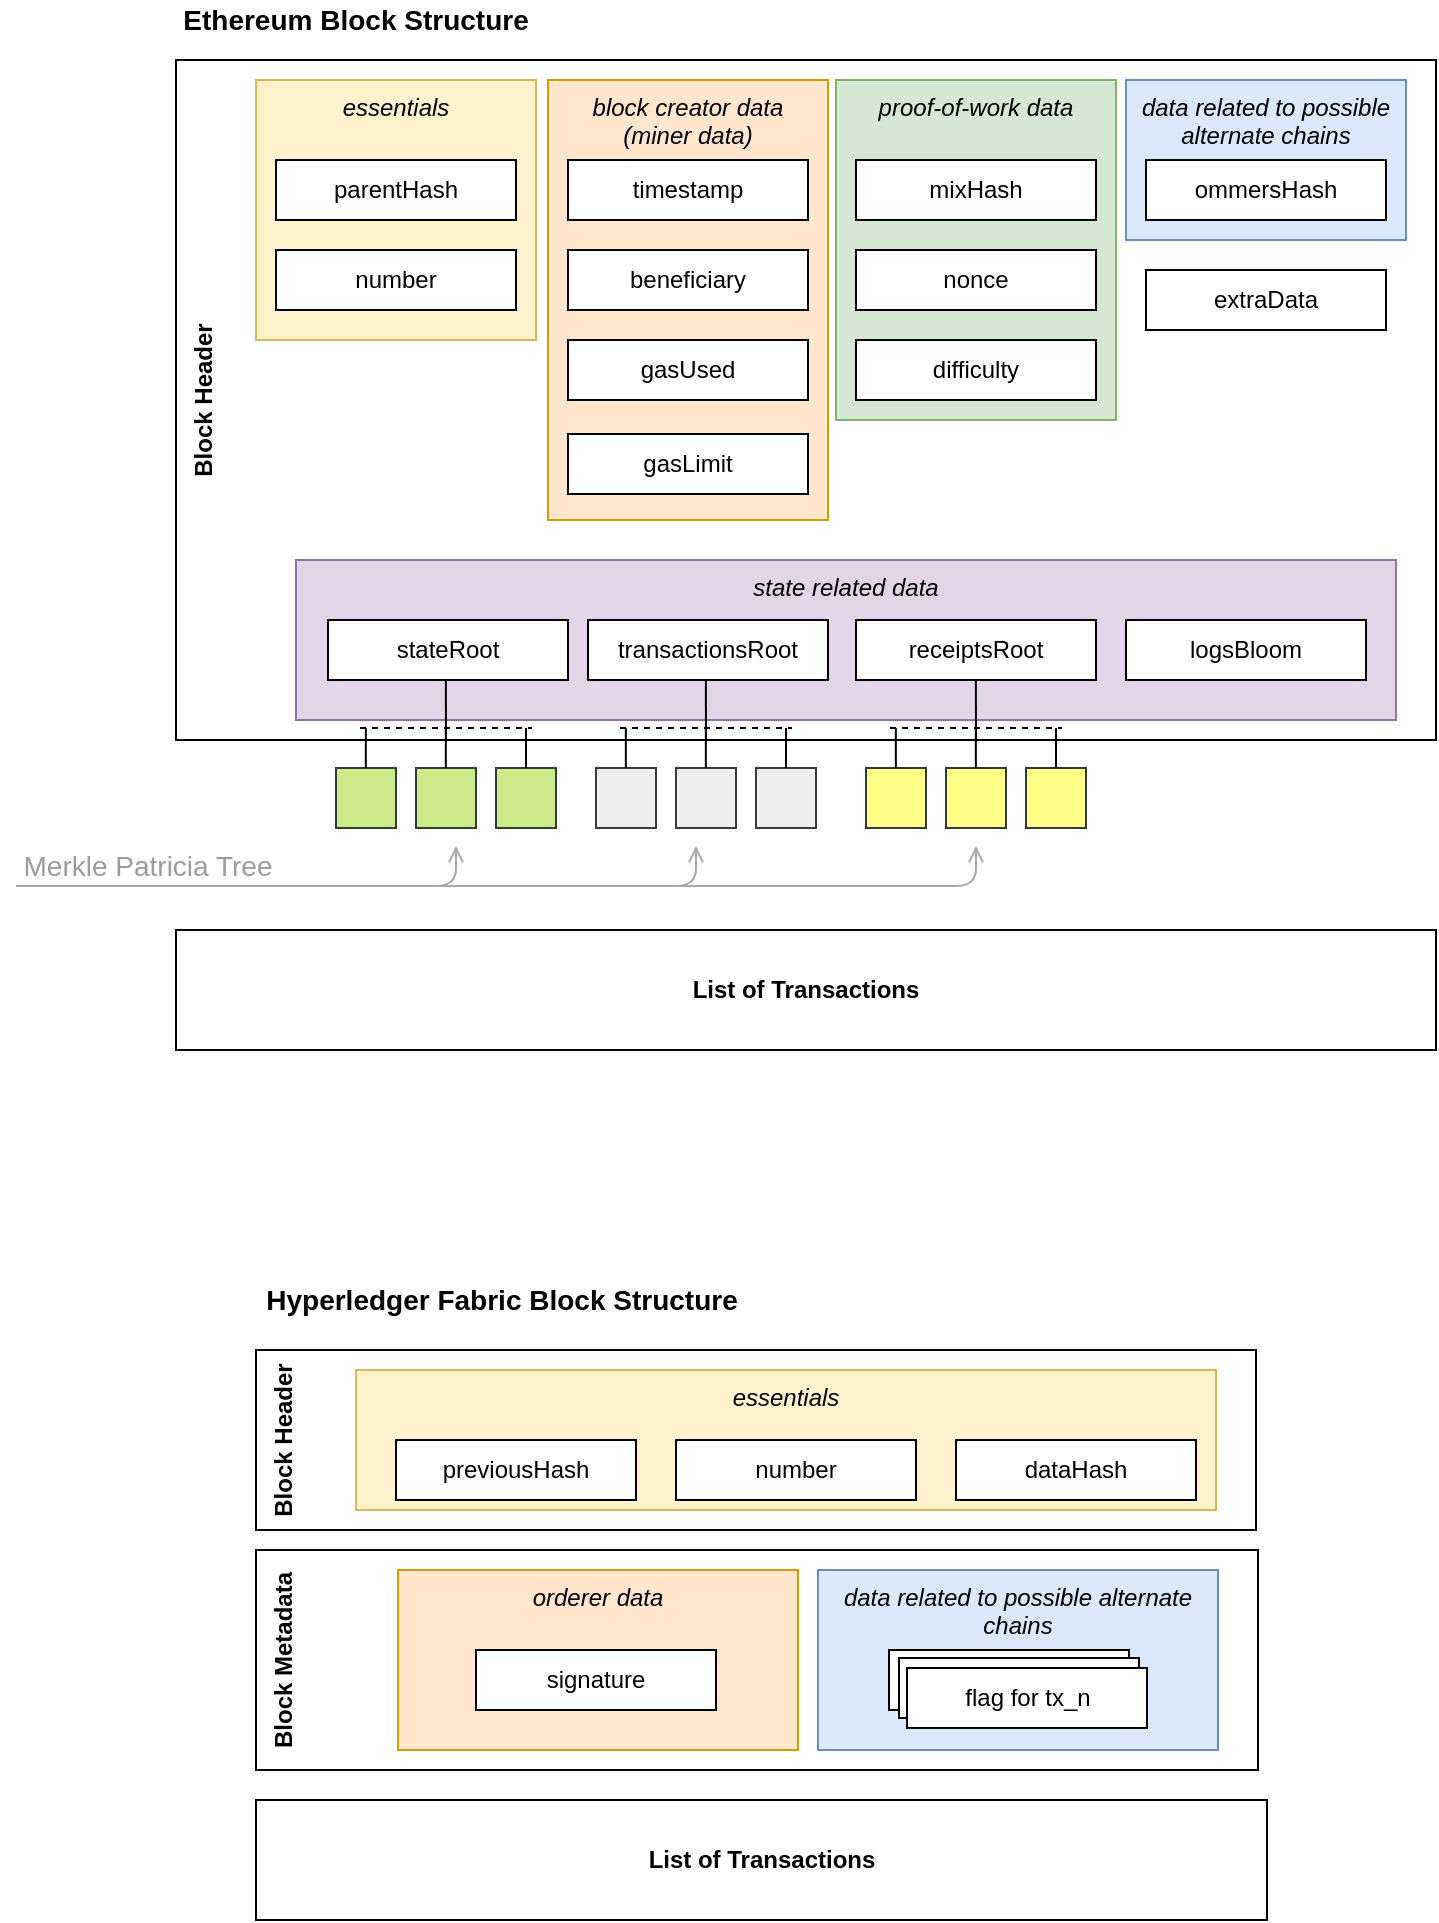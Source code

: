 <mxfile version="14.1.8" type="device" pages="5"><diagram id="RVimrMCFKWKy2Sfe22KY" name="Page-1"><mxGraphModel dx="1106" dy="842" grid="1" gridSize="10" guides="1" tooltips="1" connect="1" arrows="1" fold="1" page="1" pageScale="1" pageWidth="827" pageHeight="1169" math="0" shadow="0"><root><mxCell id="0"/><mxCell id="1" parent="0"/><mxCell id="cBIczFu3slKPX-0saN8I-28" value="Block Header" style="rounded=0;whiteSpace=wrap;html=1;fontStyle=1;verticalAlign=top;horizontal=0;" parent="1" vertex="1"><mxGeometry x="180" y="735" width="500" height="90" as="geometry"/></mxCell><mxCell id="cBIczFu3slKPX-0saN8I-34" value="&lt;i&gt;essentials&lt;/i&gt;" style="rounded=0;whiteSpace=wrap;html=1;fillColor=#fff2cc;strokeColor=#d6b656;verticalAlign=top;" parent="1" vertex="1"><mxGeometry x="230" y="745" width="430" height="70" as="geometry"/></mxCell><mxCell id="cBIczFu3slKPX-0saN8I-29" value="previousHash" style="rounded=0;whiteSpace=wrap;html=1;" parent="1" vertex="1"><mxGeometry x="250" y="780" width="120" height="30" as="geometry"/></mxCell><mxCell id="cBIczFu3slKPX-0saN8I-30" value="number" style="rounded=0;whiteSpace=wrap;html=1;" parent="1" vertex="1"><mxGeometry x="390" y="780" width="120" height="30" as="geometry"/></mxCell><mxCell id="cBIczFu3slKPX-0saN8I-31" value="dataHash" style="rounded=0;whiteSpace=wrap;html=1;" parent="1" vertex="1"><mxGeometry x="530" y="780" width="120" height="30" as="geometry"/></mxCell><mxCell id="cBIczFu3slKPX-0saN8I-32" value="List of Transactions" style="rounded=0;whiteSpace=wrap;html=1;fontStyle=1;verticalAlign=middle;horizontal=1;" parent="1" vertex="1"><mxGeometry x="180" y="960" width="505.5" height="60" as="geometry"/></mxCell><mxCell id="cBIczFu3slKPX-0saN8I-33" value="Block Metadata" style="rounded=0;whiteSpace=wrap;html=1;fontStyle=1;verticalAlign=top;horizontal=0;" parent="1" vertex="1"><mxGeometry x="180" y="835" width="501" height="110" as="geometry"/></mxCell><mxCell id="cBIczFu3slKPX-0saN8I-35" value="&lt;i&gt;orderer data&lt;br&gt;&lt;/i&gt;" style="rounded=0;whiteSpace=wrap;html=1;fillColor=#ffe6cc;strokeColor=#d79b00;verticalAlign=top;" parent="1" vertex="1"><mxGeometry x="251" y="845" width="200" height="90" as="geometry"/></mxCell><mxCell id="cBIczFu3slKPX-0saN8I-37" value="&lt;i&gt;data related to possible alternate chains&lt;/i&gt;" style="rounded=0;whiteSpace=wrap;html=1;fillColor=#dae8fc;strokeColor=#6c8ebf;verticalAlign=top;" parent="1" vertex="1"><mxGeometry x="461" y="845" width="200" height="90" as="geometry"/></mxCell><mxCell id="cBIczFu3slKPX-0saN8I-38" value="signature" style="rounded=0;whiteSpace=wrap;html=1;" parent="1" vertex="1"><mxGeometry x="290" y="885" width="120" height="30" as="geometry"/></mxCell><mxCell id="cBIczFu3slKPX-0saN8I-39" value="signature" style="rounded=0;whiteSpace=wrap;html=1;" parent="1" vertex="1"><mxGeometry x="496.5" y="885" width="120" height="30" as="geometry"/></mxCell><mxCell id="cBIczFu3slKPX-0saN8I-40" value="signature" style="rounded=0;whiteSpace=wrap;html=1;" parent="1" vertex="1"><mxGeometry x="501.5" y="889" width="120" height="30" as="geometry"/></mxCell><mxCell id="cBIczFu3slKPX-0saN8I-41" value="flag for tx_n" style="rounded=0;whiteSpace=wrap;html=1;" parent="1" vertex="1"><mxGeometry x="505.5" y="894" width="120" height="30" as="geometry"/></mxCell><mxCell id="cBIczFu3slKPX-0saN8I-43" value="Hyperledger Fabric Block Structure" style="text;html=1;strokeColor=none;fillColor=none;align=center;verticalAlign=middle;whiteSpace=wrap;rounded=0;fontStyle=1;fontSize=14;" parent="1" vertex="1"><mxGeometry x="180" y="700" width="245.5" height="20" as="geometry"/></mxCell><mxCell id="cBIczFu3slKPX-0saN8I-87" value="" style="group" parent="1" vertex="1" connectable="0"><mxGeometry x="61" y="60" width="709" height="525" as="geometry"/></mxCell><mxCell id="cBIczFu3slKPX-0saN8I-1" value="Block Header" style="rounded=0;whiteSpace=wrap;html=1;horizontal=0;verticalAlign=top;fontStyle=1" parent="cBIczFu3slKPX-0saN8I-87" vertex="1"><mxGeometry x="79" y="30" width="630" height="340" as="geometry"/></mxCell><mxCell id="cBIczFu3slKPX-0saN8I-26" value="&lt;i&gt;state related data&lt;/i&gt;" style="rounded=0;whiteSpace=wrap;html=1;fillColor=#e1d5e7;strokeColor=#9673a6;verticalAlign=top;" parent="cBIczFu3slKPX-0saN8I-87" vertex="1"><mxGeometry x="139" y="280" width="550" height="80" as="geometry"/></mxCell><mxCell id="cBIczFu3slKPX-0saN8I-25" value="&lt;i&gt;data related to possible alternate chains&lt;/i&gt;" style="rounded=0;whiteSpace=wrap;html=1;fillColor=#dae8fc;strokeColor=#6c8ebf;verticalAlign=top;" parent="cBIczFu3slKPX-0saN8I-87" vertex="1"><mxGeometry x="554" y="40" width="140" height="80" as="geometry"/></mxCell><mxCell id="cBIczFu3slKPX-0saN8I-24" value="&lt;i&gt;proof-of-work data&lt;/i&gt;" style="rounded=0;whiteSpace=wrap;html=1;fillColor=#d5e8d4;strokeColor=#82b366;verticalAlign=top;" parent="cBIczFu3slKPX-0saN8I-87" vertex="1"><mxGeometry x="409" y="40" width="140" height="170" as="geometry"/></mxCell><mxCell id="cBIczFu3slKPX-0saN8I-23" value="&lt;i&gt;block creator data&lt;br&gt;(miner data)&lt;br&gt;&lt;/i&gt;" style="rounded=0;whiteSpace=wrap;html=1;fillColor=#ffe6cc;strokeColor=#d79b00;verticalAlign=top;" parent="cBIczFu3slKPX-0saN8I-87" vertex="1"><mxGeometry x="265" y="40" width="140" height="220" as="geometry"/></mxCell><mxCell id="cBIczFu3slKPX-0saN8I-22" value="&lt;i&gt;essentials&lt;/i&gt;" style="rounded=0;whiteSpace=wrap;html=1;fillColor=#fff2cc;strokeColor=#d6b656;verticalAlign=top;" parent="cBIczFu3slKPX-0saN8I-87" vertex="1"><mxGeometry x="119" y="40" width="140" height="130" as="geometry"/></mxCell><mxCell id="cBIczFu3slKPX-0saN8I-2" value="List of Transactions" style="rounded=0;whiteSpace=wrap;html=1;fontStyle=1" parent="cBIczFu3slKPX-0saN8I-87" vertex="1"><mxGeometry x="79" y="465" width="630" height="60" as="geometry"/></mxCell><mxCell id="cBIczFu3slKPX-0saN8I-3" value="parentHash" style="rounded=0;whiteSpace=wrap;html=1;" parent="cBIczFu3slKPX-0saN8I-87" vertex="1"><mxGeometry x="129" y="80" width="120" height="30" as="geometry"/></mxCell><mxCell id="cBIczFu3slKPX-0saN8I-4" value="number" style="rounded=0;whiteSpace=wrap;html=1;" parent="cBIczFu3slKPX-0saN8I-87" vertex="1"><mxGeometry x="129" y="125" width="120" height="30" as="geometry"/></mxCell><mxCell id="cBIczFu3slKPX-0saN8I-5" value="timestamp" style="rounded=0;whiteSpace=wrap;html=1;" parent="cBIczFu3slKPX-0saN8I-87" vertex="1"><mxGeometry x="275" y="80" width="120" height="30" as="geometry"/></mxCell><mxCell id="cBIczFu3slKPX-0saN8I-6" value="stateRoot" style="rounded=0;whiteSpace=wrap;html=1;" parent="cBIczFu3slKPX-0saN8I-87" vertex="1"><mxGeometry x="155" y="310" width="120" height="30" as="geometry"/></mxCell><mxCell id="cBIczFu3slKPX-0saN8I-7" value="beneficiary" style="rounded=0;whiteSpace=wrap;html=1;" parent="cBIczFu3slKPX-0saN8I-87" vertex="1"><mxGeometry x="275" y="125" width="120" height="30" as="geometry"/></mxCell><mxCell id="cBIczFu3slKPX-0saN8I-8" value="gasUsed" style="rounded=0;whiteSpace=wrap;html=1;" parent="cBIczFu3slKPX-0saN8I-87" vertex="1"><mxGeometry x="275" y="170" width="120" height="30" as="geometry"/></mxCell><mxCell id="cBIczFu3slKPX-0saN8I-9" value="ommersHash" style="rounded=0;whiteSpace=wrap;html=1;" parent="cBIczFu3slKPX-0saN8I-87" vertex="1"><mxGeometry x="564" y="80" width="120" height="30" as="geometry"/></mxCell><mxCell id="cBIczFu3slKPX-0saN8I-10" value="mixHash" style="rounded=0;whiteSpace=wrap;html=1;" parent="cBIczFu3slKPX-0saN8I-87" vertex="1"><mxGeometry x="419" y="80" width="120" height="30" as="geometry"/></mxCell><mxCell id="cBIczFu3slKPX-0saN8I-11" value="nonce" style="rounded=0;whiteSpace=wrap;html=1;" parent="cBIczFu3slKPX-0saN8I-87" vertex="1"><mxGeometry x="419" y="125" width="120" height="30" as="geometry"/></mxCell><mxCell id="cBIczFu3slKPX-0saN8I-12" value="difficulty" style="rounded=0;whiteSpace=wrap;html=1;" parent="cBIczFu3slKPX-0saN8I-87" vertex="1"><mxGeometry x="419" y="170" width="120" height="30" as="geometry"/></mxCell><mxCell id="cBIczFu3slKPX-0saN8I-14" value="transactionsRoot" style="rounded=0;whiteSpace=wrap;html=1;" parent="cBIczFu3slKPX-0saN8I-87" vertex="1"><mxGeometry x="285" y="310" width="120" height="30" as="geometry"/></mxCell><mxCell id="cBIczFu3slKPX-0saN8I-15" value="receiptsRoot" style="rounded=0;whiteSpace=wrap;html=1;" parent="cBIczFu3slKPX-0saN8I-87" vertex="1"><mxGeometry x="419" y="310" width="120" height="30" as="geometry"/></mxCell><mxCell id="cBIczFu3slKPX-0saN8I-18" value="gasLimit" style="rounded=0;whiteSpace=wrap;html=1;" parent="cBIczFu3slKPX-0saN8I-87" vertex="1"><mxGeometry x="275" y="217" width="120" height="30" as="geometry"/></mxCell><mxCell id="cBIczFu3slKPX-0saN8I-19" value="extraData" style="rounded=0;whiteSpace=wrap;html=1;" parent="cBIczFu3slKPX-0saN8I-87" vertex="1"><mxGeometry x="564" y="135" width="120" height="30" as="geometry"/></mxCell><mxCell id="cBIczFu3slKPX-0saN8I-20" value="logsBloom" style="rounded=0;whiteSpace=wrap;html=1;" parent="cBIczFu3slKPX-0saN8I-87" vertex="1"><mxGeometry x="554" y="310" width="120" height="30" as="geometry"/></mxCell><mxCell id="cBIczFu3slKPX-0saN8I-42" value="Ethereum Block Structure" style="text;html=1;strokeColor=none;fillColor=none;align=center;verticalAlign=middle;whiteSpace=wrap;rounded=0;fontStyle=1;fontSize=14;" parent="cBIczFu3slKPX-0saN8I-87" vertex="1"><mxGeometry x="79" width="180" height="20" as="geometry"/></mxCell><mxCell id="cBIczFu3slKPX-0saN8I-54" value="" style="group" parent="cBIczFu3slKPX-0saN8I-87" vertex="1" connectable="0"><mxGeometry x="159" y="354" width="110" height="60" as="geometry"/></mxCell><mxCell id="cBIczFu3slKPX-0saN8I-46" value="" style="whiteSpace=wrap;html=1;aspect=fixed;fontSize=14;fillColor=#cdeb8b;strokeColor=#36393d;" parent="cBIczFu3slKPX-0saN8I-54" vertex="1"><mxGeometry y="30" width="30" height="30" as="geometry"/></mxCell><mxCell id="cBIczFu3slKPX-0saN8I-47" value="" style="whiteSpace=wrap;html=1;aspect=fixed;fontSize=14;fillColor=#cdeb8b;strokeColor=#36393d;" parent="cBIczFu3slKPX-0saN8I-54" vertex="1"><mxGeometry x="40" y="30" width="30" height="30" as="geometry"/></mxCell><mxCell id="cBIczFu3slKPX-0saN8I-48" value="" style="whiteSpace=wrap;html=1;aspect=fixed;fontSize=14;fillColor=#cdeb8b;strokeColor=#36393d;" parent="cBIczFu3slKPX-0saN8I-54" vertex="1"><mxGeometry x="80" y="30" width="30" height="30" as="geometry"/></mxCell><mxCell id="cBIczFu3slKPX-0saN8I-49" value="" style="endArrow=none;html=1;fontSize=14;dashed=1;" parent="cBIczFu3slKPX-0saN8I-54" edge="1"><mxGeometry width="50" height="50" relative="1" as="geometry"><mxPoint x="12" y="10" as="sourcePoint"/><mxPoint x="98" y="10" as="targetPoint"/></mxGeometry></mxCell><mxCell id="cBIczFu3slKPX-0saN8I-50" value="" style="endArrow=none;html=1;fontSize=14;entryX=0.5;entryY=0;entryDx=0;entryDy=0;" parent="cBIczFu3slKPX-0saN8I-54" target="cBIczFu3slKPX-0saN8I-48" edge="1"><mxGeometry width="50" height="50" relative="1" as="geometry"><mxPoint x="95" y="10" as="sourcePoint"/><mxPoint x="110" y="20" as="targetPoint"/></mxGeometry></mxCell><mxCell id="cBIczFu3slKPX-0saN8I-51" value="" style="endArrow=none;html=1;fontSize=14;entryX=0.5;entryY=0;entryDx=0;entryDy=0;" parent="cBIczFu3slKPX-0saN8I-54" edge="1"><mxGeometry width="50" height="50" relative="1" as="geometry"><mxPoint x="54.92" y="10" as="sourcePoint"/><mxPoint x="54.92" y="30" as="targetPoint"/></mxGeometry></mxCell><mxCell id="cBIczFu3slKPX-0saN8I-52" value="" style="endArrow=none;html=1;fontSize=14;entryX=0.5;entryY=0;entryDx=0;entryDy=0;" parent="cBIczFu3slKPX-0saN8I-54" edge="1"><mxGeometry width="50" height="50" relative="1" as="geometry"><mxPoint x="14.92" y="10" as="sourcePoint"/><mxPoint x="14.92" y="30" as="targetPoint"/></mxGeometry></mxCell><mxCell id="cBIczFu3slKPX-0saN8I-53" value="" style="endArrow=none;html=1;fontSize=14;" parent="cBIczFu3slKPX-0saN8I-54" edge="1"><mxGeometry width="50" height="50" relative="1" as="geometry"><mxPoint x="54.92" y="-14" as="sourcePoint"/><mxPoint x="55" y="17" as="targetPoint"/></mxGeometry></mxCell><mxCell id="cBIczFu3slKPX-0saN8I-55" value="" style="group" parent="cBIczFu3slKPX-0saN8I-87" vertex="1" connectable="0"><mxGeometry x="289" y="354" width="110" height="60" as="geometry"/></mxCell><mxCell id="cBIczFu3slKPX-0saN8I-56" value="" style="whiteSpace=wrap;html=1;aspect=fixed;fontSize=14;fillColor=#eeeeee;strokeColor=#36393d;" parent="cBIczFu3slKPX-0saN8I-55" vertex="1"><mxGeometry y="30" width="30" height="30" as="geometry"/></mxCell><mxCell id="cBIczFu3slKPX-0saN8I-57" value="" style="whiteSpace=wrap;html=1;aspect=fixed;fontSize=14;fillColor=#eeeeee;strokeColor=#36393d;" parent="cBIczFu3slKPX-0saN8I-55" vertex="1"><mxGeometry x="40" y="30" width="30" height="30" as="geometry"/></mxCell><mxCell id="cBIczFu3slKPX-0saN8I-58" value="" style="whiteSpace=wrap;html=1;aspect=fixed;fontSize=14;fillColor=#eeeeee;strokeColor=#36393d;" parent="cBIczFu3slKPX-0saN8I-55" vertex="1"><mxGeometry x="80" y="30" width="30" height="30" as="geometry"/></mxCell><mxCell id="cBIczFu3slKPX-0saN8I-59" value="" style="endArrow=none;html=1;fontSize=14;dashed=1;" parent="cBIczFu3slKPX-0saN8I-55" edge="1"><mxGeometry width="50" height="50" relative="1" as="geometry"><mxPoint x="12" y="10" as="sourcePoint"/><mxPoint x="98" y="10" as="targetPoint"/></mxGeometry></mxCell><mxCell id="cBIczFu3slKPX-0saN8I-60" value="" style="endArrow=none;html=1;fontSize=14;entryX=0.5;entryY=0;entryDx=0;entryDy=0;" parent="cBIczFu3slKPX-0saN8I-55" target="cBIczFu3slKPX-0saN8I-58" edge="1"><mxGeometry width="50" height="50" relative="1" as="geometry"><mxPoint x="95" y="10" as="sourcePoint"/><mxPoint x="110" y="20" as="targetPoint"/></mxGeometry></mxCell><mxCell id="cBIczFu3slKPX-0saN8I-61" value="" style="endArrow=none;html=1;fontSize=14;entryX=0.5;entryY=0;entryDx=0;entryDy=0;" parent="cBIczFu3slKPX-0saN8I-55" edge="1"><mxGeometry width="50" height="50" relative="1" as="geometry"><mxPoint x="54.92" y="10" as="sourcePoint"/><mxPoint x="54.92" y="30" as="targetPoint"/></mxGeometry></mxCell><mxCell id="cBIczFu3slKPX-0saN8I-62" value="" style="endArrow=none;html=1;fontSize=14;entryX=0.5;entryY=0;entryDx=0;entryDy=0;" parent="cBIczFu3slKPX-0saN8I-55" edge="1"><mxGeometry width="50" height="50" relative="1" as="geometry"><mxPoint x="14.92" y="10" as="sourcePoint"/><mxPoint x="14.92" y="30" as="targetPoint"/></mxGeometry></mxCell><mxCell id="cBIczFu3slKPX-0saN8I-63" value="" style="endArrow=none;html=1;fontSize=14;" parent="cBIczFu3slKPX-0saN8I-55" edge="1"><mxGeometry width="50" height="50" relative="1" as="geometry"><mxPoint x="54.92" y="-14" as="sourcePoint"/><mxPoint x="55" y="17" as="targetPoint"/></mxGeometry></mxCell><mxCell id="cBIczFu3slKPX-0saN8I-64" value="" style="group" parent="cBIczFu3slKPX-0saN8I-87" vertex="1" connectable="0"><mxGeometry x="424" y="354" width="110" height="60" as="geometry"/></mxCell><mxCell id="cBIczFu3slKPX-0saN8I-65" value="" style="whiteSpace=wrap;html=1;aspect=fixed;fontSize=14;fillColor=#ffff88;strokeColor=#36393d;" parent="cBIczFu3slKPX-0saN8I-64" vertex="1"><mxGeometry y="30" width="30" height="30" as="geometry"/></mxCell><mxCell id="cBIczFu3slKPX-0saN8I-66" value="" style="whiteSpace=wrap;html=1;aspect=fixed;fontSize=14;fillColor=#ffff88;strokeColor=#36393d;" parent="cBIczFu3slKPX-0saN8I-64" vertex="1"><mxGeometry x="40" y="30" width="30" height="30" as="geometry"/></mxCell><mxCell id="cBIczFu3slKPX-0saN8I-67" value="" style="whiteSpace=wrap;html=1;aspect=fixed;fontSize=14;fillColor=#ffff88;strokeColor=#36393d;" parent="cBIczFu3slKPX-0saN8I-64" vertex="1"><mxGeometry x="80" y="30" width="30" height="30" as="geometry"/></mxCell><mxCell id="cBIczFu3slKPX-0saN8I-68" value="" style="endArrow=none;html=1;fontSize=14;dashed=1;" parent="cBIczFu3slKPX-0saN8I-64" edge="1"><mxGeometry width="50" height="50" relative="1" as="geometry"><mxPoint x="12" y="10" as="sourcePoint"/><mxPoint x="98" y="10" as="targetPoint"/></mxGeometry></mxCell><mxCell id="cBIczFu3slKPX-0saN8I-69" value="" style="endArrow=none;html=1;fontSize=14;entryX=0.5;entryY=0;entryDx=0;entryDy=0;" parent="cBIczFu3slKPX-0saN8I-64" target="cBIczFu3slKPX-0saN8I-67" edge="1"><mxGeometry width="50" height="50" relative="1" as="geometry"><mxPoint x="95" y="10" as="sourcePoint"/><mxPoint x="110" y="20" as="targetPoint"/></mxGeometry></mxCell><mxCell id="cBIczFu3slKPX-0saN8I-70" value="" style="endArrow=none;html=1;fontSize=14;entryX=0.5;entryY=0;entryDx=0;entryDy=0;" parent="cBIczFu3slKPX-0saN8I-64" edge="1"><mxGeometry width="50" height="50" relative="1" as="geometry"><mxPoint x="54.92" y="10" as="sourcePoint"/><mxPoint x="54.92" y="30" as="targetPoint"/></mxGeometry></mxCell><mxCell id="cBIczFu3slKPX-0saN8I-71" value="" style="endArrow=none;html=1;fontSize=14;entryX=0.5;entryY=0;entryDx=0;entryDy=0;" parent="cBIczFu3slKPX-0saN8I-64" edge="1"><mxGeometry width="50" height="50" relative="1" as="geometry"><mxPoint x="14.92" y="10" as="sourcePoint"/><mxPoint x="14.92" y="30" as="targetPoint"/></mxGeometry></mxCell><mxCell id="cBIczFu3slKPX-0saN8I-72" value="" style="endArrow=none;html=1;fontSize=14;" parent="cBIczFu3slKPX-0saN8I-64" edge="1"><mxGeometry width="50" height="50" relative="1" as="geometry"><mxPoint x="54.92" y="-14" as="sourcePoint"/><mxPoint x="55" y="17" as="targetPoint"/></mxGeometry></mxCell><mxCell id="cBIczFu3slKPX-0saN8I-82" value="" style="endArrow=open;html=1;fontSize=14;strokeColor=#A8A8A8;startArrow=none;startFill=0;endFill=0;" parent="cBIczFu3slKPX-0saN8I-87" edge="1"><mxGeometry width="50" height="50" relative="1" as="geometry"><mxPoint x="9" y="443" as="sourcePoint"/><mxPoint x="479" y="423" as="targetPoint"/><Array as="points"><mxPoint x="479" y="443"/></Array></mxGeometry></mxCell><mxCell id="cBIczFu3slKPX-0saN8I-83" value="" style="endArrow=open;html=1;fontSize=14;strokeColor=#A8A8A8;startArrow=none;startFill=0;endFill=0;" parent="cBIczFu3slKPX-0saN8I-87" edge="1"><mxGeometry width="50" height="50" relative="1" as="geometry"><mxPoint x="-1" y="443" as="sourcePoint"/><mxPoint x="339" y="423" as="targetPoint"/><Array as="points"><mxPoint x="339" y="443"/></Array></mxGeometry></mxCell><mxCell id="cBIczFu3slKPX-0saN8I-84" value="" style="endArrow=open;html=1;fontSize=14;strokeColor=#A8A8A8;startArrow=none;startFill=0;endFill=0;" parent="cBIczFu3slKPX-0saN8I-87" edge="1"><mxGeometry width="50" height="50" relative="1" as="geometry"><mxPoint x="19" y="443" as="sourcePoint"/><mxPoint x="219" y="423" as="targetPoint"/><Array as="points"><mxPoint x="219" y="443"/></Array></mxGeometry></mxCell><mxCell id="cBIczFu3slKPX-0saN8I-86" value="Merkle Patricia Tree" style="text;html=1;strokeColor=none;fillColor=none;align=center;verticalAlign=middle;whiteSpace=wrap;rounded=0;fontSize=14;fontColor=#9C9C9C;" parent="cBIczFu3slKPX-0saN8I-87" vertex="1"><mxGeometry y="423" width="130" height="20" as="geometry"/></mxCell></root></mxGraphModel></diagram><diagram id="YMoHkpZqb5qHqS5Gx-wU" name="Page-2"><mxGraphModel dx="1106" dy="842" grid="1" gridSize="10" guides="1" tooltips="1" connect="1" arrows="1" fold="1" page="1" pageScale="1" pageWidth="827" pageHeight="1169" math="0" shadow="0"><root><mxCell id="UTypMn6R010NMqf_P2l_-0"/><mxCell id="UTypMn6R010NMqf_P2l_-1" parent="UTypMn6R010NMqf_P2l_-0"/><mxCell id="7_LGwJeZGi2mL3BI6kNH-23" value="" style="rounded=0;whiteSpace=wrap;html=1;fontSize=10;align=left;fillColor=#d5e8d4;strokeColor=#82b366;" parent="UTypMn6R010NMqf_P2l_-1" vertex="1"><mxGeometry x="20" y="262" width="250" height="568" as="geometry"/></mxCell><mxCell id="UTypMn6R010NMqf_P2l_-2" value="&lt;b&gt;TRANSACTION 1&lt;br&gt;&lt;/b&gt;&lt;br&gt;SENDER : Mr X&lt;br&gt;&lt;br&gt;&lt;i&gt;READS&lt;/i&gt;&lt;br&gt;&lt;br&gt;&amp;nbsp;- key 13 at version 3&lt;br&gt;&amp;nbsp;- key 766 at version 9&lt;br&gt;&amp;nbsp;- key 15 at version 2&lt;br&gt;&lt;br&gt;&lt;i&gt;WRITES OLD DATA&lt;br&gt;&lt;/i&gt;&lt;br&gt;&amp;nbsp;- key 9 at version 1&lt;br&gt;&amp;nbsp;- key 223 at version 15&lt;br&gt;&amp;nbsp;- key 98 at version 12&lt;br&gt;&amp;nbsp;- key 15 at version 2&lt;br&gt;&lt;br&gt;&lt;i&gt;WITH NEW DATA&lt;br&gt;&lt;/i&gt;&lt;br&gt;&amp;nbsp;- key 9 at version 2&lt;br&gt;&amp;nbsp;- key 223 at version 16&lt;br&gt;&amp;nbsp;- key 98 at version 13&lt;br&gt;&amp;nbsp;- key 15 at version 3" style="rounded=0;whiteSpace=wrap;html=1;align=left;verticalAlign=top;" parent="UTypMn6R010NMqf_P2l_-1" vertex="1"><mxGeometry x="30" y="270" width="230" height="330" as="geometry"/></mxCell><mxCell id="UTypMn6R010NMqf_P2l_-3" value="&lt;b&gt;TRANSACTION 2&lt;br&gt;&lt;/b&gt;.&lt;br&gt;WRITES NEW DATA&lt;br&gt;&lt;font color=&quot;#ea6b66&quot;&gt;- key 98 at v13&lt;/font&gt;" style="rounded=0;whiteSpace=wrap;html=1;align=left;verticalAlign=top;" parent="UTypMn6R010NMqf_P2l_-1" vertex="1"><mxGeometry x="30" y="610" width="230" height="70" as="geometry"/></mxCell><mxCell id="UTypMn6R010NMqf_P2l_-4" value="" style="endArrow=none;dashed=1;html=1;dashPattern=1 3;strokeWidth=2;" parent="UTypMn6R010NMqf_P2l_-1" edge="1"><mxGeometry width="50" height="50" relative="1" as="geometry"><mxPoint x="140" y="740" as="sourcePoint"/><mxPoint x="140" y="690" as="targetPoint"/></mxGeometry></mxCell><mxCell id="UTypMn6R010NMqf_P2l_-5" value="&lt;b&gt;TRANSACTION N&lt;br&gt;&lt;/b&gt;.&lt;br&gt;.&lt;br&gt;." style="rounded=0;whiteSpace=wrap;html=1;align=left;verticalAlign=top;" parent="UTypMn6R010NMqf_P2l_-1" vertex="1"><mxGeometry x="30" y="746" width="230" height="70" as="geometry"/></mxCell><mxCell id="7_LGwJeZGi2mL3BI6kNH-8" value="apply" style="shape=flexArrow;endArrow=classic;html=1;" parent="UTypMn6R010NMqf_P2l_-1" edge="1"><mxGeometry width="50" height="50" relative="1" as="geometry"><mxPoint x="290" y="470" as="sourcePoint"/><mxPoint x="340" y="420" as="targetPoint"/></mxGeometry></mxCell><mxCell id="UTypMn6R010NMqf_P2l_-6" value="" style="ellipse;whiteSpace=wrap;html=1;align=left;fillColor=#f5f5f5;strokeColor=#666666;fontColor=#333333;" parent="UTypMn6R010NMqf_P2l_-1" vertex="1"><mxGeometry x="340" y="260" width="350" height="180" as="geometry"/></mxCell><mxCell id="UTypMn6R010NMqf_P2l_-7" value="&lt;b&gt;State / World State&lt;/b&gt;" style="text;html=1;strokeColor=none;fillColor=none;align=center;verticalAlign=middle;whiteSpace=wrap;rounded=0;" parent="UTypMn6R010NMqf_P2l_-1" vertex="1"><mxGeometry x="450" y="270" width="127" height="20" as="geometry"/></mxCell><mxCell id="7_LGwJeZGi2mL3BI6kNH-0" value="key 13 v3" style="text;html=1;strokeColor=none;fillColor=none;align=center;verticalAlign=middle;whiteSpace=wrap;rounded=0;" parent="UTypMn6R010NMqf_P2l_-1" vertex="1"><mxGeometry x="370" y="350" width="70" height="20" as="geometry"/></mxCell><mxCell id="7_LGwJeZGi2mL3BI6kNH-1" value="key 766 v9" style="text;html=1;strokeColor=none;fillColor=none;align=center;verticalAlign=middle;whiteSpace=wrap;rounded=0;" parent="UTypMn6R010NMqf_P2l_-1" vertex="1"><mxGeometry x="380" y="310" width="70" height="20" as="geometry"/></mxCell><mxCell id="7_LGwJeZGi2mL3BI6kNH-2" value="key 15 v2" style="text;html=1;strokeColor=none;fillColor=none;align=center;verticalAlign=middle;whiteSpace=wrap;rounded=0;" parent="UTypMn6R010NMqf_P2l_-1" vertex="1"><mxGeometry x="450" y="330" width="60" height="20" as="geometry"/></mxCell><mxCell id="7_LGwJeZGi2mL3BI6kNH-3" value="key 223 v15" style="text;html=1;strokeColor=none;fillColor=none;align=center;verticalAlign=middle;whiteSpace=wrap;rounded=0;" parent="UTypMn6R010NMqf_P2l_-1" vertex="1"><mxGeometry x="475" y="380" width="77" height="20" as="geometry"/></mxCell><mxCell id="7_LGwJeZGi2mL3BI6kNH-4" value="key 9 v1" style="text;html=1;strokeColor=none;fillColor=none;align=center;verticalAlign=middle;whiteSpace=wrap;rounded=0;" parent="UTypMn6R010NMqf_P2l_-1" vertex="1"><mxGeometry x="540" y="300" width="60" height="20" as="geometry"/></mxCell><mxCell id="7_LGwJeZGi2mL3BI6kNH-5" value="key 98 v12" style="text;html=1;strokeColor=none;fillColor=none;align=center;verticalAlign=middle;whiteSpace=wrap;rounded=0;" parent="UTypMn6R010NMqf_P2l_-1" vertex="1"><mxGeometry x="561" y="340" width="77" height="20" as="geometry"/></mxCell><mxCell id="7_LGwJeZGi2mL3BI6kNH-9" value="key xxx vN" style="text;html=1;strokeColor=none;fillColor=none;align=center;verticalAlign=middle;whiteSpace=wrap;rounded=0;" parent="UTypMn6R010NMqf_P2l_-1" vertex="1"><mxGeometry x="570" y="380" width="77" height="20" as="geometry"/></mxCell><mxCell id="7_LGwJeZGi2mL3BI6kNH-10" value="results" style="shape=flexArrow;endArrow=classic;html=1;" parent="UTypMn6R010NMqf_P2l_-1" edge="1"><mxGeometry width="50" height="50" relative="1" as="geometry"><mxPoint x="510" y="470" as="sourcePoint"/><mxPoint x="510" y="550" as="targetPoint"/></mxGeometry></mxCell><mxCell id="7_LGwJeZGi2mL3BI6kNH-11" value="&lt;span style=&quot;font-size: 10px&quot;&gt;at Block N&lt;/span&gt;" style="text;html=1;strokeColor=none;fillColor=none;align=center;verticalAlign=middle;whiteSpace=wrap;rounded=0;fontStyle=1;fontSize=10;" parent="UTypMn6R010NMqf_P2l_-1" vertex="1"><mxGeometry x="449.5" y="282" width="127" height="20" as="geometry"/></mxCell><mxCell id="7_LGwJeZGi2mL3BI6kNH-13" value="" style="ellipse;whiteSpace=wrap;html=1;align=left;fillColor=#f5f5f5;strokeColor=#666666;fontColor=#333333;" parent="UTypMn6R010NMqf_P2l_-1" vertex="1"><mxGeometry x="340" y="570" width="350" height="180" as="geometry"/></mxCell><mxCell id="7_LGwJeZGi2mL3BI6kNH-14" value="&lt;b&gt;State / World State&lt;/b&gt;" style="text;html=1;strokeColor=none;fillColor=none;align=center;verticalAlign=middle;whiteSpace=wrap;rounded=0;" parent="UTypMn6R010NMqf_P2l_-1" vertex="1"><mxGeometry x="450" y="580" width="127" height="20" as="geometry"/></mxCell><mxCell id="7_LGwJeZGi2mL3BI6kNH-15" value="key 13 v3" style="text;html=1;strokeColor=none;fillColor=none;align=center;verticalAlign=middle;whiteSpace=wrap;rounded=0;" parent="UTypMn6R010NMqf_P2l_-1" vertex="1"><mxGeometry x="370" y="660" width="70" height="20" as="geometry"/></mxCell><mxCell id="7_LGwJeZGi2mL3BI6kNH-16" value="key 766 v9" style="text;html=1;strokeColor=none;fillColor=none;align=center;verticalAlign=middle;whiteSpace=wrap;rounded=0;" parent="UTypMn6R010NMqf_P2l_-1" vertex="1"><mxGeometry x="380" y="620" width="70" height="20" as="geometry"/></mxCell><mxCell id="7_LGwJeZGi2mL3BI6kNH-17" value="key 15 v3" style="text;html=1;strokeColor=none;fillColor=none;align=center;verticalAlign=middle;whiteSpace=wrap;rounded=0;" parent="UTypMn6R010NMqf_P2l_-1" vertex="1"><mxGeometry x="450" y="640" width="60" height="20" as="geometry"/></mxCell><mxCell id="7_LGwJeZGi2mL3BI6kNH-18" value="key 223 v16" style="text;html=1;strokeColor=none;fillColor=none;align=center;verticalAlign=middle;whiteSpace=wrap;rounded=0;" parent="UTypMn6R010NMqf_P2l_-1" vertex="1"><mxGeometry x="475" y="690" width="77" height="20" as="geometry"/></mxCell><mxCell id="7_LGwJeZGi2mL3BI6kNH-19" value="key 9 v2" style="text;html=1;strokeColor=none;fillColor=none;align=center;verticalAlign=middle;whiteSpace=wrap;rounded=0;" parent="UTypMn6R010NMqf_P2l_-1" vertex="1"><mxGeometry x="540" y="610" width="60" height="20" as="geometry"/></mxCell><mxCell id="7_LGwJeZGi2mL3BI6kNH-20" value="key 98 v13" style="text;html=1;strokeColor=none;fillColor=none;align=center;verticalAlign=middle;whiteSpace=wrap;rounded=0;" parent="UTypMn6R010NMqf_P2l_-1" vertex="1"><mxGeometry x="561" y="650" width="77" height="20" as="geometry"/></mxCell><mxCell id="7_LGwJeZGi2mL3BI6kNH-21" value="key xxx vN" style="text;html=1;strokeColor=none;fillColor=none;align=center;verticalAlign=middle;whiteSpace=wrap;rounded=0;" parent="UTypMn6R010NMqf_P2l_-1" vertex="1"><mxGeometry x="570" y="690" width="77" height="20" as="geometry"/></mxCell><mxCell id="7_LGwJeZGi2mL3BI6kNH-22" value="&lt;span style=&quot;font-size: 10px&quot;&gt;at Block N + 1&lt;/span&gt;" style="text;html=1;strokeColor=none;fillColor=none;align=center;verticalAlign=middle;whiteSpace=wrap;rounded=0;fontStyle=1;fontSize=10;" parent="UTypMn6R010NMqf_P2l_-1" vertex="1"><mxGeometry x="449.5" y="592" width="127" height="20" as="geometry"/></mxCell></root></mxGraphModel></diagram><diagram id="VLauful1AiUGcMLlFwoL" name="Page-3"><mxGraphModel dx="1106" dy="842" grid="1" gridSize="10" guides="1" tooltips="1" connect="1" arrows="1" fold="1" page="1" pageScale="1" pageWidth="827" pageHeight="1169" math="0" shadow="0"><root><mxCell id="kVh6Ncpx372nXkeroZo--0"/><mxCell id="kVh6Ncpx372nXkeroZo--1" parent="kVh6Ncpx372nXkeroZo--0"/><mxCell id="57OBBGHgEX4nnJOUfWEA-15" value="" style="rounded=0;whiteSpace=wrap;html=1;strokeColor=#666666;fillColor=#f5f5f5;fontSize=14;fontColor=#333333;" parent="kVh6Ncpx372nXkeroZo--1" vertex="1"><mxGeometry x="817.5" y="10" width="882.5" height="950" as="geometry"/></mxCell><mxCell id="23qh9AG2sdLvPIfSF1re-104" value="" style="group" parent="kVh6Ncpx372nXkeroZo--1" vertex="1" connectable="0"><mxGeometry x="1500" y="685" width="190" height="120" as="geometry"/></mxCell><mxCell id="23qh9AG2sdLvPIfSF1re-105" value="" style="whiteSpace=wrap;html=1;fillColor=#e1d5e7;strokeColor=#9673a6;" parent="23qh9AG2sdLvPIfSF1re-104" vertex="1"><mxGeometry width="190" height="120" as="geometry"/></mxCell><mxCell id="23qh9AG2sdLvPIfSF1re-106" value="Leaf Node" style="text;html=1;strokeColor=none;fillColor=none;align=center;verticalAlign=middle;whiteSpace=wrap;fontStyle=1;fontSize=13;" parent="23qh9AG2sdLvPIfSF1re-104" vertex="1"><mxGeometry y="10" width="190" height="20" as="geometry"/></mxCell><mxCell id="23qh9AG2sdLvPIfSF1re-107" value="" style="shape=table;html=1;whiteSpace=wrap;startSize=0;container=1;collapsible=0;childLayout=tableLayout;fontSize=14;fontColor=#000099;fontStyle=0;" parent="23qh9AG2sdLvPIfSF1re-104" vertex="1"><mxGeometry x="35" y="30" width="120" height="80" as="geometry"/></mxCell><mxCell id="23qh9AG2sdLvPIfSF1re-108" value="" style="shape=partialRectangle;html=1;whiteSpace=wrap;collapsible=0;dropTarget=0;pointerEvents=0;fillColor=none;top=0;left=0;bottom=0;right=0;points=[[0,0.5],[1,0.5]];portConstraint=eastwest;" parent="23qh9AG2sdLvPIfSF1re-107" vertex="1"><mxGeometry width="120" height="40" as="geometry"/></mxCell><mxCell id="23qh9AG2sdLvPIfSF1re-109" value="key end nibble(s)" style="shape=partialRectangle;html=1;whiteSpace=wrap;connectable=0;fillColor=none;top=0;left=0;bottom=0;right=0;overflow=hidden;" parent="23qh9AG2sdLvPIfSF1re-108" vertex="1"><mxGeometry width="60" height="40" as="geometry"/></mxCell><mxCell id="23qh9AG2sdLvPIfSF1re-110" value="value" style="shape=partialRectangle;html=1;whiteSpace=wrap;connectable=0;fillColor=none;top=0;left=0;bottom=0;right=0;overflow=hidden;" parent="23qh9AG2sdLvPIfSF1re-108" vertex="1"><mxGeometry x="60" width="60" height="40" as="geometry"/></mxCell><mxCell id="23qh9AG2sdLvPIfSF1re-111" value="" style="shape=partialRectangle;html=1;whiteSpace=wrap;collapsible=0;dropTarget=0;pointerEvents=0;fillColor=none;top=0;left=0;bottom=0;right=0;points=[[0,0.5],[1,0.5]];portConstraint=eastwest;" parent="23qh9AG2sdLvPIfSF1re-107" vertex="1"><mxGeometry y="40" width="120" height="40" as="geometry"/></mxCell><mxCell id="23qh9AG2sdLvPIfSF1re-112" value="377" style="shape=partialRectangle;html=1;whiteSpace=wrap;connectable=0;fillColor=none;top=0;left=0;bottom=0;right=0;overflow=hidden;" parent="23qh9AG2sdLvPIfSF1re-111" vertex="1"><mxGeometry width="60" height="40" as="geometry"/></mxCell><mxCell id="23qh9AG2sdLvPIfSF1re-113" value="0.01 ETH" style="shape=partialRectangle;html=1;whiteSpace=wrap;connectable=0;fillColor=none;top=0;left=0;bottom=0;right=0;overflow=hidden;" parent="23qh9AG2sdLvPIfSF1re-111" vertex="1"><mxGeometry x="60" width="60" height="40" as="geometry"/></mxCell><mxCell id="CMPknyv8pYxY6u1AWL7D-196" value="" style="rounded=0;whiteSpace=wrap;html=1;strokeColor=#666666;fillColor=#f5f5f5;fontSize=14;fontColor=#333333;" parent="kVh6Ncpx372nXkeroZo--1" vertex="1"><mxGeometry x="20" y="10" width="730" height="950" as="geometry"/></mxCell><mxCell id="CMPknyv8pYxY6u1AWL7D-146" value="" style="whiteSpace=wrap;html=1;fillColor=#e1d5e7;strokeColor=#9673a6;" parent="kVh6Ncpx372nXkeroZo--1" vertex="1"><mxGeometry x="105" y="810" width="190" height="120" as="geometry"/></mxCell><mxCell id="23qh9AG2sdLvPIfSF1re-49" value="" style="group" parent="kVh6Ncpx372nXkeroZo--1" vertex="1" connectable="0"><mxGeometry x="827" y="693" width="450" height="100" as="geometry"/></mxCell><mxCell id="23qh9AG2sdLvPIfSF1re-50" value="" style="whiteSpace=wrap;html=1;fillColor=#dae8fc;strokeColor=#6c8ebf;" parent="23qh9AG2sdLvPIfSF1re-49" vertex="1"><mxGeometry width="450" height="100" as="geometry"/></mxCell><mxCell id="23qh9AG2sdLvPIfSF1re-51" value="Branch Node" style="text;html=1;strokeColor=none;fillColor=none;align=center;verticalAlign=middle;whiteSpace=wrap;fontStyle=1;fontSize=13;" parent="23qh9AG2sdLvPIfSF1re-49" vertex="1"><mxGeometry x="105" y="8" width="240" height="20" as="geometry"/></mxCell><mxCell id="23qh9AG2sdLvPIfSF1re-52" value="" style="shape=table;html=1;whiteSpace=wrap;startSize=0;container=1;collapsible=0;childLayout=tableLayout;fontSize=14;fontStyle=0;" parent="23qh9AG2sdLvPIfSF1re-49" vertex="1"><mxGeometry x="10" y="34" width="430" height="60" as="geometry"/></mxCell><mxCell id="23qh9AG2sdLvPIfSF1re-53" value="" style="shape=partialRectangle;html=1;whiteSpace=wrap;collapsible=0;dropTarget=0;pointerEvents=0;fillColor=none;top=0;left=0;bottom=0;right=0;points=[[0,0.5],[1,0.5]];portConstraint=eastwest;fontStyle=0;" parent="23qh9AG2sdLvPIfSF1re-52" vertex="1"><mxGeometry width="430" height="30" as="geometry"/></mxCell><mxCell id="23qh9AG2sdLvPIfSF1re-54" value="0" style="shape=partialRectangle;html=1;whiteSpace=wrap;connectable=0;fillColor=none;top=0;left=0;bottom=0;right=0;overflow=hidden;fontStyle=0;" parent="23qh9AG2sdLvPIfSF1re-53" vertex="1"><mxGeometry width="24" height="30" as="geometry"/></mxCell><mxCell id="23qh9AG2sdLvPIfSF1re-55" value="1" style="shape=partialRectangle;html=1;whiteSpace=wrap;connectable=0;fillColor=none;top=0;left=0;bottom=0;right=0;overflow=hidden;fontStyle=0;" parent="23qh9AG2sdLvPIfSF1re-53" vertex="1"><mxGeometry x="24" width="24" height="30" as="geometry"/></mxCell><mxCell id="23qh9AG2sdLvPIfSF1re-56" value="2" style="shape=partialRectangle;html=1;whiteSpace=wrap;connectable=0;fillColor=none;top=0;left=0;bottom=0;right=0;overflow=hidden;fontStyle=0;" parent="23qh9AG2sdLvPIfSF1re-53" vertex="1"><mxGeometry x="48" width="24" height="30" as="geometry"/></mxCell><mxCell id="23qh9AG2sdLvPIfSF1re-57" value="3" style="shape=partialRectangle;html=1;whiteSpace=wrap;connectable=0;fillColor=none;top=0;left=0;bottom=0;right=0;overflow=hidden;fontStyle=0;" parent="23qh9AG2sdLvPIfSF1re-53" vertex="1"><mxGeometry x="72" width="24" height="30" as="geometry"/></mxCell><mxCell id="23qh9AG2sdLvPIfSF1re-58" value="4" style="shape=partialRectangle;html=1;whiteSpace=wrap;connectable=0;fillColor=none;top=0;left=0;bottom=0;right=0;overflow=hidden;fontStyle=0;" parent="23qh9AG2sdLvPIfSF1re-53" vertex="1"><mxGeometry x="96" width="23" height="30" as="geometry"/></mxCell><mxCell id="23qh9AG2sdLvPIfSF1re-59" value="5" style="shape=partialRectangle;html=1;whiteSpace=wrap;connectable=0;fillColor=none;top=0;left=0;bottom=0;right=0;overflow=hidden;fontStyle=0;" parent="23qh9AG2sdLvPIfSF1re-53" vertex="1"><mxGeometry x="119" width="25" height="30" as="geometry"/></mxCell><mxCell id="23qh9AG2sdLvPIfSF1re-60" value="6" style="shape=partialRectangle;html=1;whiteSpace=wrap;connectable=0;fillColor=none;top=0;left=0;bottom=0;right=0;overflow=hidden;fontStyle=0;" parent="23qh9AG2sdLvPIfSF1re-53" vertex="1"><mxGeometry x="144" width="25" height="30" as="geometry"/></mxCell><mxCell id="23qh9AG2sdLvPIfSF1re-61" value="7" style="shape=partialRectangle;html=1;whiteSpace=wrap;connectable=0;fillColor=none;top=0;left=0;bottom=0;right=0;overflow=hidden;fontStyle=0;" parent="23qh9AG2sdLvPIfSF1re-53" vertex="1"><mxGeometry x="169" width="24" height="30" as="geometry"/></mxCell><mxCell id="23qh9AG2sdLvPIfSF1re-62" value="8" style="shape=partialRectangle;html=1;whiteSpace=wrap;connectable=0;fillColor=none;top=0;left=0;bottom=0;right=0;overflow=hidden;fontStyle=0;" parent="23qh9AG2sdLvPIfSF1re-53" vertex="1"><mxGeometry x="193" width="25" height="30" as="geometry"/></mxCell><mxCell id="23qh9AG2sdLvPIfSF1re-63" value="9" style="shape=partialRectangle;html=1;whiteSpace=wrap;connectable=0;fillColor=none;top=0;left=0;bottom=0;right=0;overflow=hidden;fontStyle=0;" parent="23qh9AG2sdLvPIfSF1re-53" vertex="1"><mxGeometry x="218" width="23" height="30" as="geometry"/></mxCell><mxCell id="23qh9AG2sdLvPIfSF1re-64" value="a" style="shape=partialRectangle;html=1;whiteSpace=wrap;connectable=0;fillColor=none;top=0;left=0;bottom=0;right=0;overflow=hidden;fontStyle=0;" parent="23qh9AG2sdLvPIfSF1re-53" vertex="1"><mxGeometry x="241" width="24" height="30" as="geometry"/></mxCell><mxCell id="23qh9AG2sdLvPIfSF1re-65" value="b" style="shape=partialRectangle;html=1;whiteSpace=wrap;connectable=0;fillColor=none;top=0;left=0;bottom=0;right=0;overflow=hidden;fontStyle=0;" parent="23qh9AG2sdLvPIfSF1re-53" vertex="1"><mxGeometry x="265" width="25" height="30" as="geometry"/></mxCell><mxCell id="23qh9AG2sdLvPIfSF1re-66" value="c" style="shape=partialRectangle;html=1;whiteSpace=wrap;connectable=0;fillColor=none;top=0;left=0;bottom=0;right=0;overflow=hidden;fontStyle=0;" parent="23qh9AG2sdLvPIfSF1re-53" vertex="1"><mxGeometry x="290" width="23" height="30" as="geometry"/></mxCell><mxCell id="23qh9AG2sdLvPIfSF1re-67" value="d" style="shape=partialRectangle;html=1;whiteSpace=wrap;connectable=0;fillColor=none;top=0;left=0;bottom=0;right=0;overflow=hidden;fontStyle=0;" parent="23qh9AG2sdLvPIfSF1re-53" vertex="1"><mxGeometry x="313" width="25" height="30" as="geometry"/></mxCell><mxCell id="23qh9AG2sdLvPIfSF1re-68" value="e" style="shape=partialRectangle;html=1;whiteSpace=wrap;connectable=0;fillColor=none;top=0;left=0;bottom=0;right=0;overflow=hidden;fontStyle=0;" parent="23qh9AG2sdLvPIfSF1re-53" vertex="1"><mxGeometry x="338" width="24" height="30" as="geometry"/></mxCell><mxCell id="23qh9AG2sdLvPIfSF1re-69" value="f" style="shape=partialRectangle;html=1;whiteSpace=wrap;connectable=0;fillColor=none;top=0;left=0;bottom=0;right=0;overflow=hidden;fontStyle=0;" parent="23qh9AG2sdLvPIfSF1re-53" vertex="1"><mxGeometry x="362" width="24" height="30" as="geometry"/></mxCell><mxCell id="23qh9AG2sdLvPIfSF1re-70" value="value" style="shape=partialRectangle;html=1;whiteSpace=wrap;connectable=0;fillColor=none;top=0;left=0;bottom=0;right=0;overflow=hidden;fontStyle=0;" parent="23qh9AG2sdLvPIfSF1re-53" vertex="1"><mxGeometry x="386" width="44" height="30" as="geometry"/></mxCell><mxCell id="23qh9AG2sdLvPIfSF1re-71" value="" style="shape=partialRectangle;html=1;whiteSpace=wrap;collapsible=0;dropTarget=0;pointerEvents=0;fillColor=none;top=0;left=0;bottom=0;right=0;points=[[0,0.5],[1,0.5]];portConstraint=eastwest;fontStyle=0;" parent="23qh9AG2sdLvPIfSF1re-52" vertex="1"><mxGeometry y="30" width="430" height="30" as="geometry"/></mxCell><mxCell id="23qh9AG2sdLvPIfSF1re-72" value="" style="shape=partialRectangle;html=1;whiteSpace=wrap;connectable=0;fillColor=none;top=0;left=0;bottom=0;right=0;overflow=hidden;fontStyle=0;" parent="23qh9AG2sdLvPIfSF1re-71" vertex="1"><mxGeometry width="24" height="30" as="geometry"/></mxCell><mxCell id="23qh9AG2sdLvPIfSF1re-73" value="" style="shape=partialRectangle;html=1;whiteSpace=wrap;connectable=0;fillColor=none;top=0;left=0;bottom=0;right=0;overflow=hidden;fontStyle=0;" parent="23qh9AG2sdLvPIfSF1re-71" vertex="1"><mxGeometry x="24" width="24" height="30" as="geometry"/></mxCell><mxCell id="23qh9AG2sdLvPIfSF1re-74" value="" style="shape=partialRectangle;html=1;whiteSpace=wrap;connectable=0;fillColor=none;top=0;left=0;bottom=0;right=0;overflow=hidden;fontStyle=0;" parent="23qh9AG2sdLvPIfSF1re-71" vertex="1"><mxGeometry x="48" width="24" height="30" as="geometry"/></mxCell><mxCell id="23qh9AG2sdLvPIfSF1re-75" style="shape=partialRectangle;html=1;whiteSpace=wrap;connectable=0;fillColor=none;top=0;left=0;bottom=0;right=0;overflow=hidden;fontStyle=0;" parent="23qh9AG2sdLvPIfSF1re-71" vertex="1"><mxGeometry x="72" width="24" height="30" as="geometry"/></mxCell><mxCell id="23qh9AG2sdLvPIfSF1re-76" style="shape=partialRectangle;html=1;whiteSpace=wrap;connectable=0;fillColor=none;top=0;left=0;bottom=0;right=0;overflow=hidden;fontStyle=0;" parent="23qh9AG2sdLvPIfSF1re-71" vertex="1"><mxGeometry x="96" width="23" height="30" as="geometry"/></mxCell><mxCell id="23qh9AG2sdLvPIfSF1re-77" style="shape=partialRectangle;html=1;whiteSpace=wrap;connectable=0;fillColor=none;top=0;left=0;bottom=0;right=0;overflow=hidden;fontStyle=0;" parent="23qh9AG2sdLvPIfSF1re-71" vertex="1"><mxGeometry x="119" width="25" height="30" as="geometry"/></mxCell><mxCell id="23qh9AG2sdLvPIfSF1re-78" style="shape=partialRectangle;html=1;whiteSpace=wrap;connectable=0;fillColor=none;top=0;left=0;bottom=0;right=0;overflow=hidden;fontStyle=0;" parent="23qh9AG2sdLvPIfSF1re-71" vertex="1"><mxGeometry x="144" width="25" height="30" as="geometry"/></mxCell><mxCell id="23qh9AG2sdLvPIfSF1re-79" style="shape=partialRectangle;html=1;whiteSpace=wrap;connectable=0;fillColor=none;top=0;left=0;bottom=0;right=0;overflow=hidden;fontStyle=0;" parent="23qh9AG2sdLvPIfSF1re-71" vertex="1"><mxGeometry x="169" width="24" height="30" as="geometry"/></mxCell><mxCell id="23qh9AG2sdLvPIfSF1re-80" style="shape=partialRectangle;html=1;whiteSpace=wrap;connectable=0;fillColor=none;top=0;left=0;bottom=0;right=0;overflow=hidden;fontStyle=0;" parent="23qh9AG2sdLvPIfSF1re-71" vertex="1"><mxGeometry x="193" width="25" height="30" as="geometry"/></mxCell><mxCell id="23qh9AG2sdLvPIfSF1re-81" style="shape=partialRectangle;html=1;whiteSpace=wrap;connectable=0;fillColor=none;top=0;left=0;bottom=0;right=0;overflow=hidden;fontStyle=0;" parent="23qh9AG2sdLvPIfSF1re-71" vertex="1"><mxGeometry x="218" width="23" height="30" as="geometry"/></mxCell><mxCell id="23qh9AG2sdLvPIfSF1re-82" style="shape=partialRectangle;html=1;whiteSpace=wrap;connectable=0;fillColor=none;top=0;left=0;bottom=0;right=0;overflow=hidden;fontStyle=0;" parent="23qh9AG2sdLvPIfSF1re-71" vertex="1"><mxGeometry x="241" width="24" height="30" as="geometry"/></mxCell><mxCell id="23qh9AG2sdLvPIfSF1re-83" style="shape=partialRectangle;html=1;whiteSpace=wrap;connectable=0;fillColor=none;top=0;left=0;bottom=0;right=0;overflow=hidden;fontStyle=0;" parent="23qh9AG2sdLvPIfSF1re-71" vertex="1"><mxGeometry x="265" width="25" height="30" as="geometry"/></mxCell><mxCell id="23qh9AG2sdLvPIfSF1re-84" style="shape=partialRectangle;html=1;whiteSpace=wrap;connectable=0;fillColor=none;top=0;left=0;bottom=0;right=0;overflow=hidden;fontStyle=0;" parent="23qh9AG2sdLvPIfSF1re-71" vertex="1"><mxGeometry x="290" width="23" height="30" as="geometry"/></mxCell><mxCell id="23qh9AG2sdLvPIfSF1re-85" style="shape=partialRectangle;html=1;whiteSpace=wrap;connectable=0;fillColor=none;top=0;left=0;bottom=0;right=0;overflow=hidden;fontStyle=0;" parent="23qh9AG2sdLvPIfSF1re-71" vertex="1"><mxGeometry x="313" width="25" height="30" as="geometry"/></mxCell><mxCell id="23qh9AG2sdLvPIfSF1re-86" style="shape=partialRectangle;html=1;whiteSpace=wrap;connectable=0;fillColor=none;top=0;left=0;bottom=0;right=0;overflow=hidden;fontStyle=0;" parent="23qh9AG2sdLvPIfSF1re-71" vertex="1"><mxGeometry x="338" width="24" height="30" as="geometry"/></mxCell><mxCell id="23qh9AG2sdLvPIfSF1re-87" style="shape=partialRectangle;html=1;whiteSpace=wrap;connectable=0;fillColor=none;top=0;left=0;bottom=0;right=0;overflow=hidden;fontStyle=0;" parent="23qh9AG2sdLvPIfSF1re-71" vertex="1"><mxGeometry x="362" width="24" height="30" as="geometry"/></mxCell><mxCell id="23qh9AG2sdLvPIfSF1re-88" style="shape=partialRectangle;html=1;whiteSpace=wrap;connectable=0;fillColor=none;top=0;left=0;bottom=0;right=0;overflow=hidden;fontStyle=0;" parent="23qh9AG2sdLvPIfSF1re-71" vertex="1"><mxGeometry x="386" width="44" height="30" as="geometry"/></mxCell><mxCell id="CMPknyv8pYxY6u1AWL7D-0" value="Hash Function&lt;br&gt;&lt;b&gt;KECCAK256()&lt;/b&gt;" style="whiteSpace=wrap;html=1;" parent="kVh6Ncpx372nXkeroZo--1" vertex="1"><mxGeometry x="90" y="140" width="120" height="60" as="geometry"/></mxCell><mxCell id="CMPknyv8pYxY6u1AWL7D-1" value="" style="whiteSpace=wrap;html=1;fillColor=#d5e8d4;strokeColor=#82b366;" parent="kVh6Ncpx372nXkeroZo--1" vertex="1"><mxGeometry x="140" y="260" width="190" height="120" as="geometry"/></mxCell><mxCell id="CMPknyv8pYxY6u1AWL7D-5" value="ROOT: Extension Node" style="text;html=1;strokeColor=none;fillColor=none;align=center;verticalAlign=middle;whiteSpace=wrap;fontStyle=1;fontSize=13;" parent="kVh6Ncpx372nXkeroZo--1" vertex="1"><mxGeometry x="140" y="270" width="190" height="20" as="geometry"/></mxCell><mxCell id="CMPknyv8pYxY6u1AWL7D-8" value="" style="whiteSpace=wrap;html=1;fillColor=#dae8fc;strokeColor=#6c8ebf;" parent="kVh6Ncpx372nXkeroZo--1" vertex="1"><mxGeometry x="160" y="400" width="450" height="100" as="geometry"/></mxCell><mxCell id="CMPknyv8pYxY6u1AWL7D-11" value="Branch Node" style="text;html=1;strokeColor=none;fillColor=none;align=center;verticalAlign=middle;whiteSpace=wrap;fontStyle=1;fontSize=13;" parent="kVh6Ncpx372nXkeroZo--1" vertex="1"><mxGeometry x="265" y="408" width="240" height="20" as="geometry"/></mxCell><mxCell id="CMPknyv8pYxY6u1AWL7D-13" value="" style="shape=table;html=1;whiteSpace=wrap;startSize=0;container=1;collapsible=0;childLayout=tableLayout;fontSize=14;fontStyle=0;" parent="kVh6Ncpx372nXkeroZo--1" vertex="1"><mxGeometry x="172" y="434" width="430" height="60" as="geometry"/></mxCell><mxCell id="CMPknyv8pYxY6u1AWL7D-14" value="" style="shape=partialRectangle;html=1;whiteSpace=wrap;collapsible=0;dropTarget=0;pointerEvents=0;fillColor=none;top=0;left=0;bottom=0;right=0;points=[[0,0.5],[1,0.5]];portConstraint=eastwest;fontStyle=0;" parent="CMPknyv8pYxY6u1AWL7D-13" vertex="1"><mxGeometry width="430" height="30" as="geometry"/></mxCell><mxCell id="CMPknyv8pYxY6u1AWL7D-15" value="0" style="shape=partialRectangle;html=1;whiteSpace=wrap;connectable=0;fillColor=none;top=0;left=0;bottom=0;right=0;overflow=hidden;fontStyle=0;" parent="CMPknyv8pYxY6u1AWL7D-14" vertex="1"><mxGeometry width="24" height="30" as="geometry"/></mxCell><mxCell id="CMPknyv8pYxY6u1AWL7D-16" value="1" style="shape=partialRectangle;html=1;whiteSpace=wrap;connectable=0;fillColor=none;top=0;left=0;bottom=0;right=0;overflow=hidden;fontStyle=0;" parent="CMPknyv8pYxY6u1AWL7D-14" vertex="1"><mxGeometry x="24" width="24" height="30" as="geometry"/></mxCell><mxCell id="CMPknyv8pYxY6u1AWL7D-17" value="2" style="shape=partialRectangle;html=1;whiteSpace=wrap;connectable=0;fillColor=none;top=0;left=0;bottom=0;right=0;overflow=hidden;fontStyle=0;" parent="CMPknyv8pYxY6u1AWL7D-14" vertex="1"><mxGeometry x="48" width="24" height="30" as="geometry"/></mxCell><mxCell id="CMPknyv8pYxY6u1AWL7D-39" value="3" style="shape=partialRectangle;html=1;whiteSpace=wrap;connectable=0;fillColor=none;top=0;left=0;bottom=0;right=0;overflow=hidden;fontStyle=0;" parent="CMPknyv8pYxY6u1AWL7D-14" vertex="1"><mxGeometry x="72" width="24" height="30" as="geometry"/></mxCell><mxCell id="CMPknyv8pYxY6u1AWL7D-41" value="4" style="shape=partialRectangle;html=1;whiteSpace=wrap;connectable=0;fillColor=none;top=0;left=0;bottom=0;right=0;overflow=hidden;fontStyle=0;" parent="CMPknyv8pYxY6u1AWL7D-14" vertex="1"><mxGeometry x="96" width="23" height="30" as="geometry"/></mxCell><mxCell id="CMPknyv8pYxY6u1AWL7D-43" value="5" style="shape=partialRectangle;html=1;whiteSpace=wrap;connectable=0;fillColor=none;top=0;left=0;bottom=0;right=0;overflow=hidden;fontStyle=0;" parent="CMPknyv8pYxY6u1AWL7D-14" vertex="1"><mxGeometry x="119" width="25" height="30" as="geometry"/></mxCell><mxCell id="CMPknyv8pYxY6u1AWL7D-45" value="6" style="shape=partialRectangle;html=1;whiteSpace=wrap;connectable=0;fillColor=none;top=0;left=0;bottom=0;right=0;overflow=hidden;fontStyle=0;" parent="CMPknyv8pYxY6u1AWL7D-14" vertex="1"><mxGeometry x="144" width="25" height="30" as="geometry"/></mxCell><mxCell id="CMPknyv8pYxY6u1AWL7D-47" value="7" style="shape=partialRectangle;html=1;whiteSpace=wrap;connectable=0;fillColor=none;top=0;left=0;bottom=0;right=0;overflow=hidden;fontStyle=0;" parent="CMPknyv8pYxY6u1AWL7D-14" vertex="1"><mxGeometry x="169" width="24" height="30" as="geometry"/></mxCell><mxCell id="CMPknyv8pYxY6u1AWL7D-49" value="8" style="shape=partialRectangle;html=1;whiteSpace=wrap;connectable=0;fillColor=none;top=0;left=0;bottom=0;right=0;overflow=hidden;fontStyle=0;" parent="CMPknyv8pYxY6u1AWL7D-14" vertex="1"><mxGeometry x="193" width="25" height="30" as="geometry"/></mxCell><mxCell id="CMPknyv8pYxY6u1AWL7D-51" value="9" style="shape=partialRectangle;html=1;whiteSpace=wrap;connectable=0;fillColor=none;top=0;left=0;bottom=0;right=0;overflow=hidden;fontStyle=0;" parent="CMPknyv8pYxY6u1AWL7D-14" vertex="1"><mxGeometry x="218" width="23" height="30" as="geometry"/></mxCell><mxCell id="CMPknyv8pYxY6u1AWL7D-53" value="a" style="shape=partialRectangle;html=1;whiteSpace=wrap;connectable=0;fillColor=none;top=0;left=0;bottom=0;right=0;overflow=hidden;fontStyle=0;" parent="CMPknyv8pYxY6u1AWL7D-14" vertex="1"><mxGeometry x="241" width="24" height="30" as="geometry"/></mxCell><mxCell id="CMPknyv8pYxY6u1AWL7D-55" value="b" style="shape=partialRectangle;html=1;whiteSpace=wrap;connectable=0;fillColor=none;top=0;left=0;bottom=0;right=0;overflow=hidden;fontStyle=0;" parent="CMPknyv8pYxY6u1AWL7D-14" vertex="1"><mxGeometry x="265" width="25" height="30" as="geometry"/></mxCell><mxCell id="CMPknyv8pYxY6u1AWL7D-57" value="c" style="shape=partialRectangle;html=1;whiteSpace=wrap;connectable=0;fillColor=none;top=0;left=0;bottom=0;right=0;overflow=hidden;fontStyle=0;" parent="CMPknyv8pYxY6u1AWL7D-14" vertex="1"><mxGeometry x="290" width="23" height="30" as="geometry"/></mxCell><mxCell id="CMPknyv8pYxY6u1AWL7D-59" value="d" style="shape=partialRectangle;html=1;whiteSpace=wrap;connectable=0;fillColor=none;top=0;left=0;bottom=0;right=0;overflow=hidden;fontStyle=0;" parent="CMPknyv8pYxY6u1AWL7D-14" vertex="1"><mxGeometry x="313" width="25" height="30" as="geometry"/></mxCell><mxCell id="CMPknyv8pYxY6u1AWL7D-61" value="e" style="shape=partialRectangle;html=1;whiteSpace=wrap;connectable=0;fillColor=none;top=0;left=0;bottom=0;right=0;overflow=hidden;fontStyle=0;" parent="CMPknyv8pYxY6u1AWL7D-14" vertex="1"><mxGeometry x="338" width="24" height="30" as="geometry"/></mxCell><mxCell id="CMPknyv8pYxY6u1AWL7D-63" value="f" style="shape=partialRectangle;html=1;whiteSpace=wrap;connectable=0;fillColor=none;top=0;left=0;bottom=0;right=0;overflow=hidden;fontStyle=0;" parent="CMPknyv8pYxY6u1AWL7D-14" vertex="1"><mxGeometry x="362" width="24" height="30" as="geometry"/></mxCell><mxCell id="CMPknyv8pYxY6u1AWL7D-65" value="value" style="shape=partialRectangle;html=1;whiteSpace=wrap;connectable=0;fillColor=none;top=0;left=0;bottom=0;right=0;overflow=hidden;fontStyle=0;" parent="CMPknyv8pYxY6u1AWL7D-14" vertex="1"><mxGeometry x="386" width="44" height="30" as="geometry"/></mxCell><mxCell id="CMPknyv8pYxY6u1AWL7D-18" value="" style="shape=partialRectangle;html=1;whiteSpace=wrap;collapsible=0;dropTarget=0;pointerEvents=0;fillColor=none;top=0;left=0;bottom=0;right=0;points=[[0,0.5],[1,0.5]];portConstraint=eastwest;fontStyle=0;" parent="CMPknyv8pYxY6u1AWL7D-13" vertex="1"><mxGeometry y="30" width="430" height="30" as="geometry"/></mxCell><mxCell id="CMPknyv8pYxY6u1AWL7D-19" value="" style="shape=partialRectangle;html=1;whiteSpace=wrap;connectable=0;fillColor=none;top=0;left=0;bottom=0;right=0;overflow=hidden;fontStyle=0;" parent="CMPknyv8pYxY6u1AWL7D-18" vertex="1"><mxGeometry width="24" height="30" as="geometry"/></mxCell><mxCell id="CMPknyv8pYxY6u1AWL7D-20" value="" style="shape=partialRectangle;html=1;whiteSpace=wrap;connectable=0;fillColor=none;top=0;left=0;bottom=0;right=0;overflow=hidden;fontStyle=0;" parent="CMPknyv8pYxY6u1AWL7D-18" vertex="1"><mxGeometry x="24" width="24" height="30" as="geometry"/></mxCell><mxCell id="CMPknyv8pYxY6u1AWL7D-21" value="" style="shape=partialRectangle;html=1;whiteSpace=wrap;connectable=0;fillColor=none;top=0;left=0;bottom=0;right=0;overflow=hidden;fontStyle=0;" parent="CMPknyv8pYxY6u1AWL7D-18" vertex="1"><mxGeometry x="48" width="24" height="30" as="geometry"/></mxCell><mxCell id="CMPknyv8pYxY6u1AWL7D-40" style="shape=partialRectangle;html=1;whiteSpace=wrap;connectable=0;fillColor=none;top=0;left=0;bottom=0;right=0;overflow=hidden;fontStyle=0;" parent="CMPknyv8pYxY6u1AWL7D-18" vertex="1"><mxGeometry x="72" width="24" height="30" as="geometry"/></mxCell><mxCell id="CMPknyv8pYxY6u1AWL7D-42" style="shape=partialRectangle;html=1;whiteSpace=wrap;connectable=0;fillColor=none;top=0;left=0;bottom=0;right=0;overflow=hidden;fontStyle=0;" parent="CMPknyv8pYxY6u1AWL7D-18" vertex="1"><mxGeometry x="96" width="23" height="30" as="geometry"/></mxCell><mxCell id="CMPknyv8pYxY6u1AWL7D-44" style="shape=partialRectangle;html=1;whiteSpace=wrap;connectable=0;fillColor=none;top=0;left=0;bottom=0;right=0;overflow=hidden;fontStyle=0;" parent="CMPknyv8pYxY6u1AWL7D-18" vertex="1"><mxGeometry x="119" width="25" height="30" as="geometry"/></mxCell><mxCell id="CMPknyv8pYxY6u1AWL7D-46" style="shape=partialRectangle;html=1;whiteSpace=wrap;connectable=0;fillColor=none;top=0;left=0;bottom=0;right=0;overflow=hidden;fontStyle=0;" parent="CMPknyv8pYxY6u1AWL7D-18" vertex="1"><mxGeometry x="144" width="25" height="30" as="geometry"/></mxCell><mxCell id="CMPknyv8pYxY6u1AWL7D-48" style="shape=partialRectangle;html=1;whiteSpace=wrap;connectable=0;fillColor=none;top=0;left=0;bottom=0;right=0;overflow=hidden;fontStyle=0;" parent="CMPknyv8pYxY6u1AWL7D-18" vertex="1"><mxGeometry x="169" width="24" height="30" as="geometry"/></mxCell><mxCell id="CMPknyv8pYxY6u1AWL7D-50" style="shape=partialRectangle;html=1;whiteSpace=wrap;connectable=0;fillColor=none;top=0;left=0;bottom=0;right=0;overflow=hidden;fontStyle=0;" parent="CMPknyv8pYxY6u1AWL7D-18" vertex="1"><mxGeometry x="193" width="25" height="30" as="geometry"/></mxCell><mxCell id="CMPknyv8pYxY6u1AWL7D-52" style="shape=partialRectangle;html=1;whiteSpace=wrap;connectable=0;fillColor=none;top=0;left=0;bottom=0;right=0;overflow=hidden;fontStyle=0;" parent="CMPknyv8pYxY6u1AWL7D-18" vertex="1"><mxGeometry x="218" width="23" height="30" as="geometry"/></mxCell><mxCell id="CMPknyv8pYxY6u1AWL7D-54" style="shape=partialRectangle;html=1;whiteSpace=wrap;connectable=0;fillColor=none;top=0;left=0;bottom=0;right=0;overflow=hidden;fontStyle=0;" parent="CMPknyv8pYxY6u1AWL7D-18" vertex="1"><mxGeometry x="241" width="24" height="30" as="geometry"/></mxCell><mxCell id="CMPknyv8pYxY6u1AWL7D-56" style="shape=partialRectangle;html=1;whiteSpace=wrap;connectable=0;fillColor=none;top=0;left=0;bottom=0;right=0;overflow=hidden;fontStyle=0;" parent="CMPknyv8pYxY6u1AWL7D-18" vertex="1"><mxGeometry x="265" width="25" height="30" as="geometry"/></mxCell><mxCell id="CMPknyv8pYxY6u1AWL7D-58" style="shape=partialRectangle;html=1;whiteSpace=wrap;connectable=0;fillColor=none;top=0;left=0;bottom=0;right=0;overflow=hidden;fontStyle=0;" parent="CMPknyv8pYxY6u1AWL7D-18" vertex="1"><mxGeometry x="290" width="23" height="30" as="geometry"/></mxCell><mxCell id="CMPknyv8pYxY6u1AWL7D-60" style="shape=partialRectangle;html=1;whiteSpace=wrap;connectable=0;fillColor=none;top=0;left=0;bottom=0;right=0;overflow=hidden;fontStyle=0;" parent="CMPknyv8pYxY6u1AWL7D-18" vertex="1"><mxGeometry x="313" width="25" height="30" as="geometry"/></mxCell><mxCell id="CMPknyv8pYxY6u1AWL7D-62" style="shape=partialRectangle;html=1;whiteSpace=wrap;connectable=0;fillColor=none;top=0;left=0;bottom=0;right=0;overflow=hidden;fontStyle=0;" parent="CMPknyv8pYxY6u1AWL7D-18" vertex="1"><mxGeometry x="338" width="24" height="30" as="geometry"/></mxCell><mxCell id="CMPknyv8pYxY6u1AWL7D-64" style="shape=partialRectangle;html=1;whiteSpace=wrap;connectable=0;fillColor=none;top=0;left=0;bottom=0;right=0;overflow=hidden;fontStyle=0;" parent="CMPknyv8pYxY6u1AWL7D-18" vertex="1"><mxGeometry x="362" width="24" height="30" as="geometry"/></mxCell><mxCell id="CMPknyv8pYxY6u1AWL7D-66" style="shape=partialRectangle;html=1;whiteSpace=wrap;connectable=0;fillColor=none;top=0;left=0;bottom=0;right=0;overflow=hidden;fontStyle=0;" parent="CMPknyv8pYxY6u1AWL7D-18" vertex="1"><mxGeometry x="386" width="44" height="30" as="geometry"/></mxCell><mxCell id="CMPknyv8pYxY6u1AWL7D-67" value="" style="shape=table;html=1;whiteSpace=wrap;startSize=0;container=1;collapsible=0;childLayout=tableLayout;fontSize=14;fontColor=#000099;fontStyle=0;" parent="kVh6Ncpx372nXkeroZo--1" vertex="1"><mxGeometry x="175" y="290" width="120" height="80" as="geometry"/></mxCell><mxCell id="CMPknyv8pYxY6u1AWL7D-68" value="" style="shape=partialRectangle;html=1;whiteSpace=wrap;collapsible=0;dropTarget=0;pointerEvents=0;fillColor=none;top=0;left=0;bottom=0;right=0;points=[[0,0.5],[1,0.5]];portConstraint=eastwest;" parent="CMPknyv8pYxY6u1AWL7D-67" vertex="1"><mxGeometry width="120" height="40" as="geometry"/></mxCell><mxCell id="CMPknyv8pYxY6u1AWL7D-69" value="shared nibble(s)" style="shape=partialRectangle;html=1;whiteSpace=wrap;connectable=0;fillColor=none;top=0;left=0;bottom=0;right=0;overflow=hidden;" parent="CMPknyv8pYxY6u1AWL7D-68" vertex="1"><mxGeometry width="60" height="40" as="geometry"/></mxCell><mxCell id="CMPknyv8pYxY6u1AWL7D-70" value="next &lt;br&gt;node" style="shape=partialRectangle;html=1;whiteSpace=wrap;connectable=0;fillColor=none;top=0;left=0;bottom=0;right=0;overflow=hidden;" parent="CMPknyv8pYxY6u1AWL7D-68" vertex="1"><mxGeometry x="60" width="60" height="40" as="geometry"/></mxCell><mxCell id="CMPknyv8pYxY6u1AWL7D-72" value="" style="shape=partialRectangle;html=1;whiteSpace=wrap;collapsible=0;dropTarget=0;pointerEvents=0;fillColor=none;top=0;left=0;bottom=0;right=0;points=[[0,0.5],[1,0.5]];portConstraint=eastwest;" parent="CMPknyv8pYxY6u1AWL7D-67" vertex="1"><mxGeometry y="40" width="120" height="40" as="geometry"/></mxCell><mxCell id="CMPknyv8pYxY6u1AWL7D-73" value="a7" style="shape=partialRectangle;html=1;whiteSpace=wrap;connectable=0;fillColor=none;top=0;left=0;bottom=0;right=0;overflow=hidden;" parent="CMPknyv8pYxY6u1AWL7D-72" vertex="1"><mxGeometry width="60" height="40" as="geometry"/></mxCell><mxCell id="CMPknyv8pYxY6u1AWL7D-74" value="" style="shape=partialRectangle;html=1;whiteSpace=wrap;connectable=0;fillColor=none;top=0;left=0;bottom=0;right=0;overflow=hidden;" parent="CMPknyv8pYxY6u1AWL7D-72" vertex="1"><mxGeometry x="60" width="60" height="40" as="geometry"/></mxCell><mxCell id="CMPknyv8pYxY6u1AWL7D-80" value="" style="whiteSpace=wrap;html=1;fillColor=#e1d5e7;strokeColor=#9673a6;" parent="kVh6Ncpx372nXkeroZo--1" vertex="1"><mxGeometry x="40" y="525" width="190" height="120" as="geometry"/></mxCell><mxCell id="CMPknyv8pYxY6u1AWL7D-81" value="Leaf Node" style="text;html=1;strokeColor=none;fillColor=none;align=center;verticalAlign=middle;whiteSpace=wrap;fontStyle=1;fontSize=13;" parent="kVh6Ncpx372nXkeroZo--1" vertex="1"><mxGeometry x="40" y="535" width="190" height="20" as="geometry"/></mxCell><mxCell id="CMPknyv8pYxY6u1AWL7D-82" value="" style="shape=table;html=1;whiteSpace=wrap;startSize=0;container=1;collapsible=0;childLayout=tableLayout;fontSize=14;fontColor=#000099;fontStyle=0;" parent="kVh6Ncpx372nXkeroZo--1" vertex="1"><mxGeometry x="75" y="555" width="120" height="80" as="geometry"/></mxCell><mxCell id="CMPknyv8pYxY6u1AWL7D-83" value="" style="shape=partialRectangle;html=1;whiteSpace=wrap;collapsible=0;dropTarget=0;pointerEvents=0;fillColor=none;top=0;left=0;bottom=0;right=0;points=[[0,0.5],[1,0.5]];portConstraint=eastwest;" parent="CMPknyv8pYxY6u1AWL7D-82" vertex="1"><mxGeometry width="120" height="40" as="geometry"/></mxCell><mxCell id="CMPknyv8pYxY6u1AWL7D-84" value="key end nibble(s)" style="shape=partialRectangle;html=1;whiteSpace=wrap;connectable=0;fillColor=none;top=0;left=0;bottom=0;right=0;overflow=hidden;" parent="CMPknyv8pYxY6u1AWL7D-83" vertex="1"><mxGeometry width="60" height="40" as="geometry"/></mxCell><mxCell id="CMPknyv8pYxY6u1AWL7D-85" value="value" style="shape=partialRectangle;html=1;whiteSpace=wrap;connectable=0;fillColor=none;top=0;left=0;bottom=0;right=0;overflow=hidden;" parent="CMPknyv8pYxY6u1AWL7D-83" vertex="1"><mxGeometry x="60" width="60" height="40" as="geometry"/></mxCell><mxCell id="CMPknyv8pYxY6u1AWL7D-86" value="" style="shape=partialRectangle;html=1;whiteSpace=wrap;collapsible=0;dropTarget=0;pointerEvents=0;fillColor=none;top=0;left=0;bottom=0;right=0;points=[[0,0.5],[1,0.5]];portConstraint=eastwest;" parent="CMPknyv8pYxY6u1AWL7D-82" vertex="1"><mxGeometry y="40" width="120" height="40" as="geometry"/></mxCell><mxCell id="CMPknyv8pYxY6u1AWL7D-87" value="1355" style="shape=partialRectangle;html=1;whiteSpace=wrap;connectable=0;fillColor=none;top=0;left=0;bottom=0;right=0;overflow=hidden;" parent="CMPknyv8pYxY6u1AWL7D-86" vertex="1"><mxGeometry width="60" height="40" as="geometry"/></mxCell><mxCell id="CMPknyv8pYxY6u1AWL7D-88" value="45 ETH" style="shape=partialRectangle;html=1;whiteSpace=wrap;connectable=0;fillColor=none;top=0;left=0;bottom=0;right=0;overflow=hidden;" parent="CMPknyv8pYxY6u1AWL7D-86" vertex="1"><mxGeometry x="60" width="60" height="40" as="geometry"/></mxCell><mxCell id="CMPknyv8pYxY6u1AWL7D-89" value="" style="whiteSpace=wrap;html=1;fillColor=#d5e8d4;strokeColor=#82b366;" parent="kVh6Ncpx372nXkeroZo--1" vertex="1"><mxGeometry x="280" y="525" width="190" height="120" as="geometry"/></mxCell><mxCell id="CMPknyv8pYxY6u1AWL7D-90" value="Extension Node" style="text;html=1;strokeColor=none;fillColor=none;align=center;verticalAlign=middle;whiteSpace=wrap;fontStyle=1;fontSize=13;" parent="kVh6Ncpx372nXkeroZo--1" vertex="1"><mxGeometry x="280" y="535" width="190" height="20" as="geometry"/></mxCell><mxCell id="CMPknyv8pYxY6u1AWL7D-91" value="" style="shape=table;html=1;whiteSpace=wrap;startSize=0;container=1;collapsible=0;childLayout=tableLayout;fontSize=14;fontColor=#000099;fontStyle=0;" parent="kVh6Ncpx372nXkeroZo--1" vertex="1"><mxGeometry x="315" y="555" width="120" height="80" as="geometry"/></mxCell><mxCell id="CMPknyv8pYxY6u1AWL7D-92" value="" style="shape=partialRectangle;html=1;whiteSpace=wrap;collapsible=0;dropTarget=0;pointerEvents=0;fillColor=none;top=0;left=0;bottom=0;right=0;points=[[0,0.5],[1,0.5]];portConstraint=eastwest;" parent="CMPknyv8pYxY6u1AWL7D-91" vertex="1"><mxGeometry width="120" height="40" as="geometry"/></mxCell><mxCell id="CMPknyv8pYxY6u1AWL7D-93" value="shared nibble(s)" style="shape=partialRectangle;html=1;whiteSpace=wrap;connectable=0;fillColor=none;top=0;left=0;bottom=0;right=0;overflow=hidden;" parent="CMPknyv8pYxY6u1AWL7D-92" vertex="1"><mxGeometry width="60" height="40" as="geometry"/></mxCell><mxCell id="CMPknyv8pYxY6u1AWL7D-94" value="next &lt;br&gt;node" style="shape=partialRectangle;html=1;whiteSpace=wrap;connectable=0;fillColor=none;top=0;left=0;bottom=0;right=0;overflow=hidden;" parent="CMPknyv8pYxY6u1AWL7D-92" vertex="1"><mxGeometry x="60" width="60" height="40" as="geometry"/></mxCell><mxCell id="CMPknyv8pYxY6u1AWL7D-95" value="" style="shape=partialRectangle;html=1;whiteSpace=wrap;collapsible=0;dropTarget=0;pointerEvents=0;fillColor=none;top=0;left=0;bottom=0;right=0;points=[[0,0.5],[1,0.5]];portConstraint=eastwest;" parent="CMPknyv8pYxY6u1AWL7D-91" vertex="1"><mxGeometry y="40" width="120" height="40" as="geometry"/></mxCell><mxCell id="CMPknyv8pYxY6u1AWL7D-96" value="d3" style="shape=partialRectangle;html=1;whiteSpace=wrap;connectable=0;fillColor=none;top=0;left=0;bottom=0;right=0;overflow=hidden;" parent="CMPknyv8pYxY6u1AWL7D-95" vertex="1"><mxGeometry width="60" height="40" as="geometry"/></mxCell><mxCell id="CMPknyv8pYxY6u1AWL7D-97" value="" style="shape=partialRectangle;html=1;whiteSpace=wrap;connectable=0;fillColor=none;top=0;left=0;bottom=0;right=0;overflow=hidden;" parent="CMPknyv8pYxY6u1AWL7D-95" vertex="1"><mxGeometry x="60" width="60" height="40" as="geometry"/></mxCell><mxCell id="CMPknyv8pYxY6u1AWL7D-98" value="" style="whiteSpace=wrap;html=1;fillColor=#e1d5e7;strokeColor=#9673a6;" parent="kVh6Ncpx372nXkeroZo--1" vertex="1"><mxGeometry x="540" y="525" width="190" height="120" as="geometry"/></mxCell><mxCell id="CMPknyv8pYxY6u1AWL7D-99" value="Leaf Node" style="text;html=1;strokeColor=none;fillColor=none;align=center;verticalAlign=middle;whiteSpace=wrap;fontStyle=1;fontSize=13;" parent="kVh6Ncpx372nXkeroZo--1" vertex="1"><mxGeometry x="540" y="535" width="190" height="20" as="geometry"/></mxCell><mxCell id="CMPknyv8pYxY6u1AWL7D-100" value="" style="shape=table;html=1;whiteSpace=wrap;startSize=0;container=1;collapsible=0;childLayout=tableLayout;fontSize=14;fontColor=#000099;fontStyle=0;" parent="kVh6Ncpx372nXkeroZo--1" vertex="1"><mxGeometry x="575" y="555" width="120" height="80" as="geometry"/></mxCell><mxCell id="CMPknyv8pYxY6u1AWL7D-101" value="" style="shape=partialRectangle;html=1;whiteSpace=wrap;collapsible=0;dropTarget=0;pointerEvents=0;fillColor=none;top=0;left=0;bottom=0;right=0;points=[[0,0.5],[1,0.5]];portConstraint=eastwest;" parent="CMPknyv8pYxY6u1AWL7D-100" vertex="1"><mxGeometry width="120" height="40" as="geometry"/></mxCell><mxCell id="CMPknyv8pYxY6u1AWL7D-102" value="key end nibble(s)" style="shape=partialRectangle;html=1;whiteSpace=wrap;connectable=0;fillColor=none;top=0;left=0;bottom=0;right=0;overflow=hidden;" parent="CMPknyv8pYxY6u1AWL7D-101" vertex="1"><mxGeometry width="60" height="40" as="geometry"/></mxCell><mxCell id="CMPknyv8pYxY6u1AWL7D-103" value="value" style="shape=partialRectangle;html=1;whiteSpace=wrap;connectable=0;fillColor=none;top=0;left=0;bottom=0;right=0;overflow=hidden;" parent="CMPknyv8pYxY6u1AWL7D-101" vertex="1"><mxGeometry x="60" width="60" height="40" as="geometry"/></mxCell><mxCell id="CMPknyv8pYxY6u1AWL7D-104" value="" style="shape=partialRectangle;html=1;whiteSpace=wrap;collapsible=0;dropTarget=0;pointerEvents=0;fillColor=none;top=0;left=0;bottom=0;right=0;points=[[0,0.5],[1,0.5]];portConstraint=eastwest;" parent="CMPknyv8pYxY6u1AWL7D-100" vertex="1"><mxGeometry y="40" width="120" height="40" as="geometry"/></mxCell><mxCell id="CMPknyv8pYxY6u1AWL7D-105" value="9365" style="shape=partialRectangle;html=1;whiteSpace=wrap;connectable=0;fillColor=none;top=0;left=0;bottom=0;right=0;overflow=hidden;" parent="CMPknyv8pYxY6u1AWL7D-104" vertex="1"><mxGeometry width="60" height="40" as="geometry"/></mxCell><mxCell id="CMPknyv8pYxY6u1AWL7D-106" value="1.1 ETH" style="shape=partialRectangle;html=1;whiteSpace=wrap;connectable=0;fillColor=none;top=0;left=0;bottom=0;right=0;overflow=hidden;" parent="CMPknyv8pYxY6u1AWL7D-104" vertex="1"><mxGeometry x="60" width="60" height="40" as="geometry"/></mxCell><mxCell id="CMPknyv8pYxY6u1AWL7D-107" value="" style="whiteSpace=wrap;html=1;fillColor=#dae8fc;strokeColor=#6c8ebf;" parent="kVh6Ncpx372nXkeroZo--1" vertex="1"><mxGeometry x="170" y="680" width="450" height="100" as="geometry"/></mxCell><mxCell id="CMPknyv8pYxY6u1AWL7D-108" value="Branch Node" style="text;html=1;strokeColor=none;fillColor=none;align=center;verticalAlign=middle;whiteSpace=wrap;fontStyle=1;fontSize=13;" parent="kVh6Ncpx372nXkeroZo--1" vertex="1"><mxGeometry x="275" y="688" width="240" height="20" as="geometry"/></mxCell><mxCell id="CMPknyv8pYxY6u1AWL7D-109" value="" style="shape=table;html=1;whiteSpace=wrap;startSize=0;container=1;collapsible=0;childLayout=tableLayout;fontSize=14;fontStyle=0;" parent="kVh6Ncpx372nXkeroZo--1" vertex="1"><mxGeometry x="180" y="714" width="430" height="60" as="geometry"/></mxCell><mxCell id="CMPknyv8pYxY6u1AWL7D-110" value="" style="shape=partialRectangle;html=1;whiteSpace=wrap;collapsible=0;dropTarget=0;pointerEvents=0;fillColor=none;top=0;left=0;bottom=0;right=0;points=[[0,0.5],[1,0.5]];portConstraint=eastwest;fontStyle=0;" parent="CMPknyv8pYxY6u1AWL7D-109" vertex="1"><mxGeometry width="430" height="30" as="geometry"/></mxCell><mxCell id="CMPknyv8pYxY6u1AWL7D-111" value="0" style="shape=partialRectangle;html=1;whiteSpace=wrap;connectable=0;fillColor=none;top=0;left=0;bottom=0;right=0;overflow=hidden;fontStyle=0;" parent="CMPknyv8pYxY6u1AWL7D-110" vertex="1"><mxGeometry width="24" height="30" as="geometry"/></mxCell><mxCell id="CMPknyv8pYxY6u1AWL7D-112" value="1" style="shape=partialRectangle;html=1;whiteSpace=wrap;connectable=0;fillColor=none;top=0;left=0;bottom=0;right=0;overflow=hidden;fontStyle=0;" parent="CMPknyv8pYxY6u1AWL7D-110" vertex="1"><mxGeometry x="24" width="24" height="30" as="geometry"/></mxCell><mxCell id="CMPknyv8pYxY6u1AWL7D-113" value="2" style="shape=partialRectangle;html=1;whiteSpace=wrap;connectable=0;fillColor=none;top=0;left=0;bottom=0;right=0;overflow=hidden;fontStyle=0;" parent="CMPknyv8pYxY6u1AWL7D-110" vertex="1"><mxGeometry x="48" width="24" height="30" as="geometry"/></mxCell><mxCell id="CMPknyv8pYxY6u1AWL7D-114" value="3" style="shape=partialRectangle;html=1;whiteSpace=wrap;connectable=0;fillColor=none;top=0;left=0;bottom=0;right=0;overflow=hidden;fontStyle=0;" parent="CMPknyv8pYxY6u1AWL7D-110" vertex="1"><mxGeometry x="72" width="24" height="30" as="geometry"/></mxCell><mxCell id="CMPknyv8pYxY6u1AWL7D-115" value="4" style="shape=partialRectangle;html=1;whiteSpace=wrap;connectable=0;fillColor=none;top=0;left=0;bottom=0;right=0;overflow=hidden;fontStyle=0;" parent="CMPknyv8pYxY6u1AWL7D-110" vertex="1"><mxGeometry x="96" width="23" height="30" as="geometry"/></mxCell><mxCell id="CMPknyv8pYxY6u1AWL7D-116" value="5" style="shape=partialRectangle;html=1;whiteSpace=wrap;connectable=0;fillColor=none;top=0;left=0;bottom=0;right=0;overflow=hidden;fontStyle=0;" parent="CMPknyv8pYxY6u1AWL7D-110" vertex="1"><mxGeometry x="119" width="25" height="30" as="geometry"/></mxCell><mxCell id="CMPknyv8pYxY6u1AWL7D-117" value="6" style="shape=partialRectangle;html=1;whiteSpace=wrap;connectable=0;fillColor=none;top=0;left=0;bottom=0;right=0;overflow=hidden;fontStyle=0;" parent="CMPknyv8pYxY6u1AWL7D-110" vertex="1"><mxGeometry x="144" width="25" height="30" as="geometry"/></mxCell><mxCell id="CMPknyv8pYxY6u1AWL7D-118" value="7" style="shape=partialRectangle;html=1;whiteSpace=wrap;connectable=0;fillColor=none;top=0;left=0;bottom=0;right=0;overflow=hidden;fontStyle=0;" parent="CMPknyv8pYxY6u1AWL7D-110" vertex="1"><mxGeometry x="169" width="24" height="30" as="geometry"/></mxCell><mxCell id="CMPknyv8pYxY6u1AWL7D-119" value="8" style="shape=partialRectangle;html=1;whiteSpace=wrap;connectable=0;fillColor=none;top=0;left=0;bottom=0;right=0;overflow=hidden;fontStyle=0;" parent="CMPknyv8pYxY6u1AWL7D-110" vertex="1"><mxGeometry x="193" width="25" height="30" as="geometry"/></mxCell><mxCell id="CMPknyv8pYxY6u1AWL7D-120" value="9" style="shape=partialRectangle;html=1;whiteSpace=wrap;connectable=0;fillColor=none;top=0;left=0;bottom=0;right=0;overflow=hidden;fontStyle=0;" parent="CMPknyv8pYxY6u1AWL7D-110" vertex="1"><mxGeometry x="218" width="23" height="30" as="geometry"/></mxCell><mxCell id="CMPknyv8pYxY6u1AWL7D-121" value="a" style="shape=partialRectangle;html=1;whiteSpace=wrap;connectable=0;fillColor=none;top=0;left=0;bottom=0;right=0;overflow=hidden;fontStyle=0;" parent="CMPknyv8pYxY6u1AWL7D-110" vertex="1"><mxGeometry x="241" width="24" height="30" as="geometry"/></mxCell><mxCell id="CMPknyv8pYxY6u1AWL7D-122" value="b" style="shape=partialRectangle;html=1;whiteSpace=wrap;connectable=0;fillColor=none;top=0;left=0;bottom=0;right=0;overflow=hidden;fontStyle=0;" parent="CMPknyv8pYxY6u1AWL7D-110" vertex="1"><mxGeometry x="265" width="25" height="30" as="geometry"/></mxCell><mxCell id="CMPknyv8pYxY6u1AWL7D-123" value="c" style="shape=partialRectangle;html=1;whiteSpace=wrap;connectable=0;fillColor=none;top=0;left=0;bottom=0;right=0;overflow=hidden;fontStyle=0;" parent="CMPknyv8pYxY6u1AWL7D-110" vertex="1"><mxGeometry x="290" width="23" height="30" as="geometry"/></mxCell><mxCell id="CMPknyv8pYxY6u1AWL7D-124" value="d" style="shape=partialRectangle;html=1;whiteSpace=wrap;connectable=0;fillColor=none;top=0;left=0;bottom=0;right=0;overflow=hidden;fontStyle=0;" parent="CMPknyv8pYxY6u1AWL7D-110" vertex="1"><mxGeometry x="313" width="25" height="30" as="geometry"/></mxCell><mxCell id="CMPknyv8pYxY6u1AWL7D-125" value="e" style="shape=partialRectangle;html=1;whiteSpace=wrap;connectable=0;fillColor=none;top=0;left=0;bottom=0;right=0;overflow=hidden;fontStyle=0;" parent="CMPknyv8pYxY6u1AWL7D-110" vertex="1"><mxGeometry x="338" width="24" height="30" as="geometry"/></mxCell><mxCell id="CMPknyv8pYxY6u1AWL7D-126" value="f" style="shape=partialRectangle;html=1;whiteSpace=wrap;connectable=0;fillColor=none;top=0;left=0;bottom=0;right=0;overflow=hidden;fontStyle=0;" parent="CMPknyv8pYxY6u1AWL7D-110" vertex="1"><mxGeometry x="362" width="24" height="30" as="geometry"/></mxCell><mxCell id="CMPknyv8pYxY6u1AWL7D-127" value="value" style="shape=partialRectangle;html=1;whiteSpace=wrap;connectable=0;fillColor=none;top=0;left=0;bottom=0;right=0;overflow=hidden;fontStyle=0;" parent="CMPknyv8pYxY6u1AWL7D-110" vertex="1"><mxGeometry x="386" width="44" height="30" as="geometry"/></mxCell><mxCell id="CMPknyv8pYxY6u1AWL7D-128" value="" style="shape=partialRectangle;html=1;whiteSpace=wrap;collapsible=0;dropTarget=0;pointerEvents=0;fillColor=none;top=0;left=0;bottom=0;right=0;points=[[0,0.5],[1,0.5]];portConstraint=eastwest;fontStyle=0;" parent="CMPknyv8pYxY6u1AWL7D-109" vertex="1"><mxGeometry y="30" width="430" height="30" as="geometry"/></mxCell><mxCell id="CMPknyv8pYxY6u1AWL7D-129" value="" style="shape=partialRectangle;html=1;whiteSpace=wrap;connectable=0;fillColor=none;top=0;left=0;bottom=0;right=0;overflow=hidden;fontStyle=0;" parent="CMPknyv8pYxY6u1AWL7D-128" vertex="1"><mxGeometry width="24" height="30" as="geometry"/></mxCell><mxCell id="CMPknyv8pYxY6u1AWL7D-130" value="" style="shape=partialRectangle;html=1;whiteSpace=wrap;connectable=0;fillColor=none;top=0;left=0;bottom=0;right=0;overflow=hidden;fontStyle=0;" parent="CMPknyv8pYxY6u1AWL7D-128" vertex="1"><mxGeometry x="24" width="24" height="30" as="geometry"/></mxCell><mxCell id="CMPknyv8pYxY6u1AWL7D-131" value="" style="shape=partialRectangle;html=1;whiteSpace=wrap;connectable=0;fillColor=none;top=0;left=0;bottom=0;right=0;overflow=hidden;fontStyle=0;" parent="CMPknyv8pYxY6u1AWL7D-128" vertex="1"><mxGeometry x="48" width="24" height="30" as="geometry"/></mxCell><mxCell id="CMPknyv8pYxY6u1AWL7D-132" style="shape=partialRectangle;html=1;whiteSpace=wrap;connectable=0;fillColor=none;top=0;left=0;bottom=0;right=0;overflow=hidden;fontStyle=0;" parent="CMPknyv8pYxY6u1AWL7D-128" vertex="1"><mxGeometry x="72" width="24" height="30" as="geometry"/></mxCell><mxCell id="CMPknyv8pYxY6u1AWL7D-133" style="shape=partialRectangle;html=1;whiteSpace=wrap;connectable=0;fillColor=none;top=0;left=0;bottom=0;right=0;overflow=hidden;fontStyle=0;" parent="CMPknyv8pYxY6u1AWL7D-128" vertex="1"><mxGeometry x="96" width="23" height="30" as="geometry"/></mxCell><mxCell id="CMPknyv8pYxY6u1AWL7D-134" style="shape=partialRectangle;html=1;whiteSpace=wrap;connectable=0;fillColor=none;top=0;left=0;bottom=0;right=0;overflow=hidden;fontStyle=0;" parent="CMPknyv8pYxY6u1AWL7D-128" vertex="1"><mxGeometry x="119" width="25" height="30" as="geometry"/></mxCell><mxCell id="CMPknyv8pYxY6u1AWL7D-135" style="shape=partialRectangle;html=1;whiteSpace=wrap;connectable=0;fillColor=none;top=0;left=0;bottom=0;right=0;overflow=hidden;fontStyle=0;" parent="CMPknyv8pYxY6u1AWL7D-128" vertex="1"><mxGeometry x="144" width="25" height="30" as="geometry"/></mxCell><mxCell id="CMPknyv8pYxY6u1AWL7D-136" style="shape=partialRectangle;html=1;whiteSpace=wrap;connectable=0;fillColor=none;top=0;left=0;bottom=0;right=0;overflow=hidden;fontStyle=0;" parent="CMPknyv8pYxY6u1AWL7D-128" vertex="1"><mxGeometry x="169" width="24" height="30" as="geometry"/></mxCell><mxCell id="CMPknyv8pYxY6u1AWL7D-137" style="shape=partialRectangle;html=1;whiteSpace=wrap;connectable=0;fillColor=none;top=0;left=0;bottom=0;right=0;overflow=hidden;fontStyle=0;" parent="CMPknyv8pYxY6u1AWL7D-128" vertex="1"><mxGeometry x="193" width="25" height="30" as="geometry"/></mxCell><mxCell id="CMPknyv8pYxY6u1AWL7D-138" style="shape=partialRectangle;html=1;whiteSpace=wrap;connectable=0;fillColor=none;top=0;left=0;bottom=0;right=0;overflow=hidden;fontStyle=0;" parent="CMPknyv8pYxY6u1AWL7D-128" vertex="1"><mxGeometry x="218" width="23" height="30" as="geometry"/></mxCell><mxCell id="CMPknyv8pYxY6u1AWL7D-139" style="shape=partialRectangle;html=1;whiteSpace=wrap;connectable=0;fillColor=none;top=0;left=0;bottom=0;right=0;overflow=hidden;fontStyle=0;" parent="CMPknyv8pYxY6u1AWL7D-128" vertex="1"><mxGeometry x="241" width="24" height="30" as="geometry"/></mxCell><mxCell id="CMPknyv8pYxY6u1AWL7D-140" style="shape=partialRectangle;html=1;whiteSpace=wrap;connectable=0;fillColor=none;top=0;left=0;bottom=0;right=0;overflow=hidden;fontStyle=0;" parent="CMPknyv8pYxY6u1AWL7D-128" vertex="1"><mxGeometry x="265" width="25" height="30" as="geometry"/></mxCell><mxCell id="CMPknyv8pYxY6u1AWL7D-141" style="shape=partialRectangle;html=1;whiteSpace=wrap;connectable=0;fillColor=none;top=0;left=0;bottom=0;right=0;overflow=hidden;fontStyle=0;" parent="CMPknyv8pYxY6u1AWL7D-128" vertex="1"><mxGeometry x="290" width="23" height="30" as="geometry"/></mxCell><mxCell id="CMPknyv8pYxY6u1AWL7D-142" style="shape=partialRectangle;html=1;whiteSpace=wrap;connectable=0;fillColor=none;top=0;left=0;bottom=0;right=0;overflow=hidden;fontStyle=0;" parent="CMPknyv8pYxY6u1AWL7D-128" vertex="1"><mxGeometry x="313" width="25" height="30" as="geometry"/></mxCell><mxCell id="CMPknyv8pYxY6u1AWL7D-143" style="shape=partialRectangle;html=1;whiteSpace=wrap;connectable=0;fillColor=none;top=0;left=0;bottom=0;right=0;overflow=hidden;fontStyle=0;" parent="CMPknyv8pYxY6u1AWL7D-128" vertex="1"><mxGeometry x="338" width="24" height="30" as="geometry"/></mxCell><mxCell id="CMPknyv8pYxY6u1AWL7D-144" style="shape=partialRectangle;html=1;whiteSpace=wrap;connectable=0;fillColor=none;top=0;left=0;bottom=0;right=0;overflow=hidden;fontStyle=0;" parent="CMPknyv8pYxY6u1AWL7D-128" vertex="1"><mxGeometry x="362" width="24" height="30" as="geometry"/></mxCell><mxCell id="CMPknyv8pYxY6u1AWL7D-145" style="shape=partialRectangle;html=1;whiteSpace=wrap;connectable=0;fillColor=none;top=0;left=0;bottom=0;right=0;overflow=hidden;fontStyle=0;" parent="CMPknyv8pYxY6u1AWL7D-128" vertex="1"><mxGeometry x="386" width="44" height="30" as="geometry"/></mxCell><mxCell id="CMPknyv8pYxY6u1AWL7D-147" value="Leaf Node" style="text;html=1;strokeColor=none;fillColor=none;align=center;verticalAlign=middle;whiteSpace=wrap;fontStyle=1;fontSize=13;" parent="kVh6Ncpx372nXkeroZo--1" vertex="1"><mxGeometry x="105" y="820" width="190" height="20" as="geometry"/></mxCell><mxCell id="CMPknyv8pYxY6u1AWL7D-148" value="" style="shape=table;html=1;whiteSpace=wrap;startSize=0;container=1;collapsible=0;childLayout=tableLayout;fontSize=14;fontColor=#000099;fontStyle=0;" parent="kVh6Ncpx372nXkeroZo--1" vertex="1"><mxGeometry x="140" y="840" width="120" height="80" as="geometry"/></mxCell><mxCell id="CMPknyv8pYxY6u1AWL7D-149" value="" style="shape=partialRectangle;html=1;whiteSpace=wrap;collapsible=0;dropTarget=0;pointerEvents=0;fillColor=none;top=0;left=0;bottom=0;right=0;points=[[0,0.5],[1,0.5]];portConstraint=eastwest;" parent="CMPknyv8pYxY6u1AWL7D-148" vertex="1"><mxGeometry width="120" height="40" as="geometry"/></mxCell><mxCell id="CMPknyv8pYxY6u1AWL7D-150" value="key end nibble(s)" style="shape=partialRectangle;html=1;whiteSpace=wrap;connectable=0;fillColor=none;top=0;left=0;bottom=0;right=0;overflow=hidden;" parent="CMPknyv8pYxY6u1AWL7D-149" vertex="1"><mxGeometry width="60" height="40" as="geometry"/></mxCell><mxCell id="CMPknyv8pYxY6u1AWL7D-151" value="value" style="shape=partialRectangle;html=1;whiteSpace=wrap;connectable=0;fillColor=none;top=0;left=0;bottom=0;right=0;overflow=hidden;" parent="CMPknyv8pYxY6u1AWL7D-149" vertex="1"><mxGeometry x="60" width="60" height="40" as="geometry"/></mxCell><mxCell id="CMPknyv8pYxY6u1AWL7D-152" value="" style="shape=partialRectangle;html=1;whiteSpace=wrap;collapsible=0;dropTarget=0;pointerEvents=0;fillColor=none;top=0;left=0;bottom=0;right=0;points=[[0,0.5],[1,0.5]];portConstraint=eastwest;" parent="CMPknyv8pYxY6u1AWL7D-148" vertex="1"><mxGeometry y="40" width="120" height="40" as="geometry"/></mxCell><mxCell id="CMPknyv8pYxY6u1AWL7D-153" value="7" style="shape=partialRectangle;html=1;whiteSpace=wrap;connectable=0;fillColor=none;top=0;left=0;bottom=0;right=0;overflow=hidden;" parent="CMPknyv8pYxY6u1AWL7D-152" vertex="1"><mxGeometry width="60" height="40" as="geometry"/></mxCell><mxCell id="CMPknyv8pYxY6u1AWL7D-154" value="1 WEI" style="shape=partialRectangle;html=1;whiteSpace=wrap;connectable=0;fillColor=none;top=0;left=0;bottom=0;right=0;overflow=hidden;" parent="CMPknyv8pYxY6u1AWL7D-152" vertex="1"><mxGeometry x="60" width="60" height="40" as="geometry"/></mxCell><mxCell id="CMPknyv8pYxY6u1AWL7D-155" value="" style="whiteSpace=wrap;html=1;fillColor=#e1d5e7;strokeColor=#9673a6;" parent="kVh6Ncpx372nXkeroZo--1" vertex="1"><mxGeometry x="500" y="810" width="190" height="120" as="geometry"/></mxCell><mxCell id="CMPknyv8pYxY6u1AWL7D-156" value="Leaf Node" style="text;html=1;strokeColor=none;fillColor=none;align=center;verticalAlign=middle;whiteSpace=wrap;fontStyle=1;fontSize=13;" parent="kVh6Ncpx372nXkeroZo--1" vertex="1"><mxGeometry x="500" y="820" width="190" height="20" as="geometry"/></mxCell><mxCell id="CMPknyv8pYxY6u1AWL7D-157" value="" style="shape=table;html=1;whiteSpace=wrap;startSize=0;container=1;collapsible=0;childLayout=tableLayout;fontSize=14;fontColor=#000099;fontStyle=0;" parent="kVh6Ncpx372nXkeroZo--1" vertex="1"><mxGeometry x="535" y="840" width="120" height="80" as="geometry"/></mxCell><mxCell id="CMPknyv8pYxY6u1AWL7D-158" value="" style="shape=partialRectangle;html=1;whiteSpace=wrap;collapsible=0;dropTarget=0;pointerEvents=0;fillColor=none;top=0;left=0;bottom=0;right=0;points=[[0,0.5],[1,0.5]];portConstraint=eastwest;" parent="CMPknyv8pYxY6u1AWL7D-157" vertex="1"><mxGeometry width="120" height="40" as="geometry"/></mxCell><mxCell id="CMPknyv8pYxY6u1AWL7D-159" value="key end nibble(s)" style="shape=partialRectangle;html=1;whiteSpace=wrap;connectable=0;fillColor=none;top=0;left=0;bottom=0;right=0;overflow=hidden;" parent="CMPknyv8pYxY6u1AWL7D-158" vertex="1"><mxGeometry width="60" height="40" as="geometry"/></mxCell><mxCell id="CMPknyv8pYxY6u1AWL7D-160" value="value" style="shape=partialRectangle;html=1;whiteSpace=wrap;connectable=0;fillColor=none;top=0;left=0;bottom=0;right=0;overflow=hidden;" parent="CMPknyv8pYxY6u1AWL7D-158" vertex="1"><mxGeometry x="60" width="60" height="40" as="geometry"/></mxCell><mxCell id="CMPknyv8pYxY6u1AWL7D-161" value="" style="shape=partialRectangle;html=1;whiteSpace=wrap;collapsible=0;dropTarget=0;pointerEvents=0;fillColor=none;top=0;left=0;bottom=0;right=0;points=[[0,0.5],[1,0.5]];portConstraint=eastwest;" parent="CMPknyv8pYxY6u1AWL7D-157" vertex="1"><mxGeometry y="40" width="120" height="40" as="geometry"/></mxCell><mxCell id="CMPknyv8pYxY6u1AWL7D-162" value="7" style="shape=partialRectangle;html=1;whiteSpace=wrap;connectable=0;fillColor=none;top=0;left=0;bottom=0;right=0;overflow=hidden;" parent="CMPknyv8pYxY6u1AWL7D-161" vertex="1"><mxGeometry width="60" height="40" as="geometry"/></mxCell><mxCell id="CMPknyv8pYxY6u1AWL7D-163" value="0.12 ETH" style="shape=partialRectangle;html=1;whiteSpace=wrap;connectable=0;fillColor=none;top=0;left=0;bottom=0;right=0;overflow=hidden;" parent="CMPknyv8pYxY6u1AWL7D-161" vertex="1"><mxGeometry x="60" width="60" height="40" as="geometry"/></mxCell><mxCell id="CMPknyv8pYxY6u1AWL7D-164" value="" style="endArrow=oval;startArrow=oval;html=1;fontSize=14;fontColor=#000099;startFill=1;endFill=1;exitX=0.5;exitY=0;exitDx=0;exitDy=0;" parent="kVh6Ncpx372nXkeroZo--1" source="CMPknyv8pYxY6u1AWL7D-8" edge="1"><mxGeometry width="50" height="50" relative="1" as="geometry"><mxPoint x="215" y="400" as="sourcePoint"/><mxPoint x="265" y="350" as="targetPoint"/></mxGeometry></mxCell><mxCell id="CMPknyv8pYxY6u1AWL7D-165" value="" style="endArrow=oval;startArrow=oval;html=1;fontSize=14;fontColor=#000099;startFill=1;endFill=1;entryX=0.5;entryY=0;entryDx=0;entryDy=0;" parent="kVh6Ncpx372nXkeroZo--1" target="CMPknyv8pYxY6u1AWL7D-80" edge="1"><mxGeometry width="50" height="50" relative="1" as="geometry"><mxPoint x="204" y="481.985" as="sourcePoint"/><mxPoint x="96" y="487" as="targetPoint"/></mxGeometry></mxCell><mxCell id="CMPknyv8pYxY6u1AWL7D-166" value="" style="endArrow=oval;startArrow=oval;html=1;fontSize=14;fontColor=#000099;startFill=1;endFill=1;entryX=0.5;entryY=0;entryDx=0;entryDy=0;" parent="kVh6Ncpx372nXkeroZo--1" target="CMPknyv8pYxY6u1AWL7D-89" edge="1"><mxGeometry width="50" height="50" relative="1" as="geometry"><mxPoint x="349" y="481.985" as="sourcePoint"/><mxPoint x="280" y="525" as="targetPoint"/></mxGeometry></mxCell><mxCell id="CMPknyv8pYxY6u1AWL7D-167" value="" style="endArrow=oval;startArrow=oval;html=1;fontSize=14;fontColor=#000099;startFill=1;endFill=1;entryX=0.5;entryY=0;entryDx=0;entryDy=0;" parent="kVh6Ncpx372nXkeroZo--1" target="CMPknyv8pYxY6u1AWL7D-98" edge="1"><mxGeometry width="50" height="50" relative="1" as="geometry"><mxPoint x="544" y="479.985" as="sourcePoint"/><mxPoint x="570" y="523" as="targetPoint"/></mxGeometry></mxCell><mxCell id="CMPknyv8pYxY6u1AWL7D-168" value="" style="endArrow=oval;startArrow=oval;html=1;fontSize=14;fontColor=#000099;startFill=1;endFill=1;entryX=0.5;entryY=0;entryDx=0;entryDy=0;" parent="kVh6Ncpx372nXkeroZo--1" target="CMPknyv8pYxY6u1AWL7D-107" edge="1"><mxGeometry width="50" height="50" relative="1" as="geometry"><mxPoint x="400" y="616.005" as="sourcePoint"/><mxPoint x="491" y="661.02" as="targetPoint"/></mxGeometry></mxCell><mxCell id="CMPknyv8pYxY6u1AWL7D-169" value="" style="endArrow=oval;startArrow=oval;html=1;fontSize=14;fontColor=#000099;startFill=1;endFill=1;entryX=0.5;entryY=0;entryDx=0;entryDy=0;" parent="kVh6Ncpx372nXkeroZo--1" target="CMPknyv8pYxY6u1AWL7D-146" edge="1"><mxGeometry width="50" height="50" relative="1" as="geometry"><mxPoint x="265" y="761.005" as="sourcePoint"/><mxPoint x="260" y="825" as="targetPoint"/></mxGeometry></mxCell><mxCell id="CMPknyv8pYxY6u1AWL7D-170" value="" style="endArrow=oval;startArrow=oval;html=1;fontSize=14;fontColor=#000099;startFill=1;endFill=1;entryX=0.5;entryY=0;entryDx=0;entryDy=0;" parent="kVh6Ncpx372nXkeroZo--1" target="CMPknyv8pYxY6u1AWL7D-155" edge="1"><mxGeometry width="50" height="50" relative="1" as="geometry"><mxPoint x="409" y="760.005" as="sourcePoint"/><mxPoint x="404" y="824" as="targetPoint"/></mxGeometry></mxCell><mxCell id="CMPknyv8pYxY6u1AWL7D-171" value="" style="endArrow=classic;html=1;fontSize=14;fontColor=#000099;exitX=0.5;exitY=0;exitDx=0;exitDy=0;entryX=1;entryY=0.5;entryDx=0;entryDy=0;strokeWidth=4;strokeColor=#A1A1A1;" parent="kVh6Ncpx372nXkeroZo--1" source="CMPknyv8pYxY6u1AWL7D-1" target="CMPknyv8pYxY6u1AWL7D-0" edge="1"><mxGeometry width="50" height="50" relative="1" as="geometry"><mxPoint x="210" y="250" as="sourcePoint"/><mxPoint x="260" y="200" as="targetPoint"/><Array as="points"><mxPoint x="235" y="170"/></Array></mxGeometry></mxCell><mxCell id="CMPknyv8pYxY6u1AWL7D-173" value="" style="shape=table;html=1;whiteSpace=wrap;startSize=0;container=1;collapsible=0;childLayout=tableLayout;fontSize=14;fontColor=#000099;" parent="kVh6Ncpx372nXkeroZo--1" vertex="1"><mxGeometry x="470" y="200" width="270" height="158" as="geometry"/></mxCell><mxCell id="CMPknyv8pYxY6u1AWL7D-174" value="" style="shape=partialRectangle;html=1;whiteSpace=wrap;collapsible=0;dropTarget=0;pointerEvents=0;fillColor=none;top=0;left=0;bottom=0;right=0;points=[[0,0.5],[1,0.5]];portConstraint=eastwest;" parent="CMPknyv8pYxY6u1AWL7D-173" vertex="1"><mxGeometry width="270" height="30" as="geometry"/></mxCell><mxCell id="57OBBGHgEX4nnJOUfWEA-10" value="Person" style="shape=partialRectangle;html=1;whiteSpace=wrap;connectable=0;fillColor=none;top=0;left=0;bottom=0;right=0;overflow=hidden;fontStyle=1;" parent="CMPknyv8pYxY6u1AWL7D-174" vertex="1"><mxGeometry width="100" height="30" as="geometry"/></mxCell><mxCell id="CMPknyv8pYxY6u1AWL7D-175" value="Keys" style="shape=partialRectangle;html=1;whiteSpace=wrap;connectable=0;fillColor=none;top=0;left=0;bottom=0;right=0;overflow=hidden;fontStyle=1;" parent="CMPknyv8pYxY6u1AWL7D-174" vertex="1"><mxGeometry x="100" width="100" height="30" as="geometry"/></mxCell><mxCell id="CMPknyv8pYxY6u1AWL7D-176" value="Values" style="shape=partialRectangle;html=1;whiteSpace=wrap;connectable=0;fillColor=none;top=0;left=0;bottom=0;right=0;overflow=hidden;fontStyle=1;" parent="CMPknyv8pYxY6u1AWL7D-174" vertex="1"><mxGeometry x="200" width="70" height="30" as="geometry"/></mxCell><mxCell id="CMPknyv8pYxY6u1AWL7D-178" value="" style="shape=partialRectangle;html=1;whiteSpace=wrap;collapsible=0;dropTarget=0;pointerEvents=0;fillColor=none;top=0;left=0;bottom=0;right=0;points=[[0,0.5],[1,0.5]];portConstraint=eastwest;" parent="CMPknyv8pYxY6u1AWL7D-173" vertex="1"><mxGeometry y="30" width="270" height="32" as="geometry"/></mxCell><mxCell id="57OBBGHgEX4nnJOUfWEA-11" value="Alice" style="shape=partialRectangle;html=1;whiteSpace=wrap;connectable=0;fillColor=none;top=0;left=0;bottom=0;right=0;overflow=hidden;" parent="CMPknyv8pYxY6u1AWL7D-178" vertex="1"><mxGeometry width="100" height="32" as="geometry"/></mxCell><mxCell id="CMPknyv8pYxY6u1AWL7D-179" value="a711355" style="shape=partialRectangle;html=1;whiteSpace=wrap;connectable=0;fillColor=none;top=0;left=0;bottom=0;right=0;overflow=hidden;" parent="CMPknyv8pYxY6u1AWL7D-178" vertex="1"><mxGeometry x="100" width="100" height="32" as="geometry"/></mxCell><mxCell id="CMPknyv8pYxY6u1AWL7D-180" value="45 ETH" style="shape=partialRectangle;html=1;whiteSpace=wrap;connectable=0;top=0;left=0;bottom=0;right=0;overflow=hidden;fillColor=none;fontColor=#FF1774;" parent="CMPknyv8pYxY6u1AWL7D-178" vertex="1"><mxGeometry x="200" width="70" height="32" as="geometry"/></mxCell><mxCell id="CMPknyv8pYxY6u1AWL7D-182" value="" style="shape=partialRectangle;html=1;whiteSpace=wrap;collapsible=0;dropTarget=0;pointerEvents=0;fillColor=none;top=0;left=0;bottom=0;right=0;points=[[0,0.5],[1,0.5]];portConstraint=eastwest;" parent="CMPknyv8pYxY6u1AWL7D-173" vertex="1"><mxGeometry y="62" width="270" height="32" as="geometry"/></mxCell><mxCell id="57OBBGHgEX4nnJOUfWEA-12" value="Bob" style="shape=partialRectangle;html=1;whiteSpace=wrap;connectable=0;fillColor=none;top=0;left=0;bottom=0;right=0;overflow=hidden;" parent="CMPknyv8pYxY6u1AWL7D-182" vertex="1"><mxGeometry width="100" height="32" as="geometry"/></mxCell><mxCell id="CMPknyv8pYxY6u1AWL7D-183" value="a77d337" style="shape=partialRectangle;html=1;whiteSpace=wrap;connectable=0;fillColor=none;top=0;left=0;bottom=0;right=0;overflow=hidden;" parent="CMPknyv8pYxY6u1AWL7D-182" vertex="1"><mxGeometry x="100" width="100" height="32" as="geometry"/></mxCell><mxCell id="CMPknyv8pYxY6u1AWL7D-184" value="1 WEI" style="shape=partialRectangle;html=1;whiteSpace=wrap;connectable=0;top=0;left=0;bottom=0;right=0;overflow=hidden;fillColor=none;fontColor=#FF1774;" parent="CMPknyv8pYxY6u1AWL7D-182" vertex="1"><mxGeometry x="200" width="70" height="32" as="geometry"/></mxCell><mxCell id="CMPknyv8pYxY6u1AWL7D-186" style="shape=partialRectangle;html=1;whiteSpace=wrap;collapsible=0;dropTarget=0;pointerEvents=0;fillColor=none;top=0;left=0;bottom=0;right=0;points=[[0,0.5],[1,0.5]];portConstraint=eastwest;" parent="CMPknyv8pYxY6u1AWL7D-173" vertex="1"><mxGeometry y="94" width="270" height="32" as="geometry"/></mxCell><mxCell id="57OBBGHgEX4nnJOUfWEA-13" value="Charlie" style="shape=partialRectangle;html=1;whiteSpace=wrap;connectable=0;fillColor=none;top=0;left=0;bottom=0;right=0;overflow=hidden;" parent="CMPknyv8pYxY6u1AWL7D-186" vertex="1"><mxGeometry width="100" height="32" as="geometry"/></mxCell><mxCell id="CMPknyv8pYxY6u1AWL7D-187" value="a7f9365" style="shape=partialRectangle;html=1;whiteSpace=wrap;connectable=0;fillColor=none;top=0;left=0;bottom=0;right=0;overflow=hidden;" parent="CMPknyv8pYxY6u1AWL7D-186" vertex="1"><mxGeometry x="100" width="100" height="32" as="geometry"/></mxCell><mxCell id="CMPknyv8pYxY6u1AWL7D-188" value="1.1 ETH" style="shape=partialRectangle;html=1;whiteSpace=wrap;connectable=0;top=0;left=0;bottom=0;right=0;overflow=hidden;fillColor=none;fontColor=#FF1774;" parent="CMPknyv8pYxY6u1AWL7D-186" vertex="1"><mxGeometry x="200" width="70" height="32" as="geometry"/></mxCell><mxCell id="CMPknyv8pYxY6u1AWL7D-189" style="shape=partialRectangle;html=1;whiteSpace=wrap;collapsible=0;dropTarget=0;pointerEvents=0;fillColor=none;top=0;left=0;bottom=0;right=0;points=[[0,0.5],[1,0.5]];portConstraint=eastwest;" parent="CMPknyv8pYxY6u1AWL7D-173" vertex="1"><mxGeometry y="126" width="270" height="32" as="geometry"/></mxCell><mxCell id="57OBBGHgEX4nnJOUfWEA-14" value="Dorothy" style="shape=partialRectangle;html=1;whiteSpace=wrap;connectable=0;fillColor=none;top=0;left=0;bottom=0;right=0;overflow=hidden;" parent="CMPknyv8pYxY6u1AWL7D-189" vertex="1"><mxGeometry width="100" height="32" as="geometry"/></mxCell><mxCell id="CMPknyv8pYxY6u1AWL7D-190" value="a77d397" style="shape=partialRectangle;html=1;whiteSpace=wrap;connectable=0;fillColor=none;top=0;left=0;bottom=0;right=0;overflow=hidden;" parent="CMPknyv8pYxY6u1AWL7D-189" vertex="1"><mxGeometry x="100" width="100" height="32" as="geometry"/></mxCell><mxCell id="CMPknyv8pYxY6u1AWL7D-191" value="0.12 ETH" style="shape=partialRectangle;html=1;whiteSpace=wrap;connectable=0;top=0;left=0;bottom=0;right=0;overflow=hidden;fillColor=none;fontColor=#FF1774;" parent="CMPknyv8pYxY6u1AWL7D-189" vertex="1"><mxGeometry x="200" width="70" height="32" as="geometry"/></mxCell><mxCell id="CMPknyv8pYxY6u1AWL7D-195" value="" style="endArrow=classic;html=1;fontSize=14;fontColor=#000099;strokeWidth=4;strokeColor=#A1A1A1;" parent="kVh6Ncpx372nXkeroZo--1" edge="1"><mxGeometry width="50" height="50" relative="1" as="geometry"><mxPoint x="460" y="280" as="sourcePoint"/><mxPoint x="340" y="320" as="targetPoint"/><Array as="points"><mxPoint x="370" y="320"/></Array></mxGeometry></mxCell><mxCell id="CMPknyv8pYxY6u1AWL7D-197" value="" style="endArrow=none;dashed=1;html=1;strokeWidth=1;fontSize=14;fontColor=#FF1774;rounded=0;" parent="kVh6Ncpx372nXkeroZo--1" edge="1"><mxGeometry width="50" height="50" relative="1" as="geometry"><mxPoint x="750" y="125" as="sourcePoint"/><mxPoint x="20" y="125" as="targetPoint"/></mxGeometry></mxCell><mxCell id="CMPknyv8pYxY6u1AWL7D-198" value="Block &lt;br style=&quot;font-size: 22px&quot;&gt;Header &lt;br&gt;for #654" style="text;strokeColor=none;fillColor=none;html=1;fontSize=22;fontStyle=1;verticalAlign=middle;align=center;rotation=-90;" parent="kVh6Ncpx372nXkeroZo--1" vertex="1"><mxGeometry x="3.5" y="46.5" width="115" height="40" as="geometry"/></mxCell><mxCell id="57OBBGHgEX4nnJOUfWEA-0" value="&lt;i&gt;state related data&lt;/i&gt;" style="rounded=0;whiteSpace=wrap;html=1;fillColor=#e1d5e7;strokeColor=#9673a6;verticalAlign=top;" parent="kVh6Ncpx372nXkeroZo--1" vertex="1"><mxGeometry x="180" y="30" width="550" height="80" as="geometry"/></mxCell><mxCell id="57OBBGHgEX4nnJOUfWEA-1" value="stateRoot&lt;br&gt;5fd136972a" style="rounded=0;whiteSpace=wrap;html=1;" parent="kVh6Ncpx372nXkeroZo--1" vertex="1"><mxGeometry x="196" y="36" width="120" height="70" as="geometry"/></mxCell><mxCell id="57OBBGHgEX4nnJOUfWEA-2" value="transactionsRoot" style="rounded=0;whiteSpace=wrap;html=1;" parent="kVh6Ncpx372nXkeroZo--1" vertex="1"><mxGeometry x="326" y="60" width="120" height="30" as="geometry"/></mxCell><mxCell id="57OBBGHgEX4nnJOUfWEA-3" value="receiptsRoot" style="rounded=0;whiteSpace=wrap;html=1;" parent="kVh6Ncpx372nXkeroZo--1" vertex="1"><mxGeometry x="460" y="60" width="120" height="30" as="geometry"/></mxCell><mxCell id="57OBBGHgEX4nnJOUfWEA-4" value="logsBloom" style="rounded=0;whiteSpace=wrap;html=1;" parent="kVh6Ncpx372nXkeroZo--1" vertex="1"><mxGeometry x="595" y="60" width="120" height="30" as="geometry"/></mxCell><mxCell id="57OBBGHgEX4nnJOUfWEA-8" value="" style="endArrow=classic;html=1;fontSize=14;fontColor=#000099;exitX=0.5;exitY=0;exitDx=0;exitDy=0;entryX=0;entryY=0.5;entryDx=0;entryDy=0;strokeWidth=4;strokeColor=#A1A1A1;" parent="kVh6Ncpx372nXkeroZo--1" target="57OBBGHgEX4nnJOUfWEA-1" edge="1"><mxGeometry width="50" height="50" relative="1" as="geometry"><mxPoint x="147.5" y="140.0" as="sourcePoint"/><mxPoint x="122.5" y="50.0" as="targetPoint"/><Array as="points"><mxPoint x="148" y="75"/></Array></mxGeometry></mxCell><mxCell id="57OBBGHgEX4nnJOUfWEA-16" value="Hash Function&lt;br&gt;&lt;b&gt;KECCAK256()&lt;/b&gt;" style="whiteSpace=wrap;html=1;" parent="kVh6Ncpx372nXkeroZo--1" vertex="1"><mxGeometry x="887.5" y="140" width="120" height="60" as="geometry"/></mxCell><mxCell id="57OBBGHgEX4nnJOUfWEA-17" value="" style="whiteSpace=wrap;html=1;fillColor=#d5e8d4;strokeColor=#82b366;" parent="kVh6Ncpx372nXkeroZo--1" vertex="1"><mxGeometry x="937.5" y="260" width="190" height="120" as="geometry"/></mxCell><mxCell id="57OBBGHgEX4nnJOUfWEA-18" value="ROOT: Extension Node" style="text;html=1;strokeColor=none;fillColor=none;align=center;verticalAlign=middle;whiteSpace=wrap;fontStyle=1;fontSize=13;" parent="kVh6Ncpx372nXkeroZo--1" vertex="1"><mxGeometry x="937.5" y="270" width="190" height="20" as="geometry"/></mxCell><mxCell id="57OBBGHgEX4nnJOUfWEA-19" value="" style="whiteSpace=wrap;html=1;fillColor=#dae8fc;strokeColor=#6c8ebf;" parent="kVh6Ncpx372nXkeroZo--1" vertex="1"><mxGeometry x="957.5" y="400" width="450" height="100" as="geometry"/></mxCell><mxCell id="57OBBGHgEX4nnJOUfWEA-20" value="Branch Node" style="text;html=1;strokeColor=none;fillColor=none;align=center;verticalAlign=middle;whiteSpace=wrap;fontStyle=1;fontSize=13;" parent="kVh6Ncpx372nXkeroZo--1" vertex="1"><mxGeometry x="1062.5" y="408" width="240" height="20" as="geometry"/></mxCell><mxCell id="57OBBGHgEX4nnJOUfWEA-21" value="" style="shape=table;html=1;whiteSpace=wrap;startSize=0;container=1;collapsible=0;childLayout=tableLayout;fontSize=14;fontStyle=0;" parent="kVh6Ncpx372nXkeroZo--1" vertex="1"><mxGeometry x="969.5" y="434" width="430" height="60" as="geometry"/></mxCell><mxCell id="57OBBGHgEX4nnJOUfWEA-22" value="" style="shape=partialRectangle;html=1;whiteSpace=wrap;collapsible=0;dropTarget=0;pointerEvents=0;fillColor=none;top=0;left=0;bottom=0;right=0;points=[[0,0.5],[1,0.5]];portConstraint=eastwest;fontStyle=0;" parent="57OBBGHgEX4nnJOUfWEA-21" vertex="1"><mxGeometry width="430" height="30" as="geometry"/></mxCell><mxCell id="57OBBGHgEX4nnJOUfWEA-23" value="0" style="shape=partialRectangle;html=1;whiteSpace=wrap;connectable=0;fillColor=none;top=0;left=0;bottom=0;right=0;overflow=hidden;fontStyle=0;" parent="57OBBGHgEX4nnJOUfWEA-22" vertex="1"><mxGeometry width="24" height="30" as="geometry"/></mxCell><mxCell id="57OBBGHgEX4nnJOUfWEA-24" value="1" style="shape=partialRectangle;html=1;whiteSpace=wrap;connectable=0;fillColor=none;top=0;left=0;bottom=0;right=0;overflow=hidden;fontStyle=0;" parent="57OBBGHgEX4nnJOUfWEA-22" vertex="1"><mxGeometry x="24" width="24" height="30" as="geometry"/></mxCell><mxCell id="57OBBGHgEX4nnJOUfWEA-25" value="2" style="shape=partialRectangle;html=1;whiteSpace=wrap;connectable=0;fillColor=none;top=0;left=0;bottom=0;right=0;overflow=hidden;fontStyle=0;" parent="57OBBGHgEX4nnJOUfWEA-22" vertex="1"><mxGeometry x="48" width="24" height="30" as="geometry"/></mxCell><mxCell id="57OBBGHgEX4nnJOUfWEA-26" value="3" style="shape=partialRectangle;html=1;whiteSpace=wrap;connectable=0;fillColor=none;top=0;left=0;bottom=0;right=0;overflow=hidden;fontStyle=0;" parent="57OBBGHgEX4nnJOUfWEA-22" vertex="1"><mxGeometry x="72" width="24" height="30" as="geometry"/></mxCell><mxCell id="57OBBGHgEX4nnJOUfWEA-27" value="4" style="shape=partialRectangle;html=1;whiteSpace=wrap;connectable=0;fillColor=none;top=0;left=0;bottom=0;right=0;overflow=hidden;fontStyle=0;" parent="57OBBGHgEX4nnJOUfWEA-22" vertex="1"><mxGeometry x="96" width="23" height="30" as="geometry"/></mxCell><mxCell id="57OBBGHgEX4nnJOUfWEA-28" value="5" style="shape=partialRectangle;html=1;whiteSpace=wrap;connectable=0;fillColor=none;top=0;left=0;bottom=0;right=0;overflow=hidden;fontStyle=0;" parent="57OBBGHgEX4nnJOUfWEA-22" vertex="1"><mxGeometry x="119" width="25" height="30" as="geometry"/></mxCell><mxCell id="57OBBGHgEX4nnJOUfWEA-29" value="6" style="shape=partialRectangle;html=1;whiteSpace=wrap;connectable=0;fillColor=none;top=0;left=0;bottom=0;right=0;overflow=hidden;fontStyle=0;" parent="57OBBGHgEX4nnJOUfWEA-22" vertex="1"><mxGeometry x="144" width="25" height="30" as="geometry"/></mxCell><mxCell id="57OBBGHgEX4nnJOUfWEA-30" value="7" style="shape=partialRectangle;html=1;whiteSpace=wrap;connectable=0;fillColor=none;top=0;left=0;bottom=0;right=0;overflow=hidden;fontStyle=0;" parent="57OBBGHgEX4nnJOUfWEA-22" vertex="1"><mxGeometry x="169" width="24" height="30" as="geometry"/></mxCell><mxCell id="57OBBGHgEX4nnJOUfWEA-31" value="8" style="shape=partialRectangle;html=1;whiteSpace=wrap;connectable=0;fillColor=none;top=0;left=0;bottom=0;right=0;overflow=hidden;fontStyle=0;" parent="57OBBGHgEX4nnJOUfWEA-22" vertex="1"><mxGeometry x="193" width="25" height="30" as="geometry"/></mxCell><mxCell id="57OBBGHgEX4nnJOUfWEA-32" value="9" style="shape=partialRectangle;html=1;whiteSpace=wrap;connectable=0;fillColor=none;top=0;left=0;bottom=0;right=0;overflow=hidden;fontStyle=0;" parent="57OBBGHgEX4nnJOUfWEA-22" vertex="1"><mxGeometry x="218" width="23" height="30" as="geometry"/></mxCell><mxCell id="57OBBGHgEX4nnJOUfWEA-33" value="a" style="shape=partialRectangle;html=1;whiteSpace=wrap;connectable=0;fillColor=none;top=0;left=0;bottom=0;right=0;overflow=hidden;fontStyle=0;" parent="57OBBGHgEX4nnJOUfWEA-22" vertex="1"><mxGeometry x="241" width="24" height="30" as="geometry"/></mxCell><mxCell id="57OBBGHgEX4nnJOUfWEA-34" value="b" style="shape=partialRectangle;html=1;whiteSpace=wrap;connectable=0;fillColor=none;top=0;left=0;bottom=0;right=0;overflow=hidden;fontStyle=0;" parent="57OBBGHgEX4nnJOUfWEA-22" vertex="1"><mxGeometry x="265" width="25" height="30" as="geometry"/></mxCell><mxCell id="57OBBGHgEX4nnJOUfWEA-35" value="c" style="shape=partialRectangle;html=1;whiteSpace=wrap;connectable=0;fillColor=none;top=0;left=0;bottom=0;right=0;overflow=hidden;fontStyle=0;" parent="57OBBGHgEX4nnJOUfWEA-22" vertex="1"><mxGeometry x="290" width="23" height="30" as="geometry"/></mxCell><mxCell id="57OBBGHgEX4nnJOUfWEA-36" value="d" style="shape=partialRectangle;html=1;whiteSpace=wrap;connectable=0;fillColor=none;top=0;left=0;bottom=0;right=0;overflow=hidden;fontStyle=0;" parent="57OBBGHgEX4nnJOUfWEA-22" vertex="1"><mxGeometry x="313" width="25" height="30" as="geometry"/></mxCell><mxCell id="57OBBGHgEX4nnJOUfWEA-37" value="e" style="shape=partialRectangle;html=1;whiteSpace=wrap;connectable=0;fillColor=none;top=0;left=0;bottom=0;right=0;overflow=hidden;fontStyle=0;" parent="57OBBGHgEX4nnJOUfWEA-22" vertex="1"><mxGeometry x="338" width="24" height="30" as="geometry"/></mxCell><mxCell id="57OBBGHgEX4nnJOUfWEA-38" value="f" style="shape=partialRectangle;html=1;whiteSpace=wrap;connectable=0;fillColor=none;top=0;left=0;bottom=0;right=0;overflow=hidden;fontStyle=0;" parent="57OBBGHgEX4nnJOUfWEA-22" vertex="1"><mxGeometry x="362" width="24" height="30" as="geometry"/></mxCell><mxCell id="57OBBGHgEX4nnJOUfWEA-39" value="value" style="shape=partialRectangle;html=1;whiteSpace=wrap;connectable=0;fillColor=none;top=0;left=0;bottom=0;right=0;overflow=hidden;fontStyle=0;" parent="57OBBGHgEX4nnJOUfWEA-22" vertex="1"><mxGeometry x="386" width="44" height="30" as="geometry"/></mxCell><mxCell id="57OBBGHgEX4nnJOUfWEA-40" value="" style="shape=partialRectangle;html=1;whiteSpace=wrap;collapsible=0;dropTarget=0;pointerEvents=0;fillColor=none;top=0;left=0;bottom=0;right=0;points=[[0,0.5],[1,0.5]];portConstraint=eastwest;fontStyle=0;" parent="57OBBGHgEX4nnJOUfWEA-21" vertex="1"><mxGeometry y="30" width="430" height="30" as="geometry"/></mxCell><mxCell id="57OBBGHgEX4nnJOUfWEA-41" value="" style="shape=partialRectangle;html=1;whiteSpace=wrap;connectable=0;fillColor=none;top=0;left=0;bottom=0;right=0;overflow=hidden;fontStyle=0;" parent="57OBBGHgEX4nnJOUfWEA-40" vertex="1"><mxGeometry width="24" height="30" as="geometry"/></mxCell><mxCell id="57OBBGHgEX4nnJOUfWEA-42" value="" style="shape=partialRectangle;html=1;whiteSpace=wrap;connectable=0;fillColor=none;top=0;left=0;bottom=0;right=0;overflow=hidden;fontStyle=0;" parent="57OBBGHgEX4nnJOUfWEA-40" vertex="1"><mxGeometry x="24" width="24" height="30" as="geometry"/></mxCell><mxCell id="57OBBGHgEX4nnJOUfWEA-43" value="" style="shape=partialRectangle;html=1;whiteSpace=wrap;connectable=0;fillColor=none;top=0;left=0;bottom=0;right=0;overflow=hidden;fontStyle=0;" parent="57OBBGHgEX4nnJOUfWEA-40" vertex="1"><mxGeometry x="48" width="24" height="30" as="geometry"/></mxCell><mxCell id="57OBBGHgEX4nnJOUfWEA-44" style="shape=partialRectangle;html=1;whiteSpace=wrap;connectable=0;fillColor=none;top=0;left=0;bottom=0;right=0;overflow=hidden;fontStyle=0;" parent="57OBBGHgEX4nnJOUfWEA-40" vertex="1"><mxGeometry x="72" width="24" height="30" as="geometry"/></mxCell><mxCell id="57OBBGHgEX4nnJOUfWEA-45" style="shape=partialRectangle;html=1;whiteSpace=wrap;connectable=0;fillColor=none;top=0;left=0;bottom=0;right=0;overflow=hidden;fontStyle=0;" parent="57OBBGHgEX4nnJOUfWEA-40" vertex="1"><mxGeometry x="96" width="23" height="30" as="geometry"/></mxCell><mxCell id="57OBBGHgEX4nnJOUfWEA-46" style="shape=partialRectangle;html=1;whiteSpace=wrap;connectable=0;fillColor=none;top=0;left=0;bottom=0;right=0;overflow=hidden;fontStyle=0;" parent="57OBBGHgEX4nnJOUfWEA-40" vertex="1"><mxGeometry x="119" width="25" height="30" as="geometry"/></mxCell><mxCell id="57OBBGHgEX4nnJOUfWEA-47" style="shape=partialRectangle;html=1;whiteSpace=wrap;connectable=0;fillColor=none;top=0;left=0;bottom=0;right=0;overflow=hidden;fontStyle=0;" parent="57OBBGHgEX4nnJOUfWEA-40" vertex="1"><mxGeometry x="144" width="25" height="30" as="geometry"/></mxCell><mxCell id="57OBBGHgEX4nnJOUfWEA-48" style="shape=partialRectangle;html=1;whiteSpace=wrap;connectable=0;fillColor=none;top=0;left=0;bottom=0;right=0;overflow=hidden;fontStyle=0;" parent="57OBBGHgEX4nnJOUfWEA-40" vertex="1"><mxGeometry x="169" width="24" height="30" as="geometry"/></mxCell><mxCell id="57OBBGHgEX4nnJOUfWEA-49" style="shape=partialRectangle;html=1;whiteSpace=wrap;connectable=0;fillColor=none;top=0;left=0;bottom=0;right=0;overflow=hidden;fontStyle=0;" parent="57OBBGHgEX4nnJOUfWEA-40" vertex="1"><mxGeometry x="193" width="25" height="30" as="geometry"/></mxCell><mxCell id="57OBBGHgEX4nnJOUfWEA-50" style="shape=partialRectangle;html=1;whiteSpace=wrap;connectable=0;fillColor=none;top=0;left=0;bottom=0;right=0;overflow=hidden;fontStyle=0;" parent="57OBBGHgEX4nnJOUfWEA-40" vertex="1"><mxGeometry x="218" width="23" height="30" as="geometry"/></mxCell><mxCell id="57OBBGHgEX4nnJOUfWEA-51" style="shape=partialRectangle;html=1;whiteSpace=wrap;connectable=0;fillColor=none;top=0;left=0;bottom=0;right=0;overflow=hidden;fontStyle=0;" parent="57OBBGHgEX4nnJOUfWEA-40" vertex="1"><mxGeometry x="241" width="24" height="30" as="geometry"/></mxCell><mxCell id="57OBBGHgEX4nnJOUfWEA-52" style="shape=partialRectangle;html=1;whiteSpace=wrap;connectable=0;fillColor=none;top=0;left=0;bottom=0;right=0;overflow=hidden;fontStyle=0;" parent="57OBBGHgEX4nnJOUfWEA-40" vertex="1"><mxGeometry x="265" width="25" height="30" as="geometry"/></mxCell><mxCell id="57OBBGHgEX4nnJOUfWEA-53" style="shape=partialRectangle;html=1;whiteSpace=wrap;connectable=0;fillColor=none;top=0;left=0;bottom=0;right=0;overflow=hidden;fontStyle=0;" parent="57OBBGHgEX4nnJOUfWEA-40" vertex="1"><mxGeometry x="290" width="23" height="30" as="geometry"/></mxCell><mxCell id="57OBBGHgEX4nnJOUfWEA-54" style="shape=partialRectangle;html=1;whiteSpace=wrap;connectable=0;fillColor=none;top=0;left=0;bottom=0;right=0;overflow=hidden;fontStyle=0;" parent="57OBBGHgEX4nnJOUfWEA-40" vertex="1"><mxGeometry x="313" width="25" height="30" as="geometry"/></mxCell><mxCell id="57OBBGHgEX4nnJOUfWEA-55" style="shape=partialRectangle;html=1;whiteSpace=wrap;connectable=0;fillColor=none;top=0;left=0;bottom=0;right=0;overflow=hidden;fontStyle=0;" parent="57OBBGHgEX4nnJOUfWEA-40" vertex="1"><mxGeometry x="338" width="24" height="30" as="geometry"/></mxCell><mxCell id="57OBBGHgEX4nnJOUfWEA-56" style="shape=partialRectangle;html=1;whiteSpace=wrap;connectable=0;fillColor=none;top=0;left=0;bottom=0;right=0;overflow=hidden;fontStyle=0;" parent="57OBBGHgEX4nnJOUfWEA-40" vertex="1"><mxGeometry x="362" width="24" height="30" as="geometry"/></mxCell><mxCell id="57OBBGHgEX4nnJOUfWEA-57" style="shape=partialRectangle;html=1;whiteSpace=wrap;connectable=0;fillColor=none;top=0;left=0;bottom=0;right=0;overflow=hidden;fontStyle=0;" parent="57OBBGHgEX4nnJOUfWEA-40" vertex="1"><mxGeometry x="386" width="44" height="30" as="geometry"/></mxCell><mxCell id="57OBBGHgEX4nnJOUfWEA-58" value="" style="shape=table;html=1;whiteSpace=wrap;startSize=0;container=1;collapsible=0;childLayout=tableLayout;fontSize=14;fontColor=#000099;fontStyle=0;" parent="kVh6Ncpx372nXkeroZo--1" vertex="1"><mxGeometry x="972.5" y="290" width="120" height="80" as="geometry"/></mxCell><mxCell id="57OBBGHgEX4nnJOUfWEA-59" value="" style="shape=partialRectangle;html=1;whiteSpace=wrap;collapsible=0;dropTarget=0;pointerEvents=0;fillColor=none;top=0;left=0;bottom=0;right=0;points=[[0,0.5],[1,0.5]];portConstraint=eastwest;" parent="57OBBGHgEX4nnJOUfWEA-58" vertex="1"><mxGeometry width="120" height="40" as="geometry"/></mxCell><mxCell id="57OBBGHgEX4nnJOUfWEA-60" value="shared nibble(s)" style="shape=partialRectangle;html=1;whiteSpace=wrap;connectable=0;fillColor=none;top=0;left=0;bottom=0;right=0;overflow=hidden;" parent="57OBBGHgEX4nnJOUfWEA-59" vertex="1"><mxGeometry width="60" height="40" as="geometry"/></mxCell><mxCell id="57OBBGHgEX4nnJOUfWEA-61" value="next &lt;br&gt;node" style="shape=partialRectangle;html=1;whiteSpace=wrap;connectable=0;fillColor=none;top=0;left=0;bottom=0;right=0;overflow=hidden;" parent="57OBBGHgEX4nnJOUfWEA-59" vertex="1"><mxGeometry x="60" width="60" height="40" as="geometry"/></mxCell><mxCell id="57OBBGHgEX4nnJOUfWEA-62" value="" style="shape=partialRectangle;html=1;whiteSpace=wrap;collapsible=0;dropTarget=0;pointerEvents=0;fillColor=none;top=0;left=0;bottom=0;right=0;points=[[0,0.5],[1,0.5]];portConstraint=eastwest;" parent="57OBBGHgEX4nnJOUfWEA-58" vertex="1"><mxGeometry y="40" width="120" height="40" as="geometry"/></mxCell><mxCell id="57OBBGHgEX4nnJOUfWEA-63" value="a7" style="shape=partialRectangle;html=1;whiteSpace=wrap;connectable=0;fillColor=none;top=0;left=0;bottom=0;right=0;overflow=hidden;" parent="57OBBGHgEX4nnJOUfWEA-62" vertex="1"><mxGeometry width="60" height="40" as="geometry"/></mxCell><mxCell id="57OBBGHgEX4nnJOUfWEA-64" value="" style="shape=partialRectangle;html=1;whiteSpace=wrap;connectable=0;fillColor=none;top=0;left=0;bottom=0;right=0;overflow=hidden;" parent="57OBBGHgEX4nnJOUfWEA-62" vertex="1"><mxGeometry x="60" width="60" height="40" as="geometry"/></mxCell><mxCell id="57OBBGHgEX4nnJOUfWEA-149" value="" style="endArrow=oval;startArrow=oval;html=1;fontSize=14;fontColor=#000099;startFill=1;endFill=1;exitX=0.5;exitY=0;exitDx=0;exitDy=0;" parent="kVh6Ncpx372nXkeroZo--1" source="57OBBGHgEX4nnJOUfWEA-19" edge="1"><mxGeometry width="50" height="50" relative="1" as="geometry"><mxPoint x="1012.5" y="400" as="sourcePoint"/><mxPoint x="1062.5" y="350" as="targetPoint"/></mxGeometry></mxCell><mxCell id="57OBBGHgEX4nnJOUfWEA-150" value="" style="endArrow=oval;startArrow=oval;html=1;fontSize=14;fontColor=#000099;startFill=1;endFill=1;entryX=1;entryY=0;entryDx=0;entryDy=0;" parent="kVh6Ncpx372nXkeroZo--1" target="CMPknyv8pYxY6u1AWL7D-80" edge="1"><mxGeometry width="50" height="50" relative="1" as="geometry"><mxPoint x="1001.5" y="481.985" as="sourcePoint"/><mxPoint x="893.5" y="487" as="targetPoint"/></mxGeometry></mxCell><mxCell id="57OBBGHgEX4nnJOUfWEA-156" value="" style="endArrow=classic;html=1;fontSize=14;fontColor=#000099;exitX=0.5;exitY=0;exitDx=0;exitDy=0;entryX=1;entryY=0.5;entryDx=0;entryDy=0;strokeWidth=4;strokeColor=#A1A1A1;" parent="kVh6Ncpx372nXkeroZo--1" source="57OBBGHgEX4nnJOUfWEA-17" target="57OBBGHgEX4nnJOUfWEA-16" edge="1"><mxGeometry width="50" height="50" relative="1" as="geometry"><mxPoint x="1007.5" y="250" as="sourcePoint"/><mxPoint x="1057.5" y="200" as="targetPoint"/><Array as="points"><mxPoint x="1032.5" y="170"/></Array></mxGeometry></mxCell><mxCell id="57OBBGHgEX4nnJOUfWEA-157" value="" style="shape=table;html=1;whiteSpace=wrap;startSize=0;container=1;collapsible=0;childLayout=tableLayout;fontSize=14;fontColor=#000099;" parent="kVh6Ncpx372nXkeroZo--1" vertex="1"><mxGeometry x="1407.5" y="190" width="270" height="190" as="geometry"/></mxCell><mxCell id="57OBBGHgEX4nnJOUfWEA-158" value="" style="shape=partialRectangle;html=1;whiteSpace=wrap;collapsible=0;dropTarget=0;pointerEvents=0;fillColor=none;top=0;left=0;bottom=0;right=0;points=[[0,0.5],[1,0.5]];portConstraint=eastwest;" parent="57OBBGHgEX4nnJOUfWEA-157" vertex="1"><mxGeometry width="270" height="30" as="geometry"/></mxCell><mxCell id="57OBBGHgEX4nnJOUfWEA-159" value="Person" style="shape=partialRectangle;html=1;whiteSpace=wrap;connectable=0;fillColor=none;top=0;left=0;bottom=0;right=0;overflow=hidden;fontStyle=1;" parent="57OBBGHgEX4nnJOUfWEA-158" vertex="1"><mxGeometry width="100" height="30" as="geometry"/></mxCell><mxCell id="57OBBGHgEX4nnJOUfWEA-160" value="Keys" style="shape=partialRectangle;html=1;whiteSpace=wrap;connectable=0;fillColor=none;top=0;left=0;bottom=0;right=0;overflow=hidden;fontStyle=1;" parent="57OBBGHgEX4nnJOUfWEA-158" vertex="1"><mxGeometry x="100" width="100" height="30" as="geometry"/></mxCell><mxCell id="57OBBGHgEX4nnJOUfWEA-161" value="Values" style="shape=partialRectangle;html=1;whiteSpace=wrap;connectable=0;fillColor=none;top=0;left=0;bottom=0;right=0;overflow=hidden;fontStyle=1;" parent="57OBBGHgEX4nnJOUfWEA-158" vertex="1"><mxGeometry x="200" width="70" height="30" as="geometry"/></mxCell><mxCell id="57OBBGHgEX4nnJOUfWEA-162" value="" style="shape=partialRectangle;html=1;whiteSpace=wrap;collapsible=0;dropTarget=0;pointerEvents=0;fillColor=none;top=0;left=0;bottom=0;right=0;points=[[0,0.5],[1,0.5]];portConstraint=eastwest;" parent="57OBBGHgEX4nnJOUfWEA-157" vertex="1"><mxGeometry y="30" width="270" height="32" as="geometry"/></mxCell><mxCell id="57OBBGHgEX4nnJOUfWEA-163" value="Alice" style="shape=partialRectangle;html=1;whiteSpace=wrap;connectable=0;fillColor=none;top=0;left=0;bottom=0;right=0;overflow=hidden;" parent="57OBBGHgEX4nnJOUfWEA-162" vertex="1"><mxGeometry width="100" height="32" as="geometry"/></mxCell><mxCell id="57OBBGHgEX4nnJOUfWEA-164" value="a711355" style="shape=partialRectangle;html=1;whiteSpace=wrap;connectable=0;fillColor=none;top=0;left=0;bottom=0;right=0;overflow=hidden;" parent="57OBBGHgEX4nnJOUfWEA-162" vertex="1"><mxGeometry x="100" width="100" height="32" as="geometry"/></mxCell><mxCell id="57OBBGHgEX4nnJOUfWEA-165" value="45 ETH" style="shape=partialRectangle;html=1;whiteSpace=wrap;connectable=0;top=0;left=0;bottom=0;right=0;overflow=hidden;fillColor=none;fontColor=#FF1774;" parent="57OBBGHgEX4nnJOUfWEA-162" vertex="1"><mxGeometry x="200" width="70" height="32" as="geometry"/></mxCell><mxCell id="57OBBGHgEX4nnJOUfWEA-166" value="" style="shape=partialRectangle;html=1;whiteSpace=wrap;collapsible=0;dropTarget=0;pointerEvents=0;fillColor=none;top=0;left=0;bottom=0;right=0;points=[[0,0.5],[1,0.5]];portConstraint=eastwest;" parent="57OBBGHgEX4nnJOUfWEA-157" vertex="1"><mxGeometry y="62" width="270" height="32" as="geometry"/></mxCell><mxCell id="57OBBGHgEX4nnJOUfWEA-167" value="Bob" style="shape=partialRectangle;html=1;whiteSpace=wrap;connectable=0;fillColor=none;top=0;left=0;bottom=0;right=0;overflow=hidden;" parent="57OBBGHgEX4nnJOUfWEA-166" vertex="1"><mxGeometry width="100" height="32" as="geometry"/></mxCell><mxCell id="57OBBGHgEX4nnJOUfWEA-168" value="a77d337" style="shape=partialRectangle;html=1;whiteSpace=wrap;connectable=0;fillColor=none;top=0;left=0;bottom=0;right=0;overflow=hidden;" parent="57OBBGHgEX4nnJOUfWEA-166" vertex="1"><mxGeometry x="100" width="100" height="32" as="geometry"/></mxCell><mxCell id="57OBBGHgEX4nnJOUfWEA-169" value="1 WEI" style="shape=partialRectangle;html=1;whiteSpace=wrap;connectable=0;top=0;left=0;bottom=0;right=0;overflow=hidden;fillColor=none;fontColor=#FF1774;" parent="57OBBGHgEX4nnJOUfWEA-166" vertex="1"><mxGeometry x="200" width="70" height="32" as="geometry"/></mxCell><mxCell id="57OBBGHgEX4nnJOUfWEA-170" style="shape=partialRectangle;html=1;whiteSpace=wrap;collapsible=0;dropTarget=0;pointerEvents=0;fillColor=none;top=0;left=0;bottom=0;right=0;points=[[0,0.5],[1,0.5]];portConstraint=eastwest;" parent="57OBBGHgEX4nnJOUfWEA-157" vertex="1"><mxGeometry y="94" width="270" height="32" as="geometry"/></mxCell><mxCell id="57OBBGHgEX4nnJOUfWEA-171" value="Charlie" style="shape=partialRectangle;html=1;whiteSpace=wrap;connectable=0;fillColor=none;top=0;left=0;bottom=0;right=0;overflow=hidden;" parent="57OBBGHgEX4nnJOUfWEA-170" vertex="1"><mxGeometry width="100" height="32" as="geometry"/></mxCell><mxCell id="57OBBGHgEX4nnJOUfWEA-172" value="a7f9365" style="shape=partialRectangle;html=1;whiteSpace=wrap;connectable=0;fillColor=none;top=0;left=0;bottom=0;right=0;overflow=hidden;" parent="57OBBGHgEX4nnJOUfWEA-170" vertex="1"><mxGeometry x="100" width="100" height="32" as="geometry"/></mxCell><mxCell id="57OBBGHgEX4nnJOUfWEA-173" value="1.1 ETH" style="shape=partialRectangle;html=1;whiteSpace=wrap;connectable=0;top=0;left=0;bottom=0;right=0;overflow=hidden;fillColor=none;fontColor=#FF1774;" parent="57OBBGHgEX4nnJOUfWEA-170" vertex="1"><mxGeometry x="200" width="70" height="32" as="geometry"/></mxCell><mxCell id="57OBBGHgEX4nnJOUfWEA-174" style="shape=partialRectangle;html=1;whiteSpace=wrap;collapsible=0;dropTarget=0;pointerEvents=0;fillColor=none;top=0;left=0;bottom=0;right=0;points=[[0,0.5],[1,0.5]];portConstraint=eastwest;" parent="57OBBGHgEX4nnJOUfWEA-157" vertex="1"><mxGeometry y="126" width="270" height="32" as="geometry"/></mxCell><mxCell id="57OBBGHgEX4nnJOUfWEA-175" value="Dorothy" style="shape=partialRectangle;html=1;whiteSpace=wrap;connectable=0;fillColor=none;top=0;left=0;bottom=0;right=0;overflow=hidden;" parent="57OBBGHgEX4nnJOUfWEA-174" vertex="1"><mxGeometry width="100" height="32" as="geometry"/></mxCell><mxCell id="57OBBGHgEX4nnJOUfWEA-176" value="a77d397" style="shape=partialRectangle;html=1;whiteSpace=wrap;connectable=0;fillColor=none;top=0;left=0;bottom=0;right=0;overflow=hidden;" parent="57OBBGHgEX4nnJOUfWEA-174" vertex="1"><mxGeometry x="100" width="100" height="32" as="geometry"/></mxCell><mxCell id="57OBBGHgEX4nnJOUfWEA-177" value="0.11 ETH" style="shape=partialRectangle;html=1;whiteSpace=wrap;connectable=0;top=0;left=0;bottom=0;right=0;overflow=hidden;fillColor=none;fontColor=#FF1774;" parent="57OBBGHgEX4nnJOUfWEA-174" vertex="1"><mxGeometry x="200" width="70" height="32" as="geometry"/></mxCell><mxCell id="57OBBGHgEX4nnJOUfWEA-188" style="shape=partialRectangle;html=1;whiteSpace=wrap;collapsible=0;dropTarget=0;pointerEvents=0;fillColor=none;top=0;left=0;bottom=0;right=0;points=[[0,0.5],[1,0.5]];portConstraint=eastwest;" parent="57OBBGHgEX4nnJOUfWEA-157" vertex="1"><mxGeometry y="158" width="270" height="32" as="geometry"/></mxCell><mxCell id="57OBBGHgEX4nnJOUfWEA-189" value="Emily" style="shape=partialRectangle;html=1;whiteSpace=wrap;connectable=0;fillColor=none;top=0;left=0;bottom=0;right=0;overflow=hidden;" parent="57OBBGHgEX4nnJOUfWEA-188" vertex="1"><mxGeometry width="100" height="32" as="geometry"/></mxCell><mxCell id="57OBBGHgEX4nnJOUfWEA-190" value="a7ff377" style="shape=partialRectangle;html=1;whiteSpace=wrap;connectable=0;fillColor=none;top=0;left=0;bottom=0;right=0;overflow=hidden;" parent="57OBBGHgEX4nnJOUfWEA-188" vertex="1"><mxGeometry x="100" width="100" height="32" as="geometry"/></mxCell><mxCell id="57OBBGHgEX4nnJOUfWEA-191" value="0.01 ETH" style="shape=partialRectangle;html=1;whiteSpace=wrap;connectable=0;top=0;left=0;bottom=0;right=0;overflow=hidden;fillColor=none;fontColor=#FF1774;" parent="57OBBGHgEX4nnJOUfWEA-188" vertex="1"><mxGeometry x="200" width="70" height="32" as="geometry"/></mxCell><mxCell id="57OBBGHgEX4nnJOUfWEA-178" value="" style="endArrow=classic;html=1;fontSize=14;fontColor=#000099;strokeWidth=4;strokeColor=#A1A1A1;entryX=1;entryY=0.5;entryDx=0;entryDy=0;" parent="kVh6Ncpx372nXkeroZo--1" edge="1"><mxGeometry width="50" height="50" relative="1" as="geometry"><mxPoint x="1394" y="282" as="sourcePoint"/><mxPoint x="1131.5" y="322" as="targetPoint"/><Array as="points"><mxPoint x="1304" y="322"/></Array></mxGeometry></mxCell><mxCell id="57OBBGHgEX4nnJOUfWEA-179" value="" style="endArrow=none;dashed=1;html=1;strokeWidth=1;fontSize=14;fontColor=#FF1774;rounded=0;" parent="kVh6Ncpx372nXkeroZo--1" edge="1"><mxGeometry width="50" height="50" relative="1" as="geometry"><mxPoint x="1700" y="125" as="sourcePoint"/><mxPoint x="820" y="127" as="targetPoint"/></mxGeometry></mxCell><mxCell id="57OBBGHgEX4nnJOUfWEA-180" value="Block &lt;br style=&quot;font-size: 22px&quot;&gt;Header &lt;br&gt;for #655" style="text;strokeColor=none;fillColor=none;html=1;fontSize=22;fontStyle=1;verticalAlign=middle;align=center;rotation=-90;" parent="kVh6Ncpx372nXkeroZo--1" vertex="1"><mxGeometry x="802" y="46.5" width="115" height="40" as="geometry"/></mxCell><mxCell id="57OBBGHgEX4nnJOUfWEA-181" value="&lt;i&gt;state related data&lt;/i&gt;" style="rounded=0;whiteSpace=wrap;html=1;fillColor=#e1d5e7;strokeColor=#9673a6;verticalAlign=top;" parent="kVh6Ncpx372nXkeroZo--1" vertex="1"><mxGeometry x="977.5" y="30" width="550" height="80" as="geometry"/></mxCell><mxCell id="57OBBGHgEX4nnJOUfWEA-182" value="stateRoot&lt;br&gt;833bc229db" style="rounded=0;whiteSpace=wrap;html=1;" parent="kVh6Ncpx372nXkeroZo--1" vertex="1"><mxGeometry x="993.5" y="36" width="120" height="70" as="geometry"/></mxCell><mxCell id="57OBBGHgEX4nnJOUfWEA-183" value="transactionsRoot" style="rounded=0;whiteSpace=wrap;html=1;" parent="kVh6Ncpx372nXkeroZo--1" vertex="1"><mxGeometry x="1123.5" y="60" width="120" height="30" as="geometry"/></mxCell><mxCell id="57OBBGHgEX4nnJOUfWEA-184" value="receiptsRoot" style="rounded=0;whiteSpace=wrap;html=1;" parent="kVh6Ncpx372nXkeroZo--1" vertex="1"><mxGeometry x="1257.5" y="60" width="120" height="30" as="geometry"/></mxCell><mxCell id="57OBBGHgEX4nnJOUfWEA-185" value="logsBloom" style="rounded=0;whiteSpace=wrap;html=1;" parent="kVh6Ncpx372nXkeroZo--1" vertex="1"><mxGeometry x="1392.5" y="60" width="120" height="30" as="geometry"/></mxCell><mxCell id="57OBBGHgEX4nnJOUfWEA-186" value="" style="endArrow=classic;html=1;fontSize=14;fontColor=#000099;exitX=0.5;exitY=0;exitDx=0;exitDy=0;entryX=0;entryY=0.5;entryDx=0;entryDy=0;strokeWidth=4;strokeColor=#A1A1A1;" parent="kVh6Ncpx372nXkeroZo--1" target="57OBBGHgEX4nnJOUfWEA-182" edge="1"><mxGeometry width="50" height="50" relative="1" as="geometry"><mxPoint x="945" y="140" as="sourcePoint"/><mxPoint x="920" y="50.0" as="targetPoint"/><Array as="points"><mxPoint x="945.5" y="75"/></Array></mxGeometry></mxCell><mxCell id="23qh9AG2sdLvPIfSF1re-0" value="Transaction&lt;br&gt;&lt;font style=&quot;font-size: 19px&quot;&gt;Dorothy -&amp;gt; Emily 0.01 ETH&lt;/font&gt;" style="text;html=1;align=center;verticalAlign=middle;resizable=0;points=[];autosize=1;fontSize=22;fillColor=#f8cecc;strokeColor=#b85450;" parent="kVh6Ncpx372nXkeroZo--1" vertex="1"><mxGeometry x="1121" y="150" width="240" height="60" as="geometry"/></mxCell><mxCell id="23qh9AG2sdLvPIfSF1re-42" value="" style="group" parent="kVh6Ncpx372nXkeroZo--1" vertex="1" connectable="0"><mxGeometry x="872.5" y="525" width="190" height="120" as="geometry"/></mxCell><mxCell id="57OBBGHgEX4nnJOUfWEA-74" value="" style="whiteSpace=wrap;html=1;fillColor=#d5e8d4;strokeColor=#82b366;" parent="23qh9AG2sdLvPIfSF1re-42" vertex="1"><mxGeometry width="190" height="120" as="geometry"/></mxCell><mxCell id="57OBBGHgEX4nnJOUfWEA-75" value="Extension Node" style="text;html=1;strokeColor=none;fillColor=none;align=center;verticalAlign=middle;whiteSpace=wrap;fontStyle=1;fontSize=13;" parent="23qh9AG2sdLvPIfSF1re-42" vertex="1"><mxGeometry y="10" width="190" height="20" as="geometry"/></mxCell><mxCell id="57OBBGHgEX4nnJOUfWEA-76" value="" style="shape=table;html=1;whiteSpace=wrap;startSize=0;container=1;collapsible=0;childLayout=tableLayout;fontSize=14;fontColor=#000099;fontStyle=0;" parent="23qh9AG2sdLvPIfSF1re-42" vertex="1"><mxGeometry x="35" y="30" width="120" height="80" as="geometry"/></mxCell><mxCell id="57OBBGHgEX4nnJOUfWEA-77" value="" style="shape=partialRectangle;html=1;whiteSpace=wrap;collapsible=0;dropTarget=0;pointerEvents=0;fillColor=none;top=0;left=0;bottom=0;right=0;points=[[0,0.5],[1,0.5]];portConstraint=eastwest;" parent="57OBBGHgEX4nnJOUfWEA-76" vertex="1"><mxGeometry width="120" height="40" as="geometry"/></mxCell><mxCell id="57OBBGHgEX4nnJOUfWEA-78" value="shared nibble(s)" style="shape=partialRectangle;html=1;whiteSpace=wrap;connectable=0;fillColor=none;top=0;left=0;bottom=0;right=0;overflow=hidden;" parent="57OBBGHgEX4nnJOUfWEA-77" vertex="1"><mxGeometry width="60" height="40" as="geometry"/></mxCell><mxCell id="57OBBGHgEX4nnJOUfWEA-79" value="next &lt;br&gt;node" style="shape=partialRectangle;html=1;whiteSpace=wrap;connectable=0;fillColor=none;top=0;left=0;bottom=0;right=0;overflow=hidden;" parent="57OBBGHgEX4nnJOUfWEA-77" vertex="1"><mxGeometry x="60" width="60" height="40" as="geometry"/></mxCell><mxCell id="57OBBGHgEX4nnJOUfWEA-80" value="" style="shape=partialRectangle;html=1;whiteSpace=wrap;collapsible=0;dropTarget=0;pointerEvents=0;fillColor=none;top=0;left=0;bottom=0;right=0;points=[[0,0.5],[1,0.5]];portConstraint=eastwest;" parent="57OBBGHgEX4nnJOUfWEA-76" vertex="1"><mxGeometry y="40" width="120" height="40" as="geometry"/></mxCell><mxCell id="57OBBGHgEX4nnJOUfWEA-81" value="d3" style="shape=partialRectangle;html=1;whiteSpace=wrap;connectable=0;fillColor=none;top=0;left=0;bottom=0;right=0;overflow=hidden;" parent="57OBBGHgEX4nnJOUfWEA-80" vertex="1"><mxGeometry width="60" height="40" as="geometry"/></mxCell><mxCell id="57OBBGHgEX4nnJOUfWEA-82" value="" style="shape=partialRectangle;html=1;whiteSpace=wrap;connectable=0;fillColor=none;top=0;left=0;bottom=0;right=0;overflow=hidden;" parent="57OBBGHgEX4nnJOUfWEA-80" vertex="1"><mxGeometry x="60" width="60" height="40" as="geometry"/></mxCell><mxCell id="23qh9AG2sdLvPIfSF1re-91" value="" style="endArrow=oval;startArrow=oval;html=1;fontSize=14;fontColor=#000099;startFill=1;endFill=1;entryX=0.483;entryY=-0.016;entryDx=0;entryDy=0;entryPerimeter=0;" parent="23qh9AG2sdLvPIfSF1re-42" edge="1"><mxGeometry width="50" height="50" relative="1" as="geometry"><mxPoint x="122.5" y="89.005" as="sourcePoint"/><mxPoint x="171.85" y="167.4" as="targetPoint"/></mxGeometry></mxCell><mxCell id="57OBBGHgEX4nnJOUfWEA-151" value="" style="endArrow=oval;startArrow=oval;html=1;fontSize=14;fontColor=#000099;startFill=1;endFill=1;entryX=0.5;entryY=0;entryDx=0;entryDy=0;" parent="kVh6Ncpx372nXkeroZo--1" target="57OBBGHgEX4nnJOUfWEA-74" edge="1"><mxGeometry width="50" height="50" relative="1" as="geometry"><mxPoint x="1146.5" y="481.985" as="sourcePoint"/><mxPoint x="1077.5" y="525" as="targetPoint"/></mxGeometry></mxCell><mxCell id="23qh9AG2sdLvPIfSF1re-43" value="" style="group" parent="kVh6Ncpx372nXkeroZo--1" vertex="1" connectable="0"><mxGeometry x="1290" y="684" width="190" height="120" as="geometry"/></mxCell><mxCell id="57OBBGHgEX4nnJOUfWEA-83" value="" style="whiteSpace=wrap;html=1;fillColor=#e1d5e7;strokeColor=#9673a6;" parent="23qh9AG2sdLvPIfSF1re-43" vertex="1"><mxGeometry width="190" height="120" as="geometry"/></mxCell><mxCell id="57OBBGHgEX4nnJOUfWEA-84" value="Leaf Node" style="text;html=1;strokeColor=none;fillColor=none;align=center;verticalAlign=middle;whiteSpace=wrap;fontStyle=1;fontSize=13;" parent="23qh9AG2sdLvPIfSF1re-43" vertex="1"><mxGeometry y="10" width="190" height="20" as="geometry"/></mxCell><mxCell id="57OBBGHgEX4nnJOUfWEA-85" value="" style="shape=table;html=1;whiteSpace=wrap;startSize=0;container=1;collapsible=0;childLayout=tableLayout;fontSize=14;fontColor=#000099;fontStyle=0;" parent="23qh9AG2sdLvPIfSF1re-43" vertex="1"><mxGeometry x="35" y="30" width="120" height="80" as="geometry"/></mxCell><mxCell id="57OBBGHgEX4nnJOUfWEA-86" value="" style="shape=partialRectangle;html=1;whiteSpace=wrap;collapsible=0;dropTarget=0;pointerEvents=0;fillColor=none;top=0;left=0;bottom=0;right=0;points=[[0,0.5],[1,0.5]];portConstraint=eastwest;" parent="57OBBGHgEX4nnJOUfWEA-85" vertex="1"><mxGeometry width="120" height="40" as="geometry"/></mxCell><mxCell id="57OBBGHgEX4nnJOUfWEA-87" value="key end nibble(s)" style="shape=partialRectangle;html=1;whiteSpace=wrap;connectable=0;fillColor=none;top=0;left=0;bottom=0;right=0;overflow=hidden;" parent="57OBBGHgEX4nnJOUfWEA-86" vertex="1"><mxGeometry width="60" height="40" as="geometry"/></mxCell><mxCell id="57OBBGHgEX4nnJOUfWEA-88" value="value" style="shape=partialRectangle;html=1;whiteSpace=wrap;connectable=0;fillColor=none;top=0;left=0;bottom=0;right=0;overflow=hidden;" parent="57OBBGHgEX4nnJOUfWEA-86" vertex="1"><mxGeometry x="60" width="60" height="40" as="geometry"/></mxCell><mxCell id="57OBBGHgEX4nnJOUfWEA-89" value="" style="shape=partialRectangle;html=1;whiteSpace=wrap;collapsible=0;dropTarget=0;pointerEvents=0;fillColor=none;top=0;left=0;bottom=0;right=0;points=[[0,0.5],[1,0.5]];portConstraint=eastwest;" parent="57OBBGHgEX4nnJOUfWEA-85" vertex="1"><mxGeometry y="40" width="120" height="40" as="geometry"/></mxCell><mxCell id="57OBBGHgEX4nnJOUfWEA-90" value="365" style="shape=partialRectangle;html=1;whiteSpace=wrap;connectable=0;fillColor=none;top=0;left=0;bottom=0;right=0;overflow=hidden;" parent="57OBBGHgEX4nnJOUfWEA-89" vertex="1"><mxGeometry width="60" height="40" as="geometry"/></mxCell><mxCell id="57OBBGHgEX4nnJOUfWEA-91" value="1.1 ETH" style="shape=partialRectangle;html=1;whiteSpace=wrap;connectable=0;fillColor=none;top=0;left=0;bottom=0;right=0;overflow=hidden;" parent="57OBBGHgEX4nnJOUfWEA-89" vertex="1"><mxGeometry x="60" width="60" height="40" as="geometry"/></mxCell><mxCell id="23qh9AG2sdLvPIfSF1re-44" value="" style="group" parent="kVh6Ncpx372nXkeroZo--1" vertex="1" connectable="0"><mxGeometry x="1090" y="530" width="450" height="100" as="geometry"/></mxCell><mxCell id="23qh9AG2sdLvPIfSF1re-2" value="" style="whiteSpace=wrap;html=1;fillColor=#dae8fc;strokeColor=#6c8ebf;" parent="23qh9AG2sdLvPIfSF1re-44" vertex="1"><mxGeometry width="450" height="100" as="geometry"/></mxCell><mxCell id="23qh9AG2sdLvPIfSF1re-3" value="Branch Node" style="text;html=1;strokeColor=none;fillColor=none;align=center;verticalAlign=middle;whiteSpace=wrap;fontStyle=1;fontSize=13;" parent="23qh9AG2sdLvPIfSF1re-44" vertex="1"><mxGeometry x="105" y="8" width="240" height="20" as="geometry"/></mxCell><mxCell id="23qh9AG2sdLvPIfSF1re-4" value="" style="shape=table;html=1;whiteSpace=wrap;startSize=0;container=1;collapsible=0;childLayout=tableLayout;fontSize=14;fontStyle=0;" parent="23qh9AG2sdLvPIfSF1re-44" vertex="1"><mxGeometry x="10" y="34" width="430" height="60" as="geometry"/></mxCell><mxCell id="23qh9AG2sdLvPIfSF1re-5" value="" style="shape=partialRectangle;html=1;whiteSpace=wrap;collapsible=0;dropTarget=0;pointerEvents=0;fillColor=none;top=0;left=0;bottom=0;right=0;points=[[0,0.5],[1,0.5]];portConstraint=eastwest;fontStyle=0;" parent="23qh9AG2sdLvPIfSF1re-4" vertex="1"><mxGeometry width="430" height="30" as="geometry"/></mxCell><mxCell id="23qh9AG2sdLvPIfSF1re-6" value="0" style="shape=partialRectangle;html=1;whiteSpace=wrap;connectable=0;fillColor=none;top=0;left=0;bottom=0;right=0;overflow=hidden;fontStyle=0;" parent="23qh9AG2sdLvPIfSF1re-5" vertex="1"><mxGeometry width="24" height="30" as="geometry"/></mxCell><mxCell id="23qh9AG2sdLvPIfSF1re-7" value="1" style="shape=partialRectangle;html=1;whiteSpace=wrap;connectable=0;fillColor=none;top=0;left=0;bottom=0;right=0;overflow=hidden;fontStyle=0;" parent="23qh9AG2sdLvPIfSF1re-5" vertex="1"><mxGeometry x="24" width="24" height="30" as="geometry"/></mxCell><mxCell id="23qh9AG2sdLvPIfSF1re-8" value="2" style="shape=partialRectangle;html=1;whiteSpace=wrap;connectable=0;fillColor=none;top=0;left=0;bottom=0;right=0;overflow=hidden;fontStyle=0;" parent="23qh9AG2sdLvPIfSF1re-5" vertex="1"><mxGeometry x="48" width="24" height="30" as="geometry"/></mxCell><mxCell id="23qh9AG2sdLvPIfSF1re-9" value="3" style="shape=partialRectangle;html=1;whiteSpace=wrap;connectable=0;fillColor=none;top=0;left=0;bottom=0;right=0;overflow=hidden;fontStyle=0;" parent="23qh9AG2sdLvPIfSF1re-5" vertex="1"><mxGeometry x="72" width="24" height="30" as="geometry"/></mxCell><mxCell id="23qh9AG2sdLvPIfSF1re-10" value="4" style="shape=partialRectangle;html=1;whiteSpace=wrap;connectable=0;fillColor=none;top=0;left=0;bottom=0;right=0;overflow=hidden;fontStyle=0;" parent="23qh9AG2sdLvPIfSF1re-5" vertex="1"><mxGeometry x="96" width="23" height="30" as="geometry"/></mxCell><mxCell id="23qh9AG2sdLvPIfSF1re-11" value="5" style="shape=partialRectangle;html=1;whiteSpace=wrap;connectable=0;fillColor=none;top=0;left=0;bottom=0;right=0;overflow=hidden;fontStyle=0;" parent="23qh9AG2sdLvPIfSF1re-5" vertex="1"><mxGeometry x="119" width="25" height="30" as="geometry"/></mxCell><mxCell id="23qh9AG2sdLvPIfSF1re-12" value="6" style="shape=partialRectangle;html=1;whiteSpace=wrap;connectable=0;fillColor=none;top=0;left=0;bottom=0;right=0;overflow=hidden;fontStyle=0;" parent="23qh9AG2sdLvPIfSF1re-5" vertex="1"><mxGeometry x="144" width="25" height="30" as="geometry"/></mxCell><mxCell id="23qh9AG2sdLvPIfSF1re-13" value="7" style="shape=partialRectangle;html=1;whiteSpace=wrap;connectable=0;fillColor=none;top=0;left=0;bottom=0;right=0;overflow=hidden;fontStyle=0;" parent="23qh9AG2sdLvPIfSF1re-5" vertex="1"><mxGeometry x="169" width="24" height="30" as="geometry"/></mxCell><mxCell id="23qh9AG2sdLvPIfSF1re-14" value="8" style="shape=partialRectangle;html=1;whiteSpace=wrap;connectable=0;fillColor=none;top=0;left=0;bottom=0;right=0;overflow=hidden;fontStyle=0;" parent="23qh9AG2sdLvPIfSF1re-5" vertex="1"><mxGeometry x="193" width="25" height="30" as="geometry"/></mxCell><mxCell id="23qh9AG2sdLvPIfSF1re-15" value="9" style="shape=partialRectangle;html=1;whiteSpace=wrap;connectable=0;fillColor=none;top=0;left=0;bottom=0;right=0;overflow=hidden;fontStyle=0;" parent="23qh9AG2sdLvPIfSF1re-5" vertex="1"><mxGeometry x="218" width="23" height="30" as="geometry"/></mxCell><mxCell id="23qh9AG2sdLvPIfSF1re-16" value="a" style="shape=partialRectangle;html=1;whiteSpace=wrap;connectable=0;fillColor=none;top=0;left=0;bottom=0;right=0;overflow=hidden;fontStyle=0;" parent="23qh9AG2sdLvPIfSF1re-5" vertex="1"><mxGeometry x="241" width="24" height="30" as="geometry"/></mxCell><mxCell id="23qh9AG2sdLvPIfSF1re-17" value="b" style="shape=partialRectangle;html=1;whiteSpace=wrap;connectable=0;fillColor=none;top=0;left=0;bottom=0;right=0;overflow=hidden;fontStyle=0;" parent="23qh9AG2sdLvPIfSF1re-5" vertex="1"><mxGeometry x="265" width="25" height="30" as="geometry"/></mxCell><mxCell id="23qh9AG2sdLvPIfSF1re-18" value="c" style="shape=partialRectangle;html=1;whiteSpace=wrap;connectable=0;fillColor=none;top=0;left=0;bottom=0;right=0;overflow=hidden;fontStyle=0;" parent="23qh9AG2sdLvPIfSF1re-5" vertex="1"><mxGeometry x="290" width="23" height="30" as="geometry"/></mxCell><mxCell id="23qh9AG2sdLvPIfSF1re-19" value="d" style="shape=partialRectangle;html=1;whiteSpace=wrap;connectable=0;fillColor=none;top=0;left=0;bottom=0;right=0;overflow=hidden;fontStyle=0;" parent="23qh9AG2sdLvPIfSF1re-5" vertex="1"><mxGeometry x="313" width="25" height="30" as="geometry"/></mxCell><mxCell id="23qh9AG2sdLvPIfSF1re-20" value="e" style="shape=partialRectangle;html=1;whiteSpace=wrap;connectable=0;fillColor=none;top=0;left=0;bottom=0;right=0;overflow=hidden;fontStyle=0;" parent="23qh9AG2sdLvPIfSF1re-5" vertex="1"><mxGeometry x="338" width="24" height="30" as="geometry"/></mxCell><mxCell id="23qh9AG2sdLvPIfSF1re-21" value="f" style="shape=partialRectangle;html=1;whiteSpace=wrap;connectable=0;fillColor=none;top=0;left=0;bottom=0;right=0;overflow=hidden;fontStyle=0;" parent="23qh9AG2sdLvPIfSF1re-5" vertex="1"><mxGeometry x="362" width="24" height="30" as="geometry"/></mxCell><mxCell id="23qh9AG2sdLvPIfSF1re-22" value="value" style="shape=partialRectangle;html=1;whiteSpace=wrap;connectable=0;fillColor=none;top=0;left=0;bottom=0;right=0;overflow=hidden;fontStyle=0;" parent="23qh9AG2sdLvPIfSF1re-5" vertex="1"><mxGeometry x="386" width="44" height="30" as="geometry"/></mxCell><mxCell id="23qh9AG2sdLvPIfSF1re-23" value="" style="shape=partialRectangle;html=1;whiteSpace=wrap;collapsible=0;dropTarget=0;pointerEvents=0;fillColor=none;top=0;left=0;bottom=0;right=0;points=[[0,0.5],[1,0.5]];portConstraint=eastwest;fontStyle=0;" parent="23qh9AG2sdLvPIfSF1re-4" vertex="1"><mxGeometry y="30" width="430" height="30" as="geometry"/></mxCell><mxCell id="23qh9AG2sdLvPIfSF1re-24" value="" style="shape=partialRectangle;html=1;whiteSpace=wrap;connectable=0;fillColor=none;top=0;left=0;bottom=0;right=0;overflow=hidden;fontStyle=0;" parent="23qh9AG2sdLvPIfSF1re-23" vertex="1"><mxGeometry width="24" height="30" as="geometry"/></mxCell><mxCell id="23qh9AG2sdLvPIfSF1re-25" value="" style="shape=partialRectangle;html=1;whiteSpace=wrap;connectable=0;fillColor=none;top=0;left=0;bottom=0;right=0;overflow=hidden;fontStyle=0;" parent="23qh9AG2sdLvPIfSF1re-23" vertex="1"><mxGeometry x="24" width="24" height="30" as="geometry"/></mxCell><mxCell id="23qh9AG2sdLvPIfSF1re-26" value="" style="shape=partialRectangle;html=1;whiteSpace=wrap;connectable=0;fillColor=none;top=0;left=0;bottom=0;right=0;overflow=hidden;fontStyle=0;" parent="23qh9AG2sdLvPIfSF1re-23" vertex="1"><mxGeometry x="48" width="24" height="30" as="geometry"/></mxCell><mxCell id="23qh9AG2sdLvPIfSF1re-27" style="shape=partialRectangle;html=1;whiteSpace=wrap;connectable=0;fillColor=none;top=0;left=0;bottom=0;right=0;overflow=hidden;fontStyle=0;" parent="23qh9AG2sdLvPIfSF1re-23" vertex="1"><mxGeometry x="72" width="24" height="30" as="geometry"/></mxCell><mxCell id="23qh9AG2sdLvPIfSF1re-28" style="shape=partialRectangle;html=1;whiteSpace=wrap;connectable=0;fillColor=none;top=0;left=0;bottom=0;right=0;overflow=hidden;fontStyle=0;" parent="23qh9AG2sdLvPIfSF1re-23" vertex="1"><mxGeometry x="96" width="23" height="30" as="geometry"/></mxCell><mxCell id="23qh9AG2sdLvPIfSF1re-29" style="shape=partialRectangle;html=1;whiteSpace=wrap;connectable=0;fillColor=none;top=0;left=0;bottom=0;right=0;overflow=hidden;fontStyle=0;" parent="23qh9AG2sdLvPIfSF1re-23" vertex="1"><mxGeometry x="119" width="25" height="30" as="geometry"/></mxCell><mxCell id="23qh9AG2sdLvPIfSF1re-30" style="shape=partialRectangle;html=1;whiteSpace=wrap;connectable=0;fillColor=none;top=0;left=0;bottom=0;right=0;overflow=hidden;fontStyle=0;" parent="23qh9AG2sdLvPIfSF1re-23" vertex="1"><mxGeometry x="144" width="25" height="30" as="geometry"/></mxCell><mxCell id="23qh9AG2sdLvPIfSF1re-31" style="shape=partialRectangle;html=1;whiteSpace=wrap;connectable=0;fillColor=none;top=0;left=0;bottom=0;right=0;overflow=hidden;fontStyle=0;" parent="23qh9AG2sdLvPIfSF1re-23" vertex="1"><mxGeometry x="169" width="24" height="30" as="geometry"/></mxCell><mxCell id="23qh9AG2sdLvPIfSF1re-32" style="shape=partialRectangle;html=1;whiteSpace=wrap;connectable=0;fillColor=none;top=0;left=0;bottom=0;right=0;overflow=hidden;fontStyle=0;" parent="23qh9AG2sdLvPIfSF1re-23" vertex="1"><mxGeometry x="193" width="25" height="30" as="geometry"/></mxCell><mxCell id="23qh9AG2sdLvPIfSF1re-33" style="shape=partialRectangle;html=1;whiteSpace=wrap;connectable=0;fillColor=none;top=0;left=0;bottom=0;right=0;overflow=hidden;fontStyle=0;" parent="23qh9AG2sdLvPIfSF1re-23" vertex="1"><mxGeometry x="218" width="23" height="30" as="geometry"/></mxCell><mxCell id="23qh9AG2sdLvPIfSF1re-34" style="shape=partialRectangle;html=1;whiteSpace=wrap;connectable=0;fillColor=none;top=0;left=0;bottom=0;right=0;overflow=hidden;fontStyle=0;" parent="23qh9AG2sdLvPIfSF1re-23" vertex="1"><mxGeometry x="241" width="24" height="30" as="geometry"/></mxCell><mxCell id="23qh9AG2sdLvPIfSF1re-35" style="shape=partialRectangle;html=1;whiteSpace=wrap;connectable=0;fillColor=none;top=0;left=0;bottom=0;right=0;overflow=hidden;fontStyle=0;" parent="23qh9AG2sdLvPIfSF1re-23" vertex="1"><mxGeometry x="265" width="25" height="30" as="geometry"/></mxCell><mxCell id="23qh9AG2sdLvPIfSF1re-36" style="shape=partialRectangle;html=1;whiteSpace=wrap;connectable=0;fillColor=none;top=0;left=0;bottom=0;right=0;overflow=hidden;fontStyle=0;" parent="23qh9AG2sdLvPIfSF1re-23" vertex="1"><mxGeometry x="290" width="23" height="30" as="geometry"/></mxCell><mxCell id="23qh9AG2sdLvPIfSF1re-37" style="shape=partialRectangle;html=1;whiteSpace=wrap;connectable=0;fillColor=none;top=0;left=0;bottom=0;right=0;overflow=hidden;fontStyle=0;" parent="23qh9AG2sdLvPIfSF1re-23" vertex="1"><mxGeometry x="313" width="25" height="30" as="geometry"/></mxCell><mxCell id="23qh9AG2sdLvPIfSF1re-38" style="shape=partialRectangle;html=1;whiteSpace=wrap;connectable=0;fillColor=none;top=0;left=0;bottom=0;right=0;overflow=hidden;fontStyle=0;" parent="23qh9AG2sdLvPIfSF1re-23" vertex="1"><mxGeometry x="338" width="24" height="30" as="geometry"/></mxCell><mxCell id="23qh9AG2sdLvPIfSF1re-39" style="shape=partialRectangle;html=1;whiteSpace=wrap;connectable=0;fillColor=none;top=0;left=0;bottom=0;right=0;overflow=hidden;fontStyle=0;" parent="23qh9AG2sdLvPIfSF1re-23" vertex="1"><mxGeometry x="362" width="24" height="30" as="geometry"/></mxCell><mxCell id="23qh9AG2sdLvPIfSF1re-40" style="shape=partialRectangle;html=1;whiteSpace=wrap;connectable=0;fillColor=none;top=0;left=0;bottom=0;right=0;overflow=hidden;fontStyle=0;" parent="23qh9AG2sdLvPIfSF1re-23" vertex="1"><mxGeometry x="386" width="44" height="30" as="geometry"/></mxCell><mxCell id="23qh9AG2sdLvPIfSF1re-45" value="" style="endArrow=oval;startArrow=oval;html=1;fontSize=14;fontColor=#000099;startFill=1;endFill=1;entryX=0.5;entryY=0;entryDx=0;entryDy=0;" parent="23qh9AG2sdLvPIfSF1re-44" target="57OBBGHgEX4nnJOUfWEA-83" edge="1"><mxGeometry width="50" height="50" relative="1" as="geometry"><mxPoint x="242.07" y="80.005" as="sourcePoint"/><mxPoint x="207.92" y="129.22" as="targetPoint"/></mxGeometry></mxCell><mxCell id="23qh9AG2sdLvPIfSF1re-114" value="" style="endArrow=oval;startArrow=oval;html=1;fontSize=14;fontColor=#000099;startFill=1;endFill=1;entryX=0.5;entryY=0;entryDx=0;entryDy=0;" parent="23qh9AG2sdLvPIfSF1re-44" target="23qh9AG2sdLvPIfSF1re-105" edge="1"><mxGeometry width="50" height="50" relative="1" as="geometry"><mxPoint x="384.0" y="80.005" as="sourcePoint"/><mxPoint x="436.93" y="154" as="targetPoint"/></mxGeometry></mxCell><mxCell id="57OBBGHgEX4nnJOUfWEA-152" value="" style="endArrow=oval;startArrow=oval;html=1;fontSize=14;fontColor=#000099;startFill=1;endFill=1;entryX=0.483;entryY=-0.008;entryDx=0;entryDy=0;entryPerimeter=0;" parent="kVh6Ncpx372nXkeroZo--1" target="23qh9AG2sdLvPIfSF1re-2" edge="1"><mxGeometry width="50" height="50" relative="1" as="geometry"><mxPoint x="1341.5" y="479.985" as="sourcePoint"/><mxPoint x="1367.5" y="523" as="targetPoint"/></mxGeometry></mxCell><mxCell id="23qh9AG2sdLvPIfSF1re-92" value="" style="group" parent="kVh6Ncpx372nXkeroZo--1" vertex="1" connectable="0"><mxGeometry x="1080" y="820" width="190" height="120" as="geometry"/></mxCell><mxCell id="23qh9AG2sdLvPIfSF1re-93" value="" style="whiteSpace=wrap;html=1;fillColor=#e1d5e7;strokeColor=#9673a6;" parent="23qh9AG2sdLvPIfSF1re-92" vertex="1"><mxGeometry width="190" height="120" as="geometry"/></mxCell><mxCell id="23qh9AG2sdLvPIfSF1re-94" value="Leaf Node" style="text;html=1;strokeColor=none;fillColor=none;align=center;verticalAlign=middle;whiteSpace=wrap;fontStyle=1;fontSize=13;" parent="23qh9AG2sdLvPIfSF1re-92" vertex="1"><mxGeometry y="10" width="190" height="20" as="geometry"/></mxCell><mxCell id="23qh9AG2sdLvPIfSF1re-95" value="" style="shape=table;html=1;whiteSpace=wrap;startSize=0;container=1;collapsible=0;childLayout=tableLayout;fontSize=14;fontColor=#000099;fontStyle=0;" parent="23qh9AG2sdLvPIfSF1re-92" vertex="1"><mxGeometry x="35" y="30" width="120" height="80" as="geometry"/></mxCell><mxCell id="23qh9AG2sdLvPIfSF1re-96" value="" style="shape=partialRectangle;html=1;whiteSpace=wrap;collapsible=0;dropTarget=0;pointerEvents=0;fillColor=none;top=0;left=0;bottom=0;right=0;points=[[0,0.5],[1,0.5]];portConstraint=eastwest;" parent="23qh9AG2sdLvPIfSF1re-95" vertex="1"><mxGeometry width="120" height="40" as="geometry"/></mxCell><mxCell id="23qh9AG2sdLvPIfSF1re-97" value="key end nibble(s)" style="shape=partialRectangle;html=1;whiteSpace=wrap;connectable=0;fillColor=none;top=0;left=0;bottom=0;right=0;overflow=hidden;" parent="23qh9AG2sdLvPIfSF1re-96" vertex="1"><mxGeometry width="60" height="40" as="geometry"/></mxCell><mxCell id="23qh9AG2sdLvPIfSF1re-98" value="value" style="shape=partialRectangle;html=1;whiteSpace=wrap;connectable=0;fillColor=none;top=0;left=0;bottom=0;right=0;overflow=hidden;" parent="23qh9AG2sdLvPIfSF1re-96" vertex="1"><mxGeometry x="60" width="60" height="40" as="geometry"/></mxCell><mxCell id="23qh9AG2sdLvPIfSF1re-99" value="" style="shape=partialRectangle;html=1;whiteSpace=wrap;collapsible=0;dropTarget=0;pointerEvents=0;fillColor=none;top=0;left=0;bottom=0;right=0;points=[[0,0.5],[1,0.5]];portConstraint=eastwest;" parent="23qh9AG2sdLvPIfSF1re-95" vertex="1"><mxGeometry y="40" width="120" height="40" as="geometry"/></mxCell><mxCell id="23qh9AG2sdLvPIfSF1re-100" value="365" style="shape=partialRectangle;html=1;whiteSpace=wrap;connectable=0;fillColor=none;top=0;left=0;bottom=0;right=0;overflow=hidden;" parent="23qh9AG2sdLvPIfSF1re-99" vertex="1"><mxGeometry width="60" height="40" as="geometry"/></mxCell><mxCell id="23qh9AG2sdLvPIfSF1re-101" value="1.1 ETH" style="shape=partialRectangle;html=1;whiteSpace=wrap;connectable=0;fillColor=none;top=0;left=0;bottom=0;right=0;overflow=hidden;" parent="23qh9AG2sdLvPIfSF1re-99" vertex="1"><mxGeometry x="60" width="60" height="40" as="geometry"/></mxCell><mxCell id="23qh9AG2sdLvPIfSF1re-102" value="" style="endArrow=oval;startArrow=oval;html=1;fontSize=14;fontColor=#000099;startFill=1;endFill=1;entryX=0.5;entryY=0;entryDx=0;entryDy=0;" parent="kVh6Ncpx372nXkeroZo--1" edge="1"><mxGeometry width="50" height="50" relative="1" as="geometry"><mxPoint x="1065.5" y="770.005" as="sourcePoint"/><mxPoint x="1178" y="820" as="targetPoint"/></mxGeometry></mxCell><mxCell id="23qh9AG2sdLvPIfSF1re-103" value="" style="endArrow=oval;startArrow=oval;html=1;fontSize=14;fontColor=#000099;startFill=1;endFill=1;entryX=1;entryY=0;entryDx=0;entryDy=0;" parent="kVh6Ncpx372nXkeroZo--1" target="CMPknyv8pYxY6u1AWL7D-146" edge="1"><mxGeometry width="50" height="50" relative="1" as="geometry"><mxPoint x="920" y="774.005" as="sourcePoint"/><mxPoint x="1032.5" y="824" as="targetPoint"/></mxGeometry></mxCell></root></mxGraphModel></diagram><diagram id="ybVCdpr-OnNVcXVwP0fd" name="Page-4"><mxGraphModel dx="1106" dy="842" grid="1" gridSize="10" guides="1" tooltips="1" connect="1" arrows="1" fold="1" page="1" pageScale="1" pageWidth="827" pageHeight="1169" math="0" shadow="0"><root><mxCell id="GNWnXtpQGglLlvbNgGoh-0"/><mxCell id="GNWnXtpQGglLlvbNgGoh-1" parent="GNWnXtpQGglLlvbNgGoh-0"/><mxCell id="GNWnXtpQGglLlvbNgGoh-2" value="" style="rounded=0;whiteSpace=wrap;html=1;strokeColor=#666666;fillColor=#f5f5f5;fontSize=14;fontColor=#333333;" parent="GNWnXtpQGglLlvbNgGoh-1" vertex="1"><mxGeometry x="20" y="10" width="730" height="950" as="geometry"/></mxCell><mxCell id="GNWnXtpQGglLlvbNgGoh-3" value="Hash Function&lt;br&gt;&lt;b&gt;KECCAK256()&lt;/b&gt;" style="whiteSpace=wrap;html=1;" parent="GNWnXtpQGglLlvbNgGoh-1" vertex="1"><mxGeometry x="90" y="140" width="120" height="60" as="geometry"/></mxCell><mxCell id="GNWnXtpQGglLlvbNgGoh-4" value="" style="whiteSpace=wrap;html=1;fillColor=#d5e8d4;strokeColor=#82b366;" parent="GNWnXtpQGglLlvbNgGoh-1" vertex="1"><mxGeometry x="140" y="260" width="190" height="120" as="geometry"/></mxCell><mxCell id="GNWnXtpQGglLlvbNgGoh-5" value="ROOT: Extension Node" style="text;html=1;strokeColor=none;fillColor=none;align=center;verticalAlign=middle;whiteSpace=wrap;fontStyle=1;fontSize=13;" parent="GNWnXtpQGglLlvbNgGoh-1" vertex="1"><mxGeometry x="140" y="270" width="190" height="20" as="geometry"/></mxCell><mxCell id="GNWnXtpQGglLlvbNgGoh-6" value="" style="whiteSpace=wrap;html=1;fillColor=#dae8fc;strokeColor=#6c8ebf;" parent="GNWnXtpQGglLlvbNgGoh-1" vertex="1"><mxGeometry x="160" y="400" width="450" height="100" as="geometry"/></mxCell><mxCell id="GNWnXtpQGglLlvbNgGoh-7" value="Branch Node" style="text;html=1;strokeColor=none;fillColor=none;align=center;verticalAlign=middle;whiteSpace=wrap;fontStyle=1;fontSize=13;" parent="GNWnXtpQGglLlvbNgGoh-1" vertex="1"><mxGeometry x="265" y="408" width="240" height="20" as="geometry"/></mxCell><mxCell id="GNWnXtpQGglLlvbNgGoh-8" value="" style="shape=table;html=1;whiteSpace=wrap;startSize=0;container=1;collapsible=0;childLayout=tableLayout;fontSize=14;fontStyle=0;" parent="GNWnXtpQGglLlvbNgGoh-1" vertex="1"><mxGeometry x="172" y="434" width="430" height="60" as="geometry"/></mxCell><mxCell id="GNWnXtpQGglLlvbNgGoh-9" value="" style="shape=partialRectangle;html=1;whiteSpace=wrap;collapsible=0;dropTarget=0;pointerEvents=0;fillColor=none;top=0;left=0;bottom=0;right=0;points=[[0,0.5],[1,0.5]];portConstraint=eastwest;fontStyle=0;" parent="GNWnXtpQGglLlvbNgGoh-8" vertex="1"><mxGeometry width="430" height="30" as="geometry"/></mxCell><mxCell id="GNWnXtpQGglLlvbNgGoh-10" value="0" style="shape=partialRectangle;html=1;whiteSpace=wrap;connectable=0;fillColor=none;top=0;left=0;bottom=0;right=0;overflow=hidden;fontStyle=0;" parent="GNWnXtpQGglLlvbNgGoh-9" vertex="1"><mxGeometry width="24" height="30" as="geometry"/></mxCell><mxCell id="GNWnXtpQGglLlvbNgGoh-11" value="1" style="shape=partialRectangle;html=1;whiteSpace=wrap;connectable=0;fillColor=none;top=0;left=0;bottom=0;right=0;overflow=hidden;fontStyle=0;" parent="GNWnXtpQGglLlvbNgGoh-9" vertex="1"><mxGeometry x="24" width="24" height="30" as="geometry"/></mxCell><mxCell id="GNWnXtpQGglLlvbNgGoh-12" value="2" style="shape=partialRectangle;html=1;whiteSpace=wrap;connectable=0;fillColor=none;top=0;left=0;bottom=0;right=0;overflow=hidden;fontStyle=0;" parent="GNWnXtpQGglLlvbNgGoh-9" vertex="1"><mxGeometry x="48" width="24" height="30" as="geometry"/></mxCell><mxCell id="GNWnXtpQGglLlvbNgGoh-13" value="3" style="shape=partialRectangle;html=1;whiteSpace=wrap;connectable=0;fillColor=none;top=0;left=0;bottom=0;right=0;overflow=hidden;fontStyle=0;" parent="GNWnXtpQGglLlvbNgGoh-9" vertex="1"><mxGeometry x="72" width="24" height="30" as="geometry"/></mxCell><mxCell id="GNWnXtpQGglLlvbNgGoh-14" value="4" style="shape=partialRectangle;html=1;whiteSpace=wrap;connectable=0;fillColor=none;top=0;left=0;bottom=0;right=0;overflow=hidden;fontStyle=0;" parent="GNWnXtpQGglLlvbNgGoh-9" vertex="1"><mxGeometry x="96" width="23" height="30" as="geometry"/></mxCell><mxCell id="GNWnXtpQGglLlvbNgGoh-15" value="5" style="shape=partialRectangle;html=1;whiteSpace=wrap;connectable=0;fillColor=none;top=0;left=0;bottom=0;right=0;overflow=hidden;fontStyle=0;" parent="GNWnXtpQGglLlvbNgGoh-9" vertex="1"><mxGeometry x="119" width="25" height="30" as="geometry"/></mxCell><mxCell id="GNWnXtpQGglLlvbNgGoh-16" value="6" style="shape=partialRectangle;html=1;whiteSpace=wrap;connectable=0;fillColor=none;top=0;left=0;bottom=0;right=0;overflow=hidden;fontStyle=0;" parent="GNWnXtpQGglLlvbNgGoh-9" vertex="1"><mxGeometry x="144" width="25" height="30" as="geometry"/></mxCell><mxCell id="GNWnXtpQGglLlvbNgGoh-17" value="7" style="shape=partialRectangle;html=1;whiteSpace=wrap;connectable=0;fillColor=none;top=0;left=0;bottom=0;right=0;overflow=hidden;fontStyle=0;" parent="GNWnXtpQGglLlvbNgGoh-9" vertex="1"><mxGeometry x="169" width="24" height="30" as="geometry"/></mxCell><mxCell id="GNWnXtpQGglLlvbNgGoh-18" value="8" style="shape=partialRectangle;html=1;whiteSpace=wrap;connectable=0;fillColor=none;top=0;left=0;bottom=0;right=0;overflow=hidden;fontStyle=0;" parent="GNWnXtpQGglLlvbNgGoh-9" vertex="1"><mxGeometry x="193" width="25" height="30" as="geometry"/></mxCell><mxCell id="GNWnXtpQGglLlvbNgGoh-19" value="9" style="shape=partialRectangle;html=1;whiteSpace=wrap;connectable=0;fillColor=none;top=0;left=0;bottom=0;right=0;overflow=hidden;fontStyle=0;" parent="GNWnXtpQGglLlvbNgGoh-9" vertex="1"><mxGeometry x="218" width="23" height="30" as="geometry"/></mxCell><mxCell id="GNWnXtpQGglLlvbNgGoh-20" value="a" style="shape=partialRectangle;html=1;whiteSpace=wrap;connectable=0;fillColor=none;top=0;left=0;bottom=0;right=0;overflow=hidden;fontStyle=0;" parent="GNWnXtpQGglLlvbNgGoh-9" vertex="1"><mxGeometry x="241" width="24" height="30" as="geometry"/></mxCell><mxCell id="GNWnXtpQGglLlvbNgGoh-21" value="b" style="shape=partialRectangle;html=1;whiteSpace=wrap;connectable=0;fillColor=none;top=0;left=0;bottom=0;right=0;overflow=hidden;fontStyle=0;" parent="GNWnXtpQGglLlvbNgGoh-9" vertex="1"><mxGeometry x="265" width="25" height="30" as="geometry"/></mxCell><mxCell id="GNWnXtpQGglLlvbNgGoh-22" value="c" style="shape=partialRectangle;html=1;whiteSpace=wrap;connectable=0;fillColor=none;top=0;left=0;bottom=0;right=0;overflow=hidden;fontStyle=0;" parent="GNWnXtpQGglLlvbNgGoh-9" vertex="1"><mxGeometry x="290" width="23" height="30" as="geometry"/></mxCell><mxCell id="GNWnXtpQGglLlvbNgGoh-23" value="d" style="shape=partialRectangle;html=1;whiteSpace=wrap;connectable=0;fillColor=none;top=0;left=0;bottom=0;right=0;overflow=hidden;fontStyle=0;" parent="GNWnXtpQGglLlvbNgGoh-9" vertex="1"><mxGeometry x="313" width="25" height="30" as="geometry"/></mxCell><mxCell id="GNWnXtpQGglLlvbNgGoh-24" value="e" style="shape=partialRectangle;html=1;whiteSpace=wrap;connectable=0;fillColor=none;top=0;left=0;bottom=0;right=0;overflow=hidden;fontStyle=0;" parent="GNWnXtpQGglLlvbNgGoh-9" vertex="1"><mxGeometry x="338" width="24" height="30" as="geometry"/></mxCell><mxCell id="GNWnXtpQGglLlvbNgGoh-25" value="f" style="shape=partialRectangle;html=1;whiteSpace=wrap;connectable=0;fillColor=none;top=0;left=0;bottom=0;right=0;overflow=hidden;fontStyle=0;" parent="GNWnXtpQGglLlvbNgGoh-9" vertex="1"><mxGeometry x="362" width="24" height="30" as="geometry"/></mxCell><mxCell id="GNWnXtpQGglLlvbNgGoh-26" value="value" style="shape=partialRectangle;html=1;whiteSpace=wrap;connectable=0;fillColor=none;top=0;left=0;bottom=0;right=0;overflow=hidden;fontStyle=0;" parent="GNWnXtpQGglLlvbNgGoh-9" vertex="1"><mxGeometry x="386" width="44" height="30" as="geometry"/></mxCell><mxCell id="GNWnXtpQGglLlvbNgGoh-27" value="" style="shape=partialRectangle;html=1;whiteSpace=wrap;collapsible=0;dropTarget=0;pointerEvents=0;fillColor=none;top=0;left=0;bottom=0;right=0;points=[[0,0.5],[1,0.5]];portConstraint=eastwest;fontStyle=0;" parent="GNWnXtpQGglLlvbNgGoh-8" vertex="1"><mxGeometry y="30" width="430" height="30" as="geometry"/></mxCell><mxCell id="GNWnXtpQGglLlvbNgGoh-28" value="" style="shape=partialRectangle;html=1;whiteSpace=wrap;connectable=0;fillColor=none;top=0;left=0;bottom=0;right=0;overflow=hidden;fontStyle=0;" parent="GNWnXtpQGglLlvbNgGoh-27" vertex="1"><mxGeometry width="24" height="30" as="geometry"/></mxCell><mxCell id="GNWnXtpQGglLlvbNgGoh-29" value="" style="shape=partialRectangle;html=1;whiteSpace=wrap;connectable=0;fillColor=none;top=0;left=0;bottom=0;right=0;overflow=hidden;fontStyle=0;" parent="GNWnXtpQGglLlvbNgGoh-27" vertex="1"><mxGeometry x="24" width="24" height="30" as="geometry"/></mxCell><mxCell id="GNWnXtpQGglLlvbNgGoh-30" value="" style="shape=partialRectangle;html=1;whiteSpace=wrap;connectable=0;fillColor=none;top=0;left=0;bottom=0;right=0;overflow=hidden;fontStyle=0;" parent="GNWnXtpQGglLlvbNgGoh-27" vertex="1"><mxGeometry x="48" width="24" height="30" as="geometry"/></mxCell><mxCell id="GNWnXtpQGglLlvbNgGoh-31" style="shape=partialRectangle;html=1;whiteSpace=wrap;connectable=0;fillColor=none;top=0;left=0;bottom=0;right=0;overflow=hidden;fontStyle=0;" parent="GNWnXtpQGglLlvbNgGoh-27" vertex="1"><mxGeometry x="72" width="24" height="30" as="geometry"/></mxCell><mxCell id="GNWnXtpQGglLlvbNgGoh-32" style="shape=partialRectangle;html=1;whiteSpace=wrap;connectable=0;fillColor=none;top=0;left=0;bottom=0;right=0;overflow=hidden;fontStyle=0;" parent="GNWnXtpQGglLlvbNgGoh-27" vertex="1"><mxGeometry x="96" width="23" height="30" as="geometry"/></mxCell><mxCell id="GNWnXtpQGglLlvbNgGoh-33" style="shape=partialRectangle;html=1;whiteSpace=wrap;connectable=0;fillColor=none;top=0;left=0;bottom=0;right=0;overflow=hidden;fontStyle=0;" parent="GNWnXtpQGglLlvbNgGoh-27" vertex="1"><mxGeometry x="119" width="25" height="30" as="geometry"/></mxCell><mxCell id="GNWnXtpQGglLlvbNgGoh-34" style="shape=partialRectangle;html=1;whiteSpace=wrap;connectable=0;fillColor=none;top=0;left=0;bottom=0;right=0;overflow=hidden;fontStyle=0;" parent="GNWnXtpQGglLlvbNgGoh-27" vertex="1"><mxGeometry x="144" width="25" height="30" as="geometry"/></mxCell><mxCell id="GNWnXtpQGglLlvbNgGoh-35" style="shape=partialRectangle;html=1;whiteSpace=wrap;connectable=0;fillColor=none;top=0;left=0;bottom=0;right=0;overflow=hidden;fontStyle=0;" parent="GNWnXtpQGglLlvbNgGoh-27" vertex="1"><mxGeometry x="169" width="24" height="30" as="geometry"/></mxCell><mxCell id="GNWnXtpQGglLlvbNgGoh-36" style="shape=partialRectangle;html=1;whiteSpace=wrap;connectable=0;fillColor=none;top=0;left=0;bottom=0;right=0;overflow=hidden;fontStyle=0;" parent="GNWnXtpQGglLlvbNgGoh-27" vertex="1"><mxGeometry x="193" width="25" height="30" as="geometry"/></mxCell><mxCell id="GNWnXtpQGglLlvbNgGoh-37" style="shape=partialRectangle;html=1;whiteSpace=wrap;connectable=0;fillColor=none;top=0;left=0;bottom=0;right=0;overflow=hidden;fontStyle=0;" parent="GNWnXtpQGglLlvbNgGoh-27" vertex="1"><mxGeometry x="218" width="23" height="30" as="geometry"/></mxCell><mxCell id="GNWnXtpQGglLlvbNgGoh-38" style="shape=partialRectangle;html=1;whiteSpace=wrap;connectable=0;fillColor=none;top=0;left=0;bottom=0;right=0;overflow=hidden;fontStyle=0;" parent="GNWnXtpQGglLlvbNgGoh-27" vertex="1"><mxGeometry x="241" width="24" height="30" as="geometry"/></mxCell><mxCell id="GNWnXtpQGglLlvbNgGoh-39" style="shape=partialRectangle;html=1;whiteSpace=wrap;connectable=0;fillColor=none;top=0;left=0;bottom=0;right=0;overflow=hidden;fontStyle=0;" parent="GNWnXtpQGglLlvbNgGoh-27" vertex="1"><mxGeometry x="265" width="25" height="30" as="geometry"/></mxCell><mxCell id="GNWnXtpQGglLlvbNgGoh-40" style="shape=partialRectangle;html=1;whiteSpace=wrap;connectable=0;fillColor=none;top=0;left=0;bottom=0;right=0;overflow=hidden;fontStyle=0;" parent="GNWnXtpQGglLlvbNgGoh-27" vertex="1"><mxGeometry x="290" width="23" height="30" as="geometry"/></mxCell><mxCell id="GNWnXtpQGglLlvbNgGoh-41" style="shape=partialRectangle;html=1;whiteSpace=wrap;connectable=0;fillColor=none;top=0;left=0;bottom=0;right=0;overflow=hidden;fontStyle=0;" parent="GNWnXtpQGglLlvbNgGoh-27" vertex="1"><mxGeometry x="313" width="25" height="30" as="geometry"/></mxCell><mxCell id="GNWnXtpQGglLlvbNgGoh-42" style="shape=partialRectangle;html=1;whiteSpace=wrap;connectable=0;fillColor=none;top=0;left=0;bottom=0;right=0;overflow=hidden;fontStyle=0;" parent="GNWnXtpQGglLlvbNgGoh-27" vertex="1"><mxGeometry x="338" width="24" height="30" as="geometry"/></mxCell><mxCell id="GNWnXtpQGglLlvbNgGoh-43" style="shape=partialRectangle;html=1;whiteSpace=wrap;connectable=0;fillColor=none;top=0;left=0;bottom=0;right=0;overflow=hidden;fontStyle=0;" parent="GNWnXtpQGglLlvbNgGoh-27" vertex="1"><mxGeometry x="362" width="24" height="30" as="geometry"/></mxCell><mxCell id="GNWnXtpQGglLlvbNgGoh-44" style="shape=partialRectangle;html=1;whiteSpace=wrap;connectable=0;fillColor=none;top=0;left=0;bottom=0;right=0;overflow=hidden;fontStyle=0;" parent="GNWnXtpQGglLlvbNgGoh-27" vertex="1"><mxGeometry x="386" width="44" height="30" as="geometry"/></mxCell><mxCell id="GNWnXtpQGglLlvbNgGoh-45" value="" style="shape=table;html=1;whiteSpace=wrap;startSize=0;container=1;collapsible=0;childLayout=tableLayout;fontSize=14;fontColor=#000099;fontStyle=0;" parent="GNWnXtpQGglLlvbNgGoh-1" vertex="1"><mxGeometry x="175" y="290" width="120" height="80" as="geometry"/></mxCell><mxCell id="GNWnXtpQGglLlvbNgGoh-46" value="" style="shape=partialRectangle;html=1;whiteSpace=wrap;collapsible=0;dropTarget=0;pointerEvents=0;fillColor=none;top=0;left=0;bottom=0;right=0;points=[[0,0.5],[1,0.5]];portConstraint=eastwest;" parent="GNWnXtpQGglLlvbNgGoh-45" vertex="1"><mxGeometry width="120" height="40" as="geometry"/></mxCell><mxCell id="GNWnXtpQGglLlvbNgGoh-47" value="shared nibble(s)" style="shape=partialRectangle;html=1;whiteSpace=wrap;connectable=0;fillColor=none;top=0;left=0;bottom=0;right=0;overflow=hidden;" parent="GNWnXtpQGglLlvbNgGoh-46" vertex="1"><mxGeometry width="60" height="40" as="geometry"/></mxCell><mxCell id="GNWnXtpQGglLlvbNgGoh-48" value="next &lt;br&gt;node" style="shape=partialRectangle;html=1;whiteSpace=wrap;connectable=0;fillColor=none;top=0;left=0;bottom=0;right=0;overflow=hidden;" parent="GNWnXtpQGglLlvbNgGoh-46" vertex="1"><mxGeometry x="60" width="60" height="40" as="geometry"/></mxCell><mxCell id="GNWnXtpQGglLlvbNgGoh-49" value="" style="shape=partialRectangle;html=1;whiteSpace=wrap;collapsible=0;dropTarget=0;pointerEvents=0;fillColor=none;top=0;left=0;bottom=0;right=0;points=[[0,0.5],[1,0.5]];portConstraint=eastwest;" parent="GNWnXtpQGglLlvbNgGoh-45" vertex="1"><mxGeometry y="40" width="120" height="40" as="geometry"/></mxCell><mxCell id="GNWnXtpQGglLlvbNgGoh-50" value="a7" style="shape=partialRectangle;html=1;whiteSpace=wrap;connectable=0;fillColor=none;top=0;left=0;bottom=0;right=0;overflow=hidden;" parent="GNWnXtpQGglLlvbNgGoh-49" vertex="1"><mxGeometry width="60" height="40" as="geometry"/></mxCell><mxCell id="GNWnXtpQGglLlvbNgGoh-51" value="" style="shape=partialRectangle;html=1;whiteSpace=wrap;connectable=0;fillColor=none;top=0;left=0;bottom=0;right=0;overflow=hidden;" parent="GNWnXtpQGglLlvbNgGoh-49" vertex="1"><mxGeometry x="60" width="60" height="40" as="geometry"/></mxCell><mxCell id="GNWnXtpQGglLlvbNgGoh-52" value="" style="whiteSpace=wrap;html=1;fillColor=#e1d5e7;strokeColor=#9673a6;" parent="GNWnXtpQGglLlvbNgGoh-1" vertex="1"><mxGeometry x="40" y="525" width="190" height="120" as="geometry"/></mxCell><mxCell id="GNWnXtpQGglLlvbNgGoh-53" value="Leaf Node" style="text;html=1;strokeColor=none;fillColor=none;align=center;verticalAlign=middle;whiteSpace=wrap;fontStyle=1;fontSize=13;" parent="GNWnXtpQGglLlvbNgGoh-1" vertex="1"><mxGeometry x="40" y="535" width="190" height="20" as="geometry"/></mxCell><mxCell id="GNWnXtpQGglLlvbNgGoh-54" value="" style="shape=table;html=1;whiteSpace=wrap;startSize=0;container=1;collapsible=0;childLayout=tableLayout;fontSize=14;fontColor=#000099;fontStyle=0;" parent="GNWnXtpQGglLlvbNgGoh-1" vertex="1"><mxGeometry x="75" y="555" width="120" height="80" as="geometry"/></mxCell><mxCell id="GNWnXtpQGglLlvbNgGoh-55" value="" style="shape=partialRectangle;html=1;whiteSpace=wrap;collapsible=0;dropTarget=0;pointerEvents=0;fillColor=none;top=0;left=0;bottom=0;right=0;points=[[0,0.5],[1,0.5]];portConstraint=eastwest;" parent="GNWnXtpQGglLlvbNgGoh-54" vertex="1"><mxGeometry width="120" height="40" as="geometry"/></mxCell><mxCell id="GNWnXtpQGglLlvbNgGoh-56" value="key end nibble(s)" style="shape=partialRectangle;html=1;whiteSpace=wrap;connectable=0;fillColor=none;top=0;left=0;bottom=0;right=0;overflow=hidden;" parent="GNWnXtpQGglLlvbNgGoh-55" vertex="1"><mxGeometry width="60" height="40" as="geometry"/></mxCell><mxCell id="GNWnXtpQGglLlvbNgGoh-57" value="value" style="shape=partialRectangle;html=1;whiteSpace=wrap;connectable=0;fillColor=none;top=0;left=0;bottom=0;right=0;overflow=hidden;" parent="GNWnXtpQGglLlvbNgGoh-55" vertex="1"><mxGeometry x="60" width="60" height="40" as="geometry"/></mxCell><mxCell id="GNWnXtpQGglLlvbNgGoh-58" value="" style="shape=partialRectangle;html=1;whiteSpace=wrap;collapsible=0;dropTarget=0;pointerEvents=0;fillColor=none;top=0;left=0;bottom=0;right=0;points=[[0,0.5],[1,0.5]];portConstraint=eastwest;" parent="GNWnXtpQGglLlvbNgGoh-54" vertex="1"><mxGeometry y="40" width="120" height="40" as="geometry"/></mxCell><mxCell id="GNWnXtpQGglLlvbNgGoh-59" value="1355" style="shape=partialRectangle;html=1;whiteSpace=wrap;connectable=0;fillColor=none;top=0;left=0;bottom=0;right=0;overflow=hidden;" parent="GNWnXtpQGglLlvbNgGoh-58" vertex="1"><mxGeometry width="60" height="40" as="geometry"/></mxCell><mxCell id="GNWnXtpQGglLlvbNgGoh-60" value="45 ETH" style="shape=partialRectangle;html=1;whiteSpace=wrap;connectable=0;fillColor=none;top=0;left=0;bottom=0;right=0;overflow=hidden;" parent="GNWnXtpQGglLlvbNgGoh-58" vertex="1"><mxGeometry x="60" width="60" height="40" as="geometry"/></mxCell><mxCell id="GNWnXtpQGglLlvbNgGoh-61" value="" style="whiteSpace=wrap;html=1;fillColor=#d5e8d4;strokeColor=#82b366;" parent="GNWnXtpQGglLlvbNgGoh-1" vertex="1"><mxGeometry x="280" y="525" width="190" height="120" as="geometry"/></mxCell><mxCell id="GNWnXtpQGglLlvbNgGoh-62" value="Extension Node" style="text;html=1;strokeColor=none;fillColor=none;align=center;verticalAlign=middle;whiteSpace=wrap;fontStyle=1;fontSize=13;" parent="GNWnXtpQGglLlvbNgGoh-1" vertex="1"><mxGeometry x="280" y="535" width="190" height="20" as="geometry"/></mxCell><mxCell id="GNWnXtpQGglLlvbNgGoh-63" value="" style="shape=table;html=1;whiteSpace=wrap;startSize=0;container=1;collapsible=0;childLayout=tableLayout;fontSize=14;fontColor=#000099;fontStyle=0;" parent="GNWnXtpQGglLlvbNgGoh-1" vertex="1"><mxGeometry x="315" y="555" width="120" height="80" as="geometry"/></mxCell><mxCell id="GNWnXtpQGglLlvbNgGoh-64" value="" style="shape=partialRectangle;html=1;whiteSpace=wrap;collapsible=0;dropTarget=0;pointerEvents=0;fillColor=none;top=0;left=0;bottom=0;right=0;points=[[0,0.5],[1,0.5]];portConstraint=eastwest;" parent="GNWnXtpQGglLlvbNgGoh-63" vertex="1"><mxGeometry width="120" height="40" as="geometry"/></mxCell><mxCell id="GNWnXtpQGglLlvbNgGoh-65" value="shared nibble(s)" style="shape=partialRectangle;html=1;whiteSpace=wrap;connectable=0;fillColor=none;top=0;left=0;bottom=0;right=0;overflow=hidden;" parent="GNWnXtpQGglLlvbNgGoh-64" vertex="1"><mxGeometry width="60" height="40" as="geometry"/></mxCell><mxCell id="GNWnXtpQGglLlvbNgGoh-66" value="next &lt;br&gt;node" style="shape=partialRectangle;html=1;whiteSpace=wrap;connectable=0;fillColor=none;top=0;left=0;bottom=0;right=0;overflow=hidden;" parent="GNWnXtpQGglLlvbNgGoh-64" vertex="1"><mxGeometry x="60" width="60" height="40" as="geometry"/></mxCell><mxCell id="GNWnXtpQGglLlvbNgGoh-67" value="" style="shape=partialRectangle;html=1;whiteSpace=wrap;collapsible=0;dropTarget=0;pointerEvents=0;fillColor=none;top=0;left=0;bottom=0;right=0;points=[[0,0.5],[1,0.5]];portConstraint=eastwest;" parent="GNWnXtpQGglLlvbNgGoh-63" vertex="1"><mxGeometry y="40" width="120" height="40" as="geometry"/></mxCell><mxCell id="GNWnXtpQGglLlvbNgGoh-68" value="d3" style="shape=partialRectangle;html=1;whiteSpace=wrap;connectable=0;fillColor=none;top=0;left=0;bottom=0;right=0;overflow=hidden;" parent="GNWnXtpQGglLlvbNgGoh-67" vertex="1"><mxGeometry width="60" height="40" as="geometry"/></mxCell><mxCell id="GNWnXtpQGglLlvbNgGoh-69" value="" style="shape=partialRectangle;html=1;whiteSpace=wrap;connectable=0;fillColor=none;top=0;left=0;bottom=0;right=0;overflow=hidden;" parent="GNWnXtpQGglLlvbNgGoh-67" vertex="1"><mxGeometry x="60" width="60" height="40" as="geometry"/></mxCell><mxCell id="GNWnXtpQGglLlvbNgGoh-70" value="" style="whiteSpace=wrap;html=1;fillColor=#e1d5e7;strokeColor=#9673a6;" parent="GNWnXtpQGglLlvbNgGoh-1" vertex="1"><mxGeometry x="540" y="525" width="190" height="120" as="geometry"/></mxCell><mxCell id="GNWnXtpQGglLlvbNgGoh-71" value="Leaf Node" style="text;html=1;strokeColor=none;fillColor=none;align=center;verticalAlign=middle;whiteSpace=wrap;fontStyle=1;fontSize=13;" parent="GNWnXtpQGglLlvbNgGoh-1" vertex="1"><mxGeometry x="540" y="535" width="190" height="20" as="geometry"/></mxCell><mxCell id="GNWnXtpQGglLlvbNgGoh-72" value="" style="shape=table;html=1;whiteSpace=wrap;startSize=0;container=1;collapsible=0;childLayout=tableLayout;fontSize=14;fontColor=#000099;fontStyle=0;" parent="GNWnXtpQGglLlvbNgGoh-1" vertex="1"><mxGeometry x="575" y="555" width="120" height="80" as="geometry"/></mxCell><mxCell id="GNWnXtpQGglLlvbNgGoh-73" value="" style="shape=partialRectangle;html=1;whiteSpace=wrap;collapsible=0;dropTarget=0;pointerEvents=0;fillColor=none;top=0;left=0;bottom=0;right=0;points=[[0,0.5],[1,0.5]];portConstraint=eastwest;" parent="GNWnXtpQGglLlvbNgGoh-72" vertex="1"><mxGeometry width="120" height="40" as="geometry"/></mxCell><mxCell id="GNWnXtpQGglLlvbNgGoh-74" value="key end nibble(s)" style="shape=partialRectangle;html=1;whiteSpace=wrap;connectable=0;fillColor=none;top=0;left=0;bottom=0;right=0;overflow=hidden;" parent="GNWnXtpQGglLlvbNgGoh-73" vertex="1"><mxGeometry width="60" height="40" as="geometry"/></mxCell><mxCell id="GNWnXtpQGglLlvbNgGoh-75" value="value" style="shape=partialRectangle;html=1;whiteSpace=wrap;connectable=0;fillColor=none;top=0;left=0;bottom=0;right=0;overflow=hidden;" parent="GNWnXtpQGglLlvbNgGoh-73" vertex="1"><mxGeometry x="60" width="60" height="40" as="geometry"/></mxCell><mxCell id="GNWnXtpQGglLlvbNgGoh-76" value="" style="shape=partialRectangle;html=1;whiteSpace=wrap;collapsible=0;dropTarget=0;pointerEvents=0;fillColor=none;top=0;left=0;bottom=0;right=0;points=[[0,0.5],[1,0.5]];portConstraint=eastwest;" parent="GNWnXtpQGglLlvbNgGoh-72" vertex="1"><mxGeometry y="40" width="120" height="40" as="geometry"/></mxCell><mxCell id="GNWnXtpQGglLlvbNgGoh-77" value="9365" style="shape=partialRectangle;html=1;whiteSpace=wrap;connectable=0;fillColor=none;top=0;left=0;bottom=0;right=0;overflow=hidden;" parent="GNWnXtpQGglLlvbNgGoh-76" vertex="1"><mxGeometry width="60" height="40" as="geometry"/></mxCell><mxCell id="GNWnXtpQGglLlvbNgGoh-78" value="1.1 ETH" style="shape=partialRectangle;html=1;whiteSpace=wrap;connectable=0;fillColor=none;top=0;left=0;bottom=0;right=0;overflow=hidden;" parent="GNWnXtpQGglLlvbNgGoh-76" vertex="1"><mxGeometry x="60" width="60" height="40" as="geometry"/></mxCell><mxCell id="GNWnXtpQGglLlvbNgGoh-79" value="" style="whiteSpace=wrap;html=1;fillColor=#dae8fc;strokeColor=#6c8ebf;" parent="GNWnXtpQGglLlvbNgGoh-1" vertex="1"><mxGeometry x="170" y="680" width="450" height="100" as="geometry"/></mxCell><mxCell id="GNWnXtpQGglLlvbNgGoh-80" value="Branch Node" style="text;html=1;strokeColor=none;fillColor=none;align=center;verticalAlign=middle;whiteSpace=wrap;fontStyle=1;fontSize=13;" parent="GNWnXtpQGglLlvbNgGoh-1" vertex="1"><mxGeometry x="275" y="688" width="240" height="20" as="geometry"/></mxCell><mxCell id="GNWnXtpQGglLlvbNgGoh-81" value="" style="shape=table;html=1;whiteSpace=wrap;startSize=0;container=1;collapsible=0;childLayout=tableLayout;fontSize=14;fontStyle=0;" parent="GNWnXtpQGglLlvbNgGoh-1" vertex="1"><mxGeometry x="180" y="714" width="430" height="60" as="geometry"/></mxCell><mxCell id="GNWnXtpQGglLlvbNgGoh-82" value="" style="shape=partialRectangle;html=1;whiteSpace=wrap;collapsible=0;dropTarget=0;pointerEvents=0;fillColor=none;top=0;left=0;bottom=0;right=0;points=[[0,0.5],[1,0.5]];portConstraint=eastwest;fontStyle=0;" parent="GNWnXtpQGglLlvbNgGoh-81" vertex="1"><mxGeometry width="430" height="30" as="geometry"/></mxCell><mxCell id="GNWnXtpQGglLlvbNgGoh-83" value="0" style="shape=partialRectangle;html=1;whiteSpace=wrap;connectable=0;fillColor=none;top=0;left=0;bottom=0;right=0;overflow=hidden;fontStyle=0;" parent="GNWnXtpQGglLlvbNgGoh-82" vertex="1"><mxGeometry width="24" height="30" as="geometry"/></mxCell><mxCell id="GNWnXtpQGglLlvbNgGoh-84" value="1" style="shape=partialRectangle;html=1;whiteSpace=wrap;connectable=0;fillColor=none;top=0;left=0;bottom=0;right=0;overflow=hidden;fontStyle=0;" parent="GNWnXtpQGglLlvbNgGoh-82" vertex="1"><mxGeometry x="24" width="24" height="30" as="geometry"/></mxCell><mxCell id="GNWnXtpQGglLlvbNgGoh-85" value="2" style="shape=partialRectangle;html=1;whiteSpace=wrap;connectable=0;fillColor=none;top=0;left=0;bottom=0;right=0;overflow=hidden;fontStyle=0;" parent="GNWnXtpQGglLlvbNgGoh-82" vertex="1"><mxGeometry x="48" width="24" height="30" as="geometry"/></mxCell><mxCell id="GNWnXtpQGglLlvbNgGoh-86" value="3" style="shape=partialRectangle;html=1;whiteSpace=wrap;connectable=0;fillColor=none;top=0;left=0;bottom=0;right=0;overflow=hidden;fontStyle=0;" parent="GNWnXtpQGglLlvbNgGoh-82" vertex="1"><mxGeometry x="72" width="24" height="30" as="geometry"/></mxCell><mxCell id="GNWnXtpQGglLlvbNgGoh-87" value="4" style="shape=partialRectangle;html=1;whiteSpace=wrap;connectable=0;fillColor=none;top=0;left=0;bottom=0;right=0;overflow=hidden;fontStyle=0;" parent="GNWnXtpQGglLlvbNgGoh-82" vertex="1"><mxGeometry x="96" width="23" height="30" as="geometry"/></mxCell><mxCell id="GNWnXtpQGglLlvbNgGoh-88" value="5" style="shape=partialRectangle;html=1;whiteSpace=wrap;connectable=0;fillColor=none;top=0;left=0;bottom=0;right=0;overflow=hidden;fontStyle=0;" parent="GNWnXtpQGglLlvbNgGoh-82" vertex="1"><mxGeometry x="119" width="25" height="30" as="geometry"/></mxCell><mxCell id="GNWnXtpQGglLlvbNgGoh-89" value="6" style="shape=partialRectangle;html=1;whiteSpace=wrap;connectable=0;fillColor=none;top=0;left=0;bottom=0;right=0;overflow=hidden;fontStyle=0;" parent="GNWnXtpQGglLlvbNgGoh-82" vertex="1"><mxGeometry x="144" width="25" height="30" as="geometry"/></mxCell><mxCell id="GNWnXtpQGglLlvbNgGoh-90" value="7" style="shape=partialRectangle;html=1;whiteSpace=wrap;connectable=0;fillColor=none;top=0;left=0;bottom=0;right=0;overflow=hidden;fontStyle=0;" parent="GNWnXtpQGglLlvbNgGoh-82" vertex="1"><mxGeometry x="169" width="24" height="30" as="geometry"/></mxCell><mxCell id="GNWnXtpQGglLlvbNgGoh-91" value="8" style="shape=partialRectangle;html=1;whiteSpace=wrap;connectable=0;fillColor=none;top=0;left=0;bottom=0;right=0;overflow=hidden;fontStyle=0;" parent="GNWnXtpQGglLlvbNgGoh-82" vertex="1"><mxGeometry x="193" width="25" height="30" as="geometry"/></mxCell><mxCell id="GNWnXtpQGglLlvbNgGoh-92" value="9" style="shape=partialRectangle;html=1;whiteSpace=wrap;connectable=0;fillColor=none;top=0;left=0;bottom=0;right=0;overflow=hidden;fontStyle=0;" parent="GNWnXtpQGglLlvbNgGoh-82" vertex="1"><mxGeometry x="218" width="23" height="30" as="geometry"/></mxCell><mxCell id="GNWnXtpQGglLlvbNgGoh-93" value="a" style="shape=partialRectangle;html=1;whiteSpace=wrap;connectable=0;fillColor=none;top=0;left=0;bottom=0;right=0;overflow=hidden;fontStyle=0;" parent="GNWnXtpQGglLlvbNgGoh-82" vertex="1"><mxGeometry x="241" width="24" height="30" as="geometry"/></mxCell><mxCell id="GNWnXtpQGglLlvbNgGoh-94" value="b" style="shape=partialRectangle;html=1;whiteSpace=wrap;connectable=0;fillColor=none;top=0;left=0;bottom=0;right=0;overflow=hidden;fontStyle=0;" parent="GNWnXtpQGglLlvbNgGoh-82" vertex="1"><mxGeometry x="265" width="25" height="30" as="geometry"/></mxCell><mxCell id="GNWnXtpQGglLlvbNgGoh-95" value="c" style="shape=partialRectangle;html=1;whiteSpace=wrap;connectable=0;fillColor=none;top=0;left=0;bottom=0;right=0;overflow=hidden;fontStyle=0;" parent="GNWnXtpQGglLlvbNgGoh-82" vertex="1"><mxGeometry x="290" width="23" height="30" as="geometry"/></mxCell><mxCell id="GNWnXtpQGglLlvbNgGoh-96" value="d" style="shape=partialRectangle;html=1;whiteSpace=wrap;connectable=0;fillColor=none;top=0;left=0;bottom=0;right=0;overflow=hidden;fontStyle=0;" parent="GNWnXtpQGglLlvbNgGoh-82" vertex="1"><mxGeometry x="313" width="25" height="30" as="geometry"/></mxCell><mxCell id="GNWnXtpQGglLlvbNgGoh-97" value="e" style="shape=partialRectangle;html=1;whiteSpace=wrap;connectable=0;fillColor=none;top=0;left=0;bottom=0;right=0;overflow=hidden;fontStyle=0;" parent="GNWnXtpQGglLlvbNgGoh-82" vertex="1"><mxGeometry x="338" width="24" height="30" as="geometry"/></mxCell><mxCell id="GNWnXtpQGglLlvbNgGoh-98" value="f" style="shape=partialRectangle;html=1;whiteSpace=wrap;connectable=0;fillColor=none;top=0;left=0;bottom=0;right=0;overflow=hidden;fontStyle=0;" parent="GNWnXtpQGglLlvbNgGoh-82" vertex="1"><mxGeometry x="362" width="24" height="30" as="geometry"/></mxCell><mxCell id="GNWnXtpQGglLlvbNgGoh-99" value="value" style="shape=partialRectangle;html=1;whiteSpace=wrap;connectable=0;fillColor=none;top=0;left=0;bottom=0;right=0;overflow=hidden;fontStyle=0;" parent="GNWnXtpQGglLlvbNgGoh-82" vertex="1"><mxGeometry x="386" width="44" height="30" as="geometry"/></mxCell><mxCell id="GNWnXtpQGglLlvbNgGoh-100" value="" style="shape=partialRectangle;html=1;whiteSpace=wrap;collapsible=0;dropTarget=0;pointerEvents=0;fillColor=none;top=0;left=0;bottom=0;right=0;points=[[0,0.5],[1,0.5]];portConstraint=eastwest;fontStyle=0;" parent="GNWnXtpQGglLlvbNgGoh-81" vertex="1"><mxGeometry y="30" width="430" height="30" as="geometry"/></mxCell><mxCell id="GNWnXtpQGglLlvbNgGoh-101" value="" style="shape=partialRectangle;html=1;whiteSpace=wrap;connectable=0;fillColor=none;top=0;left=0;bottom=0;right=0;overflow=hidden;fontStyle=0;" parent="GNWnXtpQGglLlvbNgGoh-100" vertex="1"><mxGeometry width="24" height="30" as="geometry"/></mxCell><mxCell id="GNWnXtpQGglLlvbNgGoh-102" value="" style="shape=partialRectangle;html=1;whiteSpace=wrap;connectable=0;fillColor=none;top=0;left=0;bottom=0;right=0;overflow=hidden;fontStyle=0;" parent="GNWnXtpQGglLlvbNgGoh-100" vertex="1"><mxGeometry x="24" width="24" height="30" as="geometry"/></mxCell><mxCell id="GNWnXtpQGglLlvbNgGoh-103" value="" style="shape=partialRectangle;html=1;whiteSpace=wrap;connectable=0;fillColor=none;top=0;left=0;bottom=0;right=0;overflow=hidden;fontStyle=0;" parent="GNWnXtpQGglLlvbNgGoh-100" vertex="1"><mxGeometry x="48" width="24" height="30" as="geometry"/></mxCell><mxCell id="GNWnXtpQGglLlvbNgGoh-104" style="shape=partialRectangle;html=1;whiteSpace=wrap;connectable=0;fillColor=none;top=0;left=0;bottom=0;right=0;overflow=hidden;fontStyle=0;" parent="GNWnXtpQGglLlvbNgGoh-100" vertex="1"><mxGeometry x="72" width="24" height="30" as="geometry"/></mxCell><mxCell id="GNWnXtpQGglLlvbNgGoh-105" style="shape=partialRectangle;html=1;whiteSpace=wrap;connectable=0;fillColor=none;top=0;left=0;bottom=0;right=0;overflow=hidden;fontStyle=0;" parent="GNWnXtpQGglLlvbNgGoh-100" vertex="1"><mxGeometry x="96" width="23" height="30" as="geometry"/></mxCell><mxCell id="GNWnXtpQGglLlvbNgGoh-106" style="shape=partialRectangle;html=1;whiteSpace=wrap;connectable=0;fillColor=none;top=0;left=0;bottom=0;right=0;overflow=hidden;fontStyle=0;" parent="GNWnXtpQGglLlvbNgGoh-100" vertex="1"><mxGeometry x="119" width="25" height="30" as="geometry"/></mxCell><mxCell id="GNWnXtpQGglLlvbNgGoh-107" style="shape=partialRectangle;html=1;whiteSpace=wrap;connectable=0;fillColor=none;top=0;left=0;bottom=0;right=0;overflow=hidden;fontStyle=0;" parent="GNWnXtpQGglLlvbNgGoh-100" vertex="1"><mxGeometry x="144" width="25" height="30" as="geometry"/></mxCell><mxCell id="GNWnXtpQGglLlvbNgGoh-108" style="shape=partialRectangle;html=1;whiteSpace=wrap;connectable=0;fillColor=none;top=0;left=0;bottom=0;right=0;overflow=hidden;fontStyle=0;" parent="GNWnXtpQGglLlvbNgGoh-100" vertex="1"><mxGeometry x="169" width="24" height="30" as="geometry"/></mxCell><mxCell id="GNWnXtpQGglLlvbNgGoh-109" style="shape=partialRectangle;html=1;whiteSpace=wrap;connectable=0;fillColor=none;top=0;left=0;bottom=0;right=0;overflow=hidden;fontStyle=0;" parent="GNWnXtpQGglLlvbNgGoh-100" vertex="1"><mxGeometry x="193" width="25" height="30" as="geometry"/></mxCell><mxCell id="GNWnXtpQGglLlvbNgGoh-110" style="shape=partialRectangle;html=1;whiteSpace=wrap;connectable=0;fillColor=none;top=0;left=0;bottom=0;right=0;overflow=hidden;fontStyle=0;" parent="GNWnXtpQGglLlvbNgGoh-100" vertex="1"><mxGeometry x="218" width="23" height="30" as="geometry"/></mxCell><mxCell id="GNWnXtpQGglLlvbNgGoh-111" style="shape=partialRectangle;html=1;whiteSpace=wrap;connectable=0;fillColor=none;top=0;left=0;bottom=0;right=0;overflow=hidden;fontStyle=0;" parent="GNWnXtpQGglLlvbNgGoh-100" vertex="1"><mxGeometry x="241" width="24" height="30" as="geometry"/></mxCell><mxCell id="GNWnXtpQGglLlvbNgGoh-112" style="shape=partialRectangle;html=1;whiteSpace=wrap;connectable=0;fillColor=none;top=0;left=0;bottom=0;right=0;overflow=hidden;fontStyle=0;" parent="GNWnXtpQGglLlvbNgGoh-100" vertex="1"><mxGeometry x="265" width="25" height="30" as="geometry"/></mxCell><mxCell id="GNWnXtpQGglLlvbNgGoh-113" style="shape=partialRectangle;html=1;whiteSpace=wrap;connectable=0;fillColor=none;top=0;left=0;bottom=0;right=0;overflow=hidden;fontStyle=0;" parent="GNWnXtpQGglLlvbNgGoh-100" vertex="1"><mxGeometry x="290" width="23" height="30" as="geometry"/></mxCell><mxCell id="GNWnXtpQGglLlvbNgGoh-114" style="shape=partialRectangle;html=1;whiteSpace=wrap;connectable=0;fillColor=none;top=0;left=0;bottom=0;right=0;overflow=hidden;fontStyle=0;" parent="GNWnXtpQGglLlvbNgGoh-100" vertex="1"><mxGeometry x="313" width="25" height="30" as="geometry"/></mxCell><mxCell id="GNWnXtpQGglLlvbNgGoh-115" style="shape=partialRectangle;html=1;whiteSpace=wrap;connectable=0;fillColor=none;top=0;left=0;bottom=0;right=0;overflow=hidden;fontStyle=0;" parent="GNWnXtpQGglLlvbNgGoh-100" vertex="1"><mxGeometry x="338" width="24" height="30" as="geometry"/></mxCell><mxCell id="GNWnXtpQGglLlvbNgGoh-116" style="shape=partialRectangle;html=1;whiteSpace=wrap;connectable=0;fillColor=none;top=0;left=0;bottom=0;right=0;overflow=hidden;fontStyle=0;" parent="GNWnXtpQGglLlvbNgGoh-100" vertex="1"><mxGeometry x="362" width="24" height="30" as="geometry"/></mxCell><mxCell id="GNWnXtpQGglLlvbNgGoh-117" style="shape=partialRectangle;html=1;whiteSpace=wrap;connectable=0;fillColor=none;top=0;left=0;bottom=0;right=0;overflow=hidden;fontStyle=0;" parent="GNWnXtpQGglLlvbNgGoh-100" vertex="1"><mxGeometry x="386" width="44" height="30" as="geometry"/></mxCell><mxCell id="GNWnXtpQGglLlvbNgGoh-118" value="" style="whiteSpace=wrap;html=1;fillColor=#e1d5e7;strokeColor=#9673a6;" parent="GNWnXtpQGglLlvbNgGoh-1" vertex="1"><mxGeometry x="105" y="810" width="190" height="120" as="geometry"/></mxCell><mxCell id="GNWnXtpQGglLlvbNgGoh-119" value="Leaf Node" style="text;html=1;strokeColor=none;fillColor=none;align=center;verticalAlign=middle;whiteSpace=wrap;fontStyle=1;fontSize=13;" parent="GNWnXtpQGglLlvbNgGoh-1" vertex="1"><mxGeometry x="105" y="820" width="190" height="20" as="geometry"/></mxCell><mxCell id="GNWnXtpQGglLlvbNgGoh-120" value="" style="shape=table;html=1;whiteSpace=wrap;startSize=0;container=1;collapsible=0;childLayout=tableLayout;fontSize=14;fontColor=#000099;fontStyle=0;" parent="GNWnXtpQGglLlvbNgGoh-1" vertex="1"><mxGeometry x="140" y="840" width="120" height="80" as="geometry"/></mxCell><mxCell id="GNWnXtpQGglLlvbNgGoh-121" value="" style="shape=partialRectangle;html=1;whiteSpace=wrap;collapsible=0;dropTarget=0;pointerEvents=0;fillColor=none;top=0;left=0;bottom=0;right=0;points=[[0,0.5],[1,0.5]];portConstraint=eastwest;" parent="GNWnXtpQGglLlvbNgGoh-120" vertex="1"><mxGeometry width="120" height="40" as="geometry"/></mxCell><mxCell id="GNWnXtpQGglLlvbNgGoh-122" value="key end nibble(s)" style="shape=partialRectangle;html=1;whiteSpace=wrap;connectable=0;fillColor=none;top=0;left=0;bottom=0;right=0;overflow=hidden;" parent="GNWnXtpQGglLlvbNgGoh-121" vertex="1"><mxGeometry width="60" height="40" as="geometry"/></mxCell><mxCell id="GNWnXtpQGglLlvbNgGoh-123" value="value" style="shape=partialRectangle;html=1;whiteSpace=wrap;connectable=0;fillColor=none;top=0;left=0;bottom=0;right=0;overflow=hidden;" parent="GNWnXtpQGglLlvbNgGoh-121" vertex="1"><mxGeometry x="60" width="60" height="40" as="geometry"/></mxCell><mxCell id="GNWnXtpQGglLlvbNgGoh-124" value="" style="shape=partialRectangle;html=1;whiteSpace=wrap;collapsible=0;dropTarget=0;pointerEvents=0;fillColor=none;top=0;left=0;bottom=0;right=0;points=[[0,0.5],[1,0.5]];portConstraint=eastwest;" parent="GNWnXtpQGglLlvbNgGoh-120" vertex="1"><mxGeometry y="40" width="120" height="40" as="geometry"/></mxCell><mxCell id="GNWnXtpQGglLlvbNgGoh-125" value="7" style="shape=partialRectangle;html=1;whiteSpace=wrap;connectable=0;fillColor=none;top=0;left=0;bottom=0;right=0;overflow=hidden;" parent="GNWnXtpQGglLlvbNgGoh-124" vertex="1"><mxGeometry width="60" height="40" as="geometry"/></mxCell><mxCell id="GNWnXtpQGglLlvbNgGoh-126" value="" style="shape=partialRectangle;html=1;whiteSpace=wrap;connectable=0;fillColor=none;top=0;left=0;bottom=0;right=0;overflow=hidden;" parent="GNWnXtpQGglLlvbNgGoh-124" vertex="1"><mxGeometry x="60" width="60" height="40" as="geometry"/></mxCell><mxCell id="GNWnXtpQGglLlvbNgGoh-127" value="" style="whiteSpace=wrap;html=1;fillColor=#e1d5e7;strokeColor=#9673a6;" parent="GNWnXtpQGglLlvbNgGoh-1" vertex="1"><mxGeometry x="500" y="810" width="190" height="120" as="geometry"/></mxCell><mxCell id="GNWnXtpQGglLlvbNgGoh-128" value="Leaf Node" style="text;html=1;strokeColor=none;fillColor=none;align=center;verticalAlign=middle;whiteSpace=wrap;fontStyle=1;fontSize=13;" parent="GNWnXtpQGglLlvbNgGoh-1" vertex="1"><mxGeometry x="500" y="820" width="190" height="20" as="geometry"/></mxCell><mxCell id="GNWnXtpQGglLlvbNgGoh-129" value="" style="shape=table;html=1;whiteSpace=wrap;startSize=0;container=1;collapsible=0;childLayout=tableLayout;fontSize=14;fontColor=#000099;fontStyle=0;" parent="GNWnXtpQGglLlvbNgGoh-1" vertex="1"><mxGeometry x="535" y="840" width="120" height="80" as="geometry"/></mxCell><mxCell id="GNWnXtpQGglLlvbNgGoh-130" value="" style="shape=partialRectangle;html=1;whiteSpace=wrap;collapsible=0;dropTarget=0;pointerEvents=0;fillColor=none;top=0;left=0;bottom=0;right=0;points=[[0,0.5],[1,0.5]];portConstraint=eastwest;" parent="GNWnXtpQGglLlvbNgGoh-129" vertex="1"><mxGeometry width="120" height="40" as="geometry"/></mxCell><mxCell id="GNWnXtpQGglLlvbNgGoh-131" value="key end nibble(s)" style="shape=partialRectangle;html=1;whiteSpace=wrap;connectable=0;fillColor=none;top=0;left=0;bottom=0;right=0;overflow=hidden;" parent="GNWnXtpQGglLlvbNgGoh-130" vertex="1"><mxGeometry width="60" height="40" as="geometry"/></mxCell><mxCell id="GNWnXtpQGglLlvbNgGoh-132" value="value" style="shape=partialRectangle;html=1;whiteSpace=wrap;connectable=0;fillColor=none;top=0;left=0;bottom=0;right=0;overflow=hidden;" parent="GNWnXtpQGglLlvbNgGoh-130" vertex="1"><mxGeometry x="60" width="60" height="40" as="geometry"/></mxCell><mxCell id="GNWnXtpQGglLlvbNgGoh-133" value="" style="shape=partialRectangle;html=1;whiteSpace=wrap;collapsible=0;dropTarget=0;pointerEvents=0;fillColor=none;top=0;left=0;bottom=0;right=0;points=[[0,0.5],[1,0.5]];portConstraint=eastwest;" parent="GNWnXtpQGglLlvbNgGoh-129" vertex="1"><mxGeometry y="40" width="120" height="40" as="geometry"/></mxCell><mxCell id="GNWnXtpQGglLlvbNgGoh-134" value="7" style="shape=partialRectangle;html=1;whiteSpace=wrap;connectable=0;fillColor=none;top=0;left=0;bottom=0;right=0;overflow=hidden;" parent="GNWnXtpQGglLlvbNgGoh-133" vertex="1"><mxGeometry width="60" height="40" as="geometry"/></mxCell><mxCell id="GNWnXtpQGglLlvbNgGoh-135" value="0.12 ETH" style="shape=partialRectangle;html=1;whiteSpace=wrap;connectable=0;fillColor=none;top=0;left=0;bottom=0;right=0;overflow=hidden;" parent="GNWnXtpQGglLlvbNgGoh-133" vertex="1"><mxGeometry x="60" width="60" height="40" as="geometry"/></mxCell><mxCell id="GNWnXtpQGglLlvbNgGoh-136" value="" style="endArrow=oval;startArrow=oval;html=1;fontSize=14;fontColor=#000099;startFill=1;endFill=1;exitX=0.5;exitY=0;exitDx=0;exitDy=0;" parent="GNWnXtpQGglLlvbNgGoh-1" source="GNWnXtpQGglLlvbNgGoh-6" edge="1"><mxGeometry width="50" height="50" relative="1" as="geometry"><mxPoint x="215" y="400" as="sourcePoint"/><mxPoint x="265" y="350" as="targetPoint"/></mxGeometry></mxCell><mxCell id="GNWnXtpQGglLlvbNgGoh-137" value="" style="endArrow=oval;startArrow=oval;html=1;fontSize=14;fontColor=#000099;startFill=1;endFill=1;entryX=0.5;entryY=0;entryDx=0;entryDy=0;" parent="GNWnXtpQGglLlvbNgGoh-1" target="GNWnXtpQGglLlvbNgGoh-52" edge="1"><mxGeometry width="50" height="50" relative="1" as="geometry"><mxPoint x="204" y="481.985" as="sourcePoint"/><mxPoint x="96" y="487" as="targetPoint"/></mxGeometry></mxCell><mxCell id="GNWnXtpQGglLlvbNgGoh-138" value="" style="endArrow=oval;startArrow=oval;html=1;fontSize=14;fontColor=#000099;startFill=1;endFill=1;entryX=0.5;entryY=0;entryDx=0;entryDy=0;" parent="GNWnXtpQGglLlvbNgGoh-1" target="GNWnXtpQGglLlvbNgGoh-61" edge="1"><mxGeometry width="50" height="50" relative="1" as="geometry"><mxPoint x="349" y="481.985" as="sourcePoint"/><mxPoint x="280" y="525" as="targetPoint"/></mxGeometry></mxCell><mxCell id="GNWnXtpQGglLlvbNgGoh-139" value="" style="endArrow=oval;startArrow=oval;html=1;fontSize=14;fontColor=#000099;startFill=1;endFill=1;entryX=0.5;entryY=0;entryDx=0;entryDy=0;" parent="GNWnXtpQGglLlvbNgGoh-1" target="GNWnXtpQGglLlvbNgGoh-70" edge="1"><mxGeometry width="50" height="50" relative="1" as="geometry"><mxPoint x="544" y="479.985" as="sourcePoint"/><mxPoint x="570" y="523" as="targetPoint"/></mxGeometry></mxCell><mxCell id="GNWnXtpQGglLlvbNgGoh-140" value="" style="endArrow=oval;startArrow=oval;html=1;fontSize=14;fontColor=#000099;startFill=1;endFill=1;entryX=0.5;entryY=0;entryDx=0;entryDy=0;" parent="GNWnXtpQGglLlvbNgGoh-1" target="GNWnXtpQGglLlvbNgGoh-79" edge="1"><mxGeometry width="50" height="50" relative="1" as="geometry"><mxPoint x="400" y="616.005" as="sourcePoint"/><mxPoint x="491" y="661.02" as="targetPoint"/></mxGeometry></mxCell><mxCell id="GNWnXtpQGglLlvbNgGoh-141" value="" style="endArrow=oval;startArrow=oval;html=1;fontSize=14;fontColor=#000099;startFill=1;endFill=1;entryX=0.5;entryY=0;entryDx=0;entryDy=0;" parent="GNWnXtpQGglLlvbNgGoh-1" target="GNWnXtpQGglLlvbNgGoh-118" edge="1"><mxGeometry width="50" height="50" relative="1" as="geometry"><mxPoint x="265" y="761.005" as="sourcePoint"/><mxPoint x="260" y="825" as="targetPoint"/></mxGeometry></mxCell><mxCell id="GNWnXtpQGglLlvbNgGoh-142" value="" style="endArrow=oval;startArrow=oval;html=1;fontSize=14;fontColor=#000099;startFill=1;endFill=1;entryX=0.5;entryY=0;entryDx=0;entryDy=0;" parent="GNWnXtpQGglLlvbNgGoh-1" target="GNWnXtpQGglLlvbNgGoh-127" edge="1"><mxGeometry width="50" height="50" relative="1" as="geometry"><mxPoint x="409" y="760.005" as="sourcePoint"/><mxPoint x="404" y="824" as="targetPoint"/></mxGeometry></mxCell><mxCell id="GNWnXtpQGglLlvbNgGoh-143" value="" style="endArrow=classic;html=1;fontSize=14;fontColor=#000099;exitX=0.5;exitY=0;exitDx=0;exitDy=0;entryX=1;entryY=0.5;entryDx=0;entryDy=0;strokeWidth=4;strokeColor=#A1A1A1;" parent="GNWnXtpQGglLlvbNgGoh-1" source="GNWnXtpQGglLlvbNgGoh-4" target="GNWnXtpQGglLlvbNgGoh-3" edge="1"><mxGeometry width="50" height="50" relative="1" as="geometry"><mxPoint x="210" y="250" as="sourcePoint"/><mxPoint x="260" y="200" as="targetPoint"/><Array as="points"><mxPoint x="235" y="170"/></Array></mxGeometry></mxCell><mxCell id="GNWnXtpQGglLlvbNgGoh-144" value="" style="shape=table;html=1;whiteSpace=wrap;startSize=0;container=1;collapsible=0;childLayout=tableLayout;fontSize=14;fontColor=#000099;" parent="GNWnXtpQGglLlvbNgGoh-1" vertex="1"><mxGeometry x="470" y="200" width="270" height="158" as="geometry"/></mxCell><mxCell id="GNWnXtpQGglLlvbNgGoh-145" value="" style="shape=partialRectangle;html=1;whiteSpace=wrap;collapsible=0;dropTarget=0;pointerEvents=0;fillColor=none;top=0;left=0;bottom=0;right=0;points=[[0,0.5],[1,0.5]];portConstraint=eastwest;" parent="GNWnXtpQGglLlvbNgGoh-144" vertex="1"><mxGeometry width="270" height="30" as="geometry"/></mxCell><mxCell id="GNWnXtpQGglLlvbNgGoh-146" value="Person" style="shape=partialRectangle;html=1;whiteSpace=wrap;connectable=0;fillColor=none;top=0;left=0;bottom=0;right=0;overflow=hidden;fontStyle=1;" parent="GNWnXtpQGglLlvbNgGoh-145" vertex="1"><mxGeometry width="100" height="30" as="geometry"/></mxCell><mxCell id="GNWnXtpQGglLlvbNgGoh-147" value="Keys" style="shape=partialRectangle;html=1;whiteSpace=wrap;connectable=0;fillColor=none;top=0;left=0;bottom=0;right=0;overflow=hidden;fontStyle=1;" parent="GNWnXtpQGglLlvbNgGoh-145" vertex="1"><mxGeometry x="100" width="100" height="30" as="geometry"/></mxCell><mxCell id="GNWnXtpQGglLlvbNgGoh-148" value="Values" style="shape=partialRectangle;html=1;whiteSpace=wrap;connectable=0;fillColor=none;top=0;left=0;bottom=0;right=0;overflow=hidden;fontStyle=1;" parent="GNWnXtpQGglLlvbNgGoh-145" vertex="1"><mxGeometry x="200" width="70" height="30" as="geometry"/></mxCell><mxCell id="GNWnXtpQGglLlvbNgGoh-149" value="" style="shape=partialRectangle;html=1;whiteSpace=wrap;collapsible=0;dropTarget=0;pointerEvents=0;fillColor=none;top=0;left=0;bottom=0;right=0;points=[[0,0.5],[1,0.5]];portConstraint=eastwest;" parent="GNWnXtpQGglLlvbNgGoh-144" vertex="1"><mxGeometry y="30" width="270" height="32" as="geometry"/></mxCell><mxCell id="GNWnXtpQGglLlvbNgGoh-150" value="Alice" style="shape=partialRectangle;html=1;whiteSpace=wrap;connectable=0;fillColor=none;top=0;left=0;bottom=0;right=0;overflow=hidden;" parent="GNWnXtpQGglLlvbNgGoh-149" vertex="1"><mxGeometry width="100" height="32" as="geometry"/></mxCell><mxCell id="GNWnXtpQGglLlvbNgGoh-151" value="a711355" style="shape=partialRectangle;html=1;whiteSpace=wrap;connectable=0;fillColor=none;top=0;left=0;bottom=0;right=0;overflow=hidden;" parent="GNWnXtpQGglLlvbNgGoh-149" vertex="1"><mxGeometry x="100" width="100" height="32" as="geometry"/></mxCell><mxCell id="GNWnXtpQGglLlvbNgGoh-152" value="45 ETH" style="shape=partialRectangle;html=1;whiteSpace=wrap;connectable=0;top=0;left=0;bottom=0;right=0;overflow=hidden;fillColor=none;fontColor=#FF1774;" parent="GNWnXtpQGglLlvbNgGoh-149" vertex="1"><mxGeometry x="200" width="70" height="32" as="geometry"/></mxCell><mxCell id="GNWnXtpQGglLlvbNgGoh-153" value="" style="shape=partialRectangle;html=1;whiteSpace=wrap;collapsible=0;dropTarget=0;pointerEvents=0;fillColor=none;top=0;left=0;bottom=0;right=0;points=[[0,0.5],[1,0.5]];portConstraint=eastwest;" parent="GNWnXtpQGglLlvbNgGoh-144" vertex="1"><mxGeometry y="62" width="270" height="32" as="geometry"/></mxCell><mxCell id="GNWnXtpQGglLlvbNgGoh-154" value="Bob" style="shape=partialRectangle;html=1;whiteSpace=wrap;connectable=0;fillColor=none;top=0;left=0;bottom=0;right=0;overflow=hidden;" parent="GNWnXtpQGglLlvbNgGoh-153" vertex="1"><mxGeometry width="100" height="32" as="geometry"/></mxCell><mxCell id="GNWnXtpQGglLlvbNgGoh-155" value="a77d337" style="shape=partialRectangle;html=1;whiteSpace=wrap;connectable=0;fillColor=none;top=0;left=0;bottom=0;right=0;overflow=hidden;" parent="GNWnXtpQGglLlvbNgGoh-153" vertex="1"><mxGeometry x="100" width="100" height="32" as="geometry"/></mxCell><mxCell id="GNWnXtpQGglLlvbNgGoh-156" value="1 WEI" style="shape=partialRectangle;html=1;whiteSpace=wrap;connectable=0;top=0;left=0;bottom=0;right=0;overflow=hidden;fillColor=none;fontColor=#FF1774;" parent="GNWnXtpQGglLlvbNgGoh-153" vertex="1"><mxGeometry x="200" width="70" height="32" as="geometry"/></mxCell><mxCell id="GNWnXtpQGglLlvbNgGoh-157" style="shape=partialRectangle;html=1;whiteSpace=wrap;collapsible=0;dropTarget=0;pointerEvents=0;fillColor=none;top=0;left=0;bottom=0;right=0;points=[[0,0.5],[1,0.5]];portConstraint=eastwest;" parent="GNWnXtpQGglLlvbNgGoh-144" vertex="1"><mxGeometry y="94" width="270" height="32" as="geometry"/></mxCell><mxCell id="GNWnXtpQGglLlvbNgGoh-158" value="Charlie" style="shape=partialRectangle;html=1;whiteSpace=wrap;connectable=0;fillColor=none;top=0;left=0;bottom=0;right=0;overflow=hidden;" parent="GNWnXtpQGglLlvbNgGoh-157" vertex="1"><mxGeometry width="100" height="32" as="geometry"/></mxCell><mxCell id="GNWnXtpQGglLlvbNgGoh-159" value="a7f9365" style="shape=partialRectangle;html=1;whiteSpace=wrap;connectable=0;fillColor=none;top=0;left=0;bottom=0;right=0;overflow=hidden;" parent="GNWnXtpQGglLlvbNgGoh-157" vertex="1"><mxGeometry x="100" width="100" height="32" as="geometry"/></mxCell><mxCell id="GNWnXtpQGglLlvbNgGoh-160" value="1.1 ETH" style="shape=partialRectangle;html=1;whiteSpace=wrap;connectable=0;top=0;left=0;bottom=0;right=0;overflow=hidden;fillColor=none;fontColor=#FF1774;" parent="GNWnXtpQGglLlvbNgGoh-157" vertex="1"><mxGeometry x="200" width="70" height="32" as="geometry"/></mxCell><mxCell id="GNWnXtpQGglLlvbNgGoh-161" style="shape=partialRectangle;html=1;whiteSpace=wrap;collapsible=0;dropTarget=0;pointerEvents=0;fillColor=none;top=0;left=0;bottom=0;right=0;points=[[0,0.5],[1,0.5]];portConstraint=eastwest;" parent="GNWnXtpQGglLlvbNgGoh-144" vertex="1"><mxGeometry y="126" width="270" height="32" as="geometry"/></mxCell><mxCell id="GNWnXtpQGglLlvbNgGoh-162" value="Dorothy" style="shape=partialRectangle;html=1;whiteSpace=wrap;connectable=0;fillColor=none;top=0;left=0;bottom=0;right=0;overflow=hidden;" parent="GNWnXtpQGglLlvbNgGoh-161" vertex="1"><mxGeometry width="100" height="32" as="geometry"/></mxCell><mxCell id="GNWnXtpQGglLlvbNgGoh-163" value="a77d397" style="shape=partialRectangle;html=1;whiteSpace=wrap;connectable=0;fillColor=none;top=0;left=0;bottom=0;right=0;overflow=hidden;" parent="GNWnXtpQGglLlvbNgGoh-161" vertex="1"><mxGeometry x="100" width="100" height="32" as="geometry"/></mxCell><mxCell id="GNWnXtpQGglLlvbNgGoh-164" value="0.12 ETH" style="shape=partialRectangle;html=1;whiteSpace=wrap;connectable=0;top=0;left=0;bottom=0;right=0;overflow=hidden;fillColor=none;fontColor=#FF1774;" parent="GNWnXtpQGglLlvbNgGoh-161" vertex="1"><mxGeometry x="200" width="70" height="32" as="geometry"/></mxCell><mxCell id="GNWnXtpQGglLlvbNgGoh-165" value="" style="endArrow=classic;html=1;fontSize=14;fontColor=#000099;strokeWidth=4;strokeColor=#A1A1A1;" parent="GNWnXtpQGglLlvbNgGoh-1" edge="1"><mxGeometry width="50" height="50" relative="1" as="geometry"><mxPoint x="460" y="280" as="sourcePoint"/><mxPoint x="340" y="320" as="targetPoint"/><Array as="points"><mxPoint x="370" y="320"/></Array></mxGeometry></mxCell><mxCell id="GNWnXtpQGglLlvbNgGoh-166" value="" style="endArrow=none;dashed=1;html=1;strokeWidth=1;fontSize=14;fontColor=#FF1774;rounded=0;" parent="GNWnXtpQGglLlvbNgGoh-1" edge="1"><mxGeometry width="50" height="50" relative="1" as="geometry"><mxPoint x="750" y="125" as="sourcePoint"/><mxPoint x="20" y="125" as="targetPoint"/></mxGeometry></mxCell><mxCell id="GNWnXtpQGglLlvbNgGoh-167" value="Block &lt;br style=&quot;font-size: 22px;&quot;&gt;Header" style="text;strokeColor=none;fillColor=none;html=1;fontSize=22;fontStyle=1;verticalAlign=middle;align=center;rotation=-90;" parent="GNWnXtpQGglLlvbNgGoh-1" vertex="1"><mxGeometry x="-7.5" y="46.5" width="115" height="40" as="geometry"/></mxCell><mxCell id="GNWnXtpQGglLlvbNgGoh-168" value="&lt;i&gt;state related data&lt;/i&gt;" style="rounded=0;whiteSpace=wrap;html=1;fillColor=#e1d5e7;strokeColor=#9673a6;verticalAlign=top;" parent="GNWnXtpQGglLlvbNgGoh-1" vertex="1"><mxGeometry x="180" y="30" width="550" height="80" as="geometry"/></mxCell><mxCell id="GNWnXtpQGglLlvbNgGoh-169" value="stateRoot&lt;br&gt;5fd136972ac" style="rounded=0;whiteSpace=wrap;html=1;" parent="GNWnXtpQGglLlvbNgGoh-1" vertex="1"><mxGeometry x="196" y="36" width="120" height="70" as="geometry"/></mxCell><mxCell id="GNWnXtpQGglLlvbNgGoh-170" value="transactionsRoot" style="rounded=0;whiteSpace=wrap;html=1;" parent="GNWnXtpQGglLlvbNgGoh-1" vertex="1"><mxGeometry x="326" y="60" width="120" height="30" as="geometry"/></mxCell><mxCell id="GNWnXtpQGglLlvbNgGoh-171" value="receiptsRoot" style="rounded=0;whiteSpace=wrap;html=1;" parent="GNWnXtpQGglLlvbNgGoh-1" vertex="1"><mxGeometry x="460" y="60" width="120" height="30" as="geometry"/></mxCell><mxCell id="GNWnXtpQGglLlvbNgGoh-172" value="logsBloom" style="rounded=0;whiteSpace=wrap;html=1;" parent="GNWnXtpQGglLlvbNgGoh-1" vertex="1"><mxGeometry x="595" y="60" width="120" height="30" as="geometry"/></mxCell><mxCell id="GNWnXtpQGglLlvbNgGoh-173" value="" style="endArrow=classic;html=1;fontSize=14;fontColor=#000099;exitX=0.5;exitY=0;exitDx=0;exitDy=0;entryX=0;entryY=0.5;entryDx=0;entryDy=0;strokeWidth=4;strokeColor=#A1A1A1;" parent="GNWnXtpQGglLlvbNgGoh-1" target="GNWnXtpQGglLlvbNgGoh-169" edge="1"><mxGeometry width="50" height="50" relative="1" as="geometry"><mxPoint x="147.5" y="140" as="sourcePoint"/><mxPoint x="122.5" y="50.0" as="targetPoint"/><Array as="points"><mxPoint x="148" y="75"/></Array></mxGeometry></mxCell><mxCell id="phEjdxr8A8qZSH5MRURF-1" value="" style="shape=ext;double=1;rounded=0;whiteSpace=wrap;html=1;strokeColor=#9673a6;fillColor=#e1d5e7;fontSize=22;" parent="GNWnXtpQGglLlvbNgGoh-1" vertex="1"><mxGeometry x="30" y="980" width="300" height="130" as="geometry"/></mxCell></root></mxGraphModel></diagram><diagram id="TAHzDyoMFRTYzwFD-eTe" name="Page-5"><mxGraphModel dx="632" dy="481" grid="1" gridSize="10" guides="1" tooltips="1" connect="1" arrows="1" fold="1" page="1" pageScale="1" pageWidth="827" pageHeight="1169" math="0" shadow="0"><root><mxCell id="887bApujc_jXMb4S7XFE-0"/><mxCell id="887bApujc_jXMb4S7XFE-1" parent="887bApujc_jXMb4S7XFE-0"/><mxCell id="887bApujc_jXMb4S7XFE-2" value="" style="rounded=0;whiteSpace=wrap;html=1;" parent="887bApujc_jXMb4S7XFE-1" vertex="1"><mxGeometry x="80" y="120" width="40" height="380" as="geometry"/></mxCell><mxCell id="887bApujc_jXMb4S7XFE-3" value="Bit 0" style="text;html=1;strokeColor=none;fillColor=none;align=right;verticalAlign=middle;whiteSpace=wrap;rounded=0;fontStyle=1" parent="887bApujc_jXMb4S7XFE-1" vertex="1"><mxGeometry x="33" y="120" width="40" height="20" as="geometry"/></mxCell><mxCell id="887bApujc_jXMb4S7XFE-5" value="Bit 256" style="text;html=1;strokeColor=none;fillColor=none;align=right;verticalAlign=middle;whiteSpace=wrap;rounded=0;fontStyle=1" parent="887bApujc_jXMb4S7XFE-1" vertex="1"><mxGeometry x="30" y="170" width="46" height="20" as="geometry"/></mxCell><mxCell id="887bApujc_jXMb4S7XFE-6" value="Bit 512" style="text;html=1;strokeColor=none;fillColor=none;align=right;verticalAlign=middle;whiteSpace=wrap;rounded=0;fontStyle=1" parent="887bApujc_jXMb4S7XFE-1" vertex="1"><mxGeometry x="30" y="220" width="46" height="20" as="geometry"/></mxCell><mxCell id="887bApujc_jXMb4S7XFE-7" value="" style="endArrow=classic;startArrow=classic;html=1;entryX=0.5;entryY=1;entryDx=0;entryDy=0;exitX=0.5;exitY=0;exitDx=0;exitDy=0;" parent="887bApujc_jXMb4S7XFE-1" source="887bApujc_jXMb4S7XFE-5" target="887bApujc_jXMb4S7XFE-3" edge="1"><mxGeometry width="50" height="50" relative="1" as="geometry"><mxPoint x="40" y="190" as="sourcePoint"/><mxPoint x="90" y="140" as="targetPoint"/></mxGeometry></mxCell><mxCell id="887bApujc_jXMb4S7XFE-8" value="32 bytes" style="edgeLabel;html=1;align=center;verticalAlign=middle;resizable=0;points=[];" parent="887bApujc_jXMb4S7XFE-7" vertex="1" connectable="0"><mxGeometry x="0.113" relative="1" as="geometry"><mxPoint as="offset"/></mxGeometry></mxCell><mxCell id="887bApujc_jXMb4S7XFE-10" value="" style="endArrow=classic;startArrow=classic;html=1;entryX=0.5;entryY=1;entryDx=0;entryDy=0;exitX=0.5;exitY=0;exitDx=0;exitDy=0;" parent="887bApujc_jXMb4S7XFE-1" edge="1"><mxGeometry width="50" height="50" relative="1" as="geometry"><mxPoint x="52.9" y="221" as="sourcePoint"/><mxPoint x="52.9" y="191" as="targetPoint"/></mxGeometry></mxCell><mxCell id="887bApujc_jXMb4S7XFE-11" value="32 bytes" style="edgeLabel;html=1;align=center;verticalAlign=middle;resizable=0;points=[];" parent="887bApujc_jXMb4S7XFE-10" vertex="1" connectable="0"><mxGeometry x="0.113" relative="1" as="geometry"><mxPoint as="offset"/></mxGeometry></mxCell><mxCell id="887bApujc_jXMb4S7XFE-12" value="" style="endArrow=none;dashed=1;html=1;dashPattern=1 3;strokeWidth=1;" parent="887bApujc_jXMb4S7XFE-1" edge="1"><mxGeometry width="50" height="50" relative="1" as="geometry"><mxPoint x="80" y="179.9" as="sourcePoint"/><mxPoint x="120" y="179.9" as="targetPoint"/></mxGeometry></mxCell><mxCell id="887bApujc_jXMb4S7XFE-13" value="" style="endArrow=none;dashed=1;html=1;dashPattern=1 3;strokeWidth=1;" parent="887bApujc_jXMb4S7XFE-1" edge="1"><mxGeometry width="50" height="50" relative="1" as="geometry"><mxPoint x="80" y="229.9" as="sourcePoint"/><mxPoint x="120" y="229.9" as="targetPoint"/></mxGeometry></mxCell><mxCell id="887bApujc_jXMb4S7XFE-14" value="uint256 someNumber" style="text;html=1;strokeColor=none;fillColor=none;align=center;verticalAlign=middle;whiteSpace=wrap;rounded=0;" parent="887bApujc_jXMb4S7XFE-1" vertex="1"><mxGeometry x="130" y="140" width="80" height="20" as="geometry"/></mxCell><mxCell id="887bApujc_jXMb4S7XFE-16" value="uint256" style="text;html=1;strokeColor=none;fillColor=none;align=center;verticalAlign=middle;whiteSpace=wrap;rounded=0;" parent="887bApujc_jXMb4S7XFE-1" vertex="1"><mxGeometry x="150" y="190" width="40" height="20" as="geometry"/></mxCell><mxCell id="9fGOnJWaprpyWNk39p6L-0" value="really huge storage" style="text;html=1;strokeColor=none;fillColor=none;align=center;verticalAlign=middle;whiteSpace=wrap;rounded=0;rotation=-90;" vertex="1" parent="887bApujc_jXMb4S7XFE-1"><mxGeometry x="40" y="310" width="120" height="20" as="geometry"/></mxCell></root></mxGraphModel></diagram></mxfile>